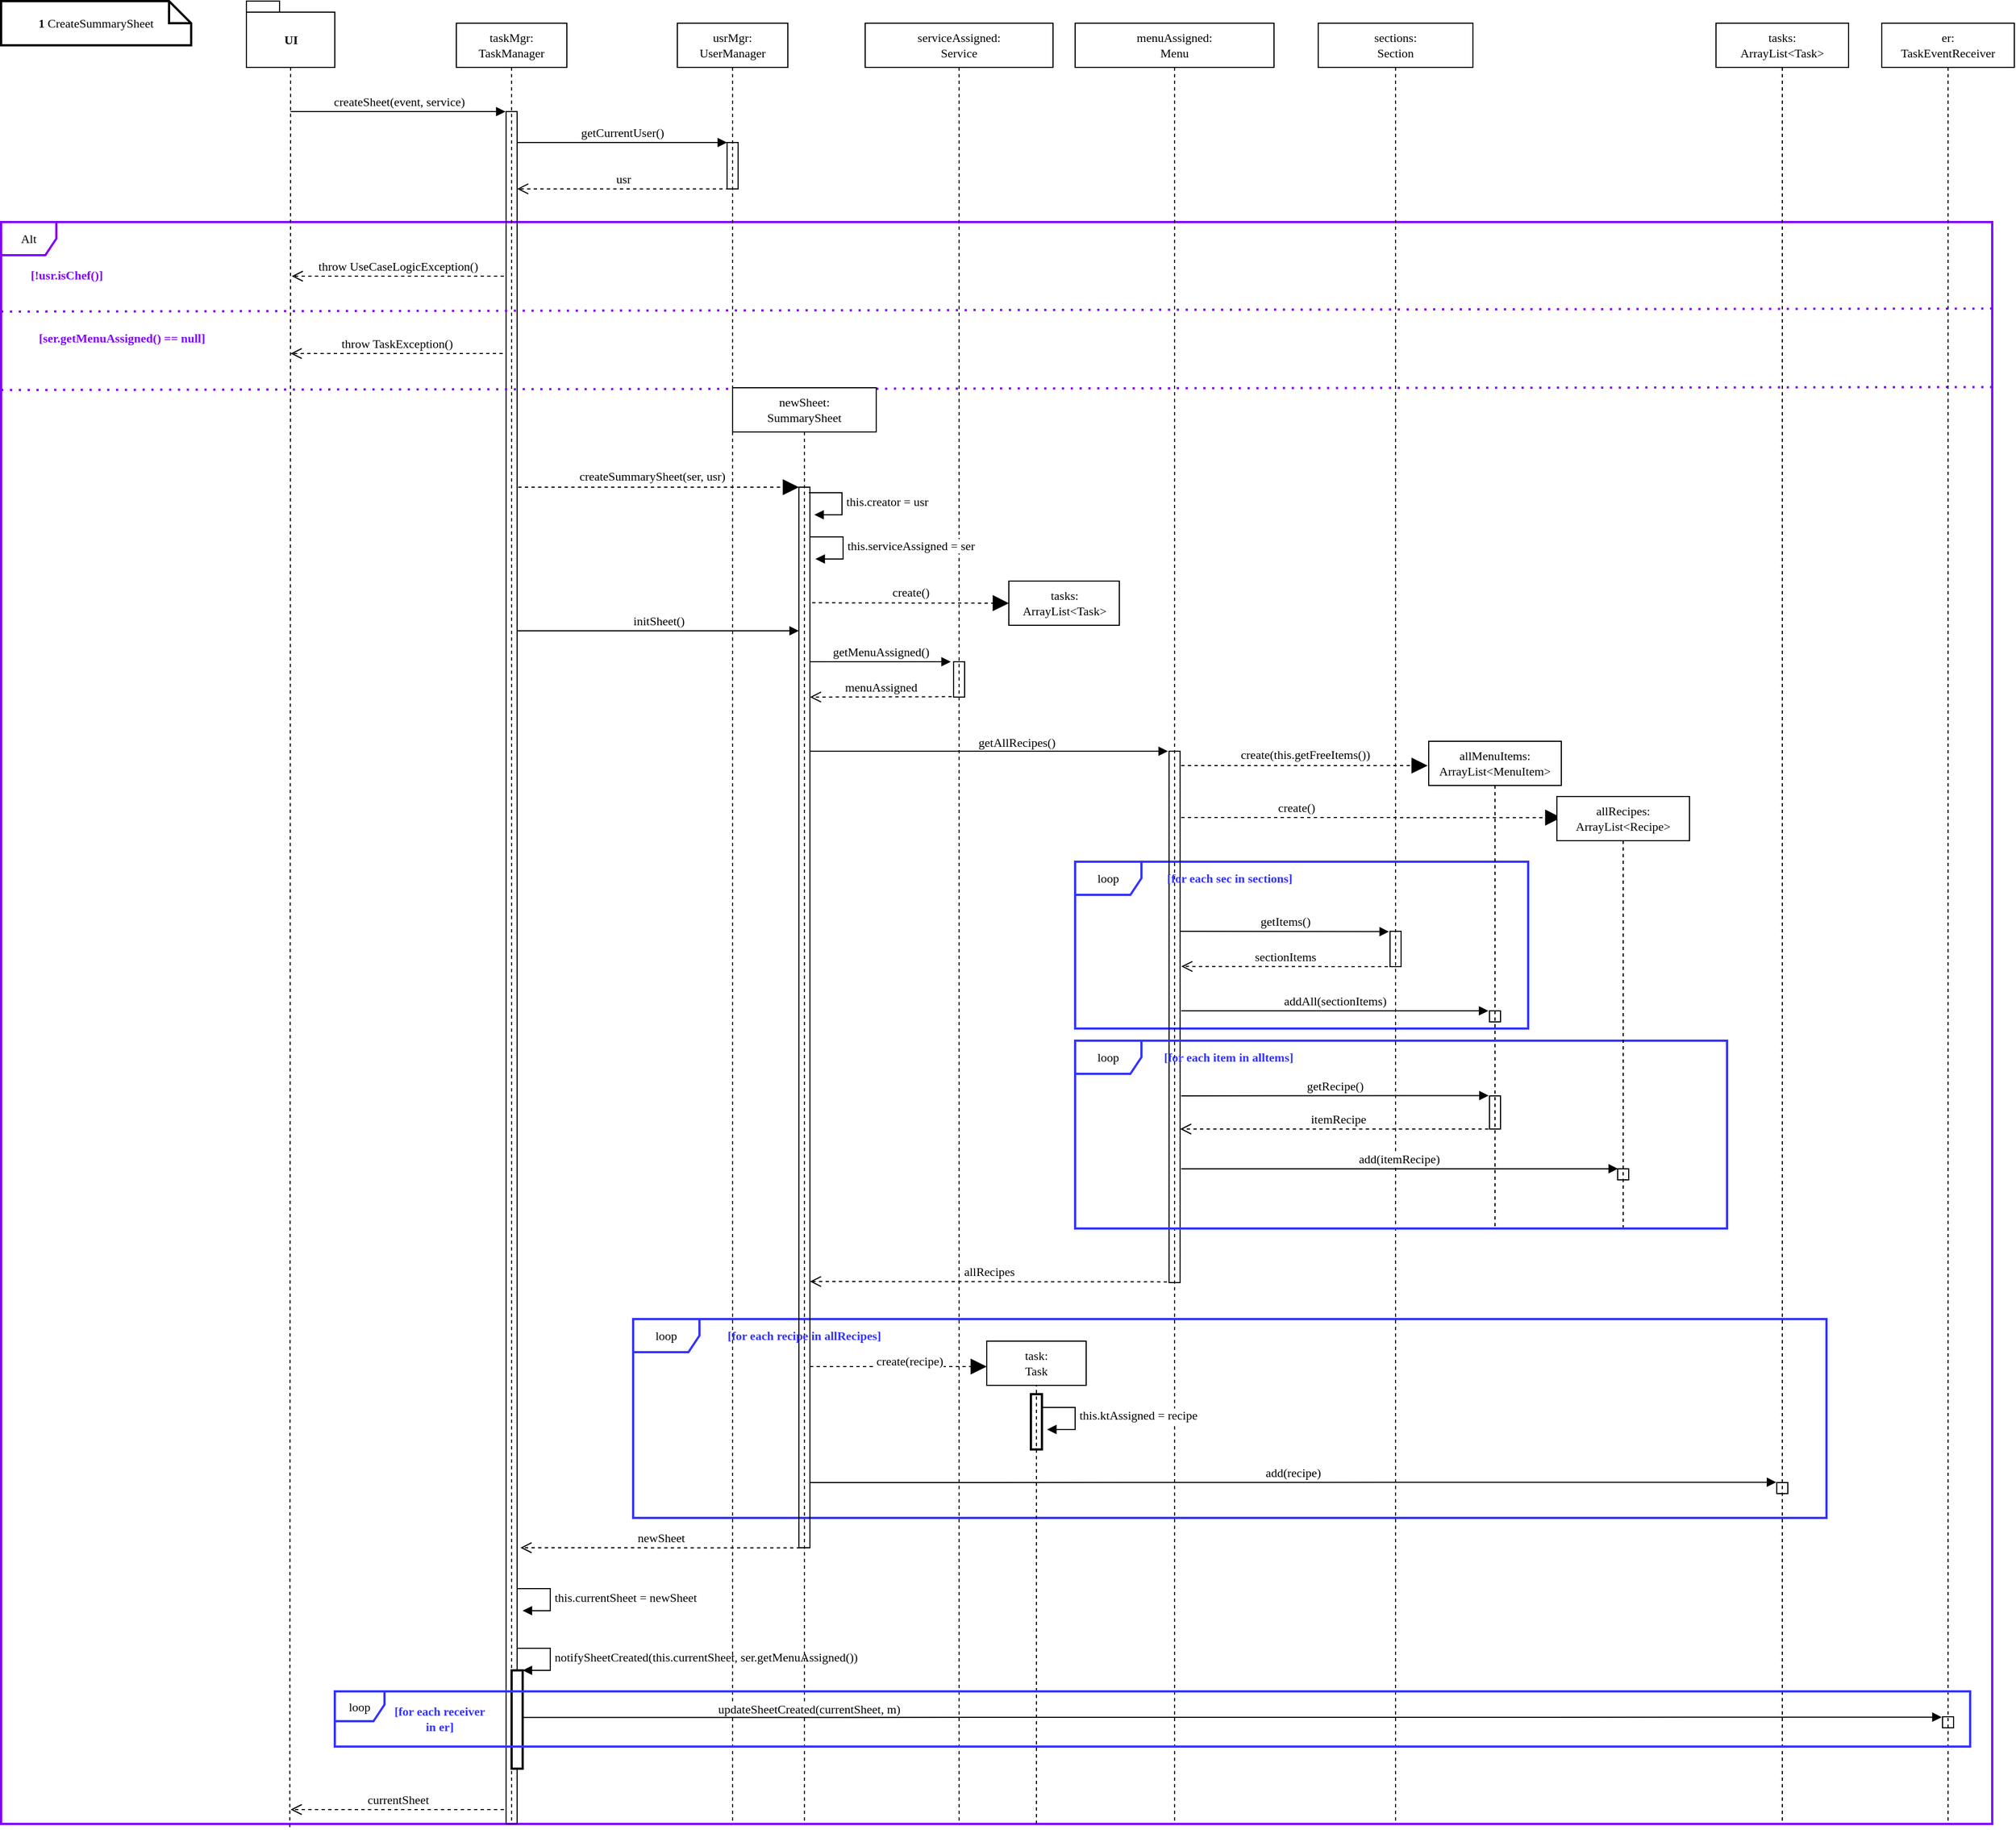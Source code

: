 <mxfile version="20.2.8" type="device" pages="15"><diagram id="Z1FwN66kUXRlbys6G6Cl" name="1"><mxGraphModel dx="2249" dy="754" grid="1" gridSize="10" guides="1" tooltips="1" connect="1" arrows="1" fold="1" page="1" pageScale="1" pageWidth="827" pageHeight="1169" math="0" shadow="0"><root><mxCell id="0"/><mxCell id="1" parent="0"/><mxCell id="OSZNlx4ukSEX-JribO8j-93" value="loop" style="shape=umlFrame;whiteSpace=wrap;html=1;fontFamily=SF UI Text;fillColor=none;fontSize=11;strokeColor=#3333FF;strokeWidth=2;" parent="1" vertex="1"><mxGeometry x="390" y="1233" width="1080" height="180" as="geometry"/></mxCell><mxCell id="OSZNlx4ukSEX-JribO8j-19" value="Alt" style="shape=umlFrame;whiteSpace=wrap;html=1;fillColor=none;width=50;height=30;fontFamily=SF UI Text;fontSize=11;pointerEvents=0;strokeColor=#7F00FF;strokeWidth=2;" parent="1" vertex="1"><mxGeometry x="-182" y="240" width="1802" height="1450" as="geometry"/></mxCell><mxCell id="OSZNlx4ukSEX-JribO8j-54" value="loop" style="shape=umlFrame;whiteSpace=wrap;html=1;fontFamily=SF UI Text;fillColor=none;fontSize=11;strokeColor=#3333FF;strokeWidth=2;" parent="1" vertex="1"><mxGeometry x="790" y="819" width="410" height="151" as="geometry"/></mxCell><mxCell id="OSZNlx4ukSEX-JribO8j-6" value="UI" style="shape=folder;fontStyle=1;spacingTop=10;tabWidth=30;tabHeight=10;tabPosition=left;html=1;fontFamily=SF UI Text;fontSize=11;" parent="1" vertex="1"><mxGeometry x="40" y="40" width="80" height="60" as="geometry"/></mxCell><mxCell id="OSZNlx4ukSEX-JribO8j-10" value="" style="endArrow=none;dashed=1;html=1;rounded=0;entryX=0.5;entryY=1;entryDx=0;entryDy=0;entryPerimeter=0;fontFamily=SF UI Text;fontSize=11;exitX=0.145;exitY=1.002;exitDx=0;exitDy=0;exitPerimeter=0;" parent="1" source="OSZNlx4ukSEX-JribO8j-19" target="OSZNlx4ukSEX-JribO8j-6" edge="1"><mxGeometry width="50" height="50" relative="1" as="geometry"><mxPoint x="80" y="1620" as="sourcePoint"/><mxPoint x="210" y="230" as="targetPoint"/></mxGeometry></mxCell><mxCell id="OSZNlx4ukSEX-JribO8j-12" value="taskMgr:&lt;br style=&quot;font-size: 11px;&quot;&gt;TaskManager" style="shape=umlLifeline;perimeter=lifelinePerimeter;whiteSpace=wrap;html=1;container=1;collapsible=0;recursiveResize=0;outlineConnect=0;fontFamily=SF UI Text;fontSize=11;" parent="1" vertex="1"><mxGeometry x="230" y="60" width="100" height="1630" as="geometry"/></mxCell><mxCell id="OSZNlx4ukSEX-JribO8j-16" value="getCurrentUser()" style="html=1;verticalAlign=bottom;endArrow=block;rounded=0;fontFamily=SF UI Text;fontSize=11;" parent="OSZNlx4ukSEX-JribO8j-12" edge="1"><mxGeometry width="80" relative="1" as="geometry"><mxPoint x="55" y="108" as="sourcePoint"/><mxPoint x="245" y="108" as="targetPoint"/></mxGeometry></mxCell><mxCell id="OSZNlx4ukSEX-JribO8j-22" value="" style="html=1;points=[];perimeter=orthogonalPerimeter;fillColor=none;fontFamily=SF UI Text;fontSize=11;" parent="OSZNlx4ukSEX-JribO8j-12" vertex="1"><mxGeometry x="45" y="80" width="10" height="1550" as="geometry"/></mxCell><mxCell id="OSZNlx4ukSEX-JribO8j-101" value="this.currentSheet = newSheet" style="edgeStyle=orthogonalEdgeStyle;html=1;align=left;spacingLeft=2;endArrow=block;rounded=0;fontFamily=SF UI Text;fontSize=11;" parent="OSZNlx4ukSEX-JribO8j-12" edge="1"><mxGeometry relative="1" as="geometry"><mxPoint x="55" y="1417" as="sourcePoint"/><Array as="points"><mxPoint x="85" y="1417"/></Array><mxPoint x="60" y="1437" as="targetPoint"/></mxGeometry></mxCell><mxCell id="OSZNlx4ukSEX-JribO8j-109" value="notifySheetCreated(this.currentSheet, ser.getMenuAssigned())" style="edgeStyle=orthogonalEdgeStyle;html=1;align=left;spacingLeft=2;endArrow=block;rounded=0;entryX=1;entryY=0;fontFamily=SF UI Text;fontSize=11;" parent="OSZNlx4ukSEX-JribO8j-12" target="OSZNlx4ukSEX-JribO8j-108" edge="1"><mxGeometry relative="1" as="geometry"><mxPoint x="55" y="1471" as="sourcePoint"/><Array as="points"><mxPoint x="85" y="1471"/><mxPoint x="85" y="1491"/></Array></mxGeometry></mxCell><mxCell id="OSZNlx4ukSEX-JribO8j-108" value="" style="html=1;points=[];perimeter=orthogonalPerimeter;pointerEvents=0;fontFamily=SF UI Text;fontSize=11;strokeWidth=2;fillColor=default;" parent="OSZNlx4ukSEX-JribO8j-12" vertex="1"><mxGeometry x="50" y="1491" width="10" height="89" as="geometry"/></mxCell><mxCell id="OSZNlx4ukSEX-JribO8j-13" value="createSheet(event, service)" style="html=1;verticalAlign=bottom;endArrow=block;rounded=0;fontFamily=SF UI Text;fontSize=11;" parent="1" edge="1"><mxGeometry width="80" relative="1" as="geometry"><mxPoint x="80" y="140" as="sourcePoint"/><mxPoint x="274.5" y="140.0" as="targetPoint"/></mxGeometry></mxCell><mxCell id="OSZNlx4ukSEX-JribO8j-14" value="usrMgr:&lt;br style=&quot;font-size: 11px;&quot;&gt;UserManager" style="shape=umlLifeline;perimeter=lifelinePerimeter;whiteSpace=wrap;html=1;container=1;collapsible=0;recursiveResize=0;outlineConnect=0;fontFamily=SF UI Text;fontSize=11;" parent="1" vertex="1"><mxGeometry x="430" y="60" width="100" height="1630" as="geometry"/></mxCell><mxCell id="OSZNlx4ukSEX-JribO8j-17" value="" style="html=1;points=[];perimeter=orthogonalPerimeter;fillColor=none;fontFamily=SF UI Text;fontSize=11;" parent="OSZNlx4ukSEX-JribO8j-14" vertex="1"><mxGeometry x="45" y="108" width="10" height="42" as="geometry"/></mxCell><mxCell id="-rb6ZOfwOwmQ26pHqash-1" value="initSheet()" style="html=1;verticalAlign=bottom;endArrow=block;rounded=0;fontFamily=SF UI Text;fontSize=11;" parent="OSZNlx4ukSEX-JribO8j-14" edge="1"><mxGeometry width="80" relative="1" as="geometry"><mxPoint x="-144.5" y="550" as="sourcePoint"/><mxPoint x="110" y="550" as="targetPoint"/></mxGeometry></mxCell><mxCell id="OSZNlx4ukSEX-JribO8j-18" value="usr" style="html=1;verticalAlign=bottom;endArrow=open;dashed=1;endSize=8;rounded=0;entryX=0.48;entryY=0.191;entryDx=0;entryDy=0;entryPerimeter=0;fontFamily=SF UI Text;fontSize=11;" parent="1" edge="1"><mxGeometry relative="1" as="geometry"><mxPoint x="477" y="210" as="sourcePoint"/><mxPoint x="285" y="209.98" as="targetPoint"/></mxGeometry></mxCell><mxCell id="OSZNlx4ukSEX-JribO8j-21" value="" style="endArrow=none;dashed=1;html=1;dashPattern=1 3;strokeWidth=2;rounded=0;fontFamily=SF UI Text;fontSize=11;entryX=1;entryY=0.054;entryDx=0;entryDy=0;entryPerimeter=0;strokeColor=#7F00FF;" parent="1" target="OSZNlx4ukSEX-JribO8j-19" edge="1"><mxGeometry width="50" height="50" relative="1" as="geometry"><mxPoint x="-182" y="321" as="sourcePoint"/><mxPoint x="1481.818" y="320" as="targetPoint"/></mxGeometry></mxCell><mxCell id="OSZNlx4ukSEX-JribO8j-23" value="throw UseCaseLogicException()" style="html=1;verticalAlign=bottom;endArrow=open;dashed=1;endSize=8;rounded=0;entryX=0.48;entryY=0.191;entryDx=0;entryDy=0;entryPerimeter=0;fontFamily=SF UI Text;fontSize=11;" parent="1" edge="1"><mxGeometry relative="1" as="geometry"><mxPoint x="273" y="289.02" as="sourcePoint"/><mxPoint x="81" y="289.0" as="targetPoint"/></mxGeometry></mxCell><mxCell id="OSZNlx4ukSEX-JribO8j-24" value="serviceAssigned:&lt;br style=&quot;font-size: 11px;&quot;&gt;Service" style="shape=umlLifeline;perimeter=lifelinePerimeter;whiteSpace=wrap;html=1;container=1;collapsible=0;recursiveResize=0;outlineConnect=0;fontFamily=SF UI Text;fontSize=11;" parent="1" vertex="1"><mxGeometry x="600" y="60" width="170" height="1630" as="geometry"/></mxCell><mxCell id="OSZNlx4ukSEX-JribO8j-66" value="" style="html=1;points=[];perimeter=orthogonalPerimeter;fillColor=none;fontFamily=SF UI Text;fontSize=11;" parent="OSZNlx4ukSEX-JribO8j-24" vertex="1"><mxGeometry x="80" y="578" width="10" height="32" as="geometry"/></mxCell><mxCell id="OSZNlx4ukSEX-JribO8j-116" value="" style="endArrow=none;dashed=1;html=1;rounded=0;fontFamily=SF UI Text;fontSize=11;" parent="OSZNlx4ukSEX-JribO8j-24" target="OSZNlx4ukSEX-JribO8j-96" edge="1"><mxGeometry width="50" height="50" relative="1" as="geometry"><mxPoint x="155" y="1630" as="sourcePoint"/><mxPoint x="180" y="1290" as="targetPoint"/></mxGeometry></mxCell><mxCell id="OSZNlx4ukSEX-JribO8j-74" value="tasks:&lt;br style=&quot;font-size: 11px;&quot;&gt;ArrayList&amp;lt;Task&amp;gt;" style="html=1;fontFamily=SF UI Text;fillColor=none;fontSize=11;" parent="OSZNlx4ukSEX-JribO8j-24" vertex="1"><mxGeometry x="130" y="505" width="100" height="40" as="geometry"/></mxCell><mxCell id="JMGyoPitDaAbDWBUv2q1-5" value="add(recipe)" style="html=1;verticalAlign=bottom;endArrow=block;rounded=0;fontFamily=SF UI Text;fontSize=11;entryX=-0.046;entryY=-0.031;entryDx=0;entryDy=0;entryPerimeter=0;" parent="OSZNlx4ukSEX-JribO8j-24" target="JMGyoPitDaAbDWBUv2q1-6" edge="1"><mxGeometry width="80" relative="1" as="geometry"><mxPoint x="-50" y="1321" as="sourcePoint"/><mxPoint x="429" y="1321" as="targetPoint"/><mxPoint as="offset"/></mxGeometry></mxCell><mxCell id="OSZNlx4ukSEX-JribO8j-27" value="" style="endArrow=none;dashed=1;html=1;dashPattern=1 3;strokeWidth=2;rounded=0;fontFamily=SF UI Text;fontSize=11;entryX=1;entryY=0.103;entryDx=0;entryDy=0;entryPerimeter=0;strokeColor=#7F00FF;" parent="1" target="OSZNlx4ukSEX-JribO8j-19" edge="1"><mxGeometry width="50" height="50" relative="1" as="geometry"><mxPoint x="-182" y="392" as="sourcePoint"/><mxPoint x="1500" y="390" as="targetPoint"/></mxGeometry></mxCell><mxCell id="OSZNlx4ukSEX-JribO8j-28" value="&lt;span style=&quot;font-size: 11px;&quot;&gt;[!usr.isChef()]&lt;/span&gt;" style="text;html=1;align=center;verticalAlign=middle;resizable=0;points=[];autosize=1;strokeColor=none;fillColor=none;fontFamily=SF UI Text;fontSize=11;fontColor=#7F00FF;fontStyle=1" parent="1" vertex="1"><mxGeometry x="-173" y="273" width="100" height="30" as="geometry"/></mxCell><mxCell id="OSZNlx4ukSEX-JribO8j-29" value="&lt;span style=&quot;font-size: 11px;&quot;&gt;[ser.getMenuAssigned() == null]&lt;/span&gt;" style="text;html=1;align=center;verticalAlign=middle;resizable=0;points=[];autosize=1;strokeColor=none;fillColor=none;fontFamily=SF UI Text;fontSize=11;fontColor=#7F00FF;fontStyle=1" parent="1" vertex="1"><mxGeometry x="-173" y="330" width="200" height="30" as="geometry"/></mxCell><mxCell id="OSZNlx4ukSEX-JribO8j-30" value="throw TaskException()" style="html=1;verticalAlign=bottom;endArrow=open;dashed=1;endSize=8;rounded=0;entryX=0.48;entryY=0.191;entryDx=0;entryDy=0;entryPerimeter=0;fontFamily=SF UI Text;fontSize=11;" parent="1" edge="1"><mxGeometry relative="1" as="geometry"><mxPoint x="272" y="359.02" as="sourcePoint"/><mxPoint x="80" y="359.0" as="targetPoint"/></mxGeometry></mxCell><mxCell id="OSZNlx4ukSEX-JribO8j-31" value="newSheet:&lt;br style=&quot;font-size: 11px;&quot;&gt;SummarySheet" style="shape=umlLifeline;perimeter=lifelinePerimeter;whiteSpace=wrap;html=1;container=1;collapsible=0;recursiveResize=0;outlineConnect=0;fontFamily=SF UI Text;fontSize=11;" parent="1" vertex="1"><mxGeometry x="480" y="390" width="130" height="1300" as="geometry"/></mxCell><mxCell id="OSZNlx4ukSEX-JribO8j-35" value="" style="html=1;points=[];perimeter=orthogonalPerimeter;fillColor=none;fontFamily=SF UI Text;fontSize=11;" parent="OSZNlx4ukSEX-JribO8j-31" vertex="1"><mxGeometry x="60" y="90" width="10" height="960" as="geometry"/></mxCell><mxCell id="OSZNlx4ukSEX-JribO8j-38" value="this.creator = usr" style="edgeStyle=orthogonalEdgeStyle;html=1;align=left;spacingLeft=2;endArrow=block;rounded=0;fontFamily=SF UI Text;fontSize=11;" parent="OSZNlx4ukSEX-JribO8j-31" edge="1"><mxGeometry relative="1" as="geometry"><mxPoint x="69" y="95" as="sourcePoint"/><Array as="points"><mxPoint x="99" y="95"/></Array><mxPoint x="74" y="115" as="targetPoint"/></mxGeometry></mxCell><mxCell id="OSZNlx4ukSEX-JribO8j-39" value="this.serviceAssigned = ser" style="edgeStyle=orthogonalEdgeStyle;html=1;align=left;spacingLeft=2;endArrow=block;rounded=0;fontFamily=SF UI Text;fontSize=11;" parent="OSZNlx4ukSEX-JribO8j-31" edge="1"><mxGeometry relative="1" as="geometry"><mxPoint x="70" y="135" as="sourcePoint"/><Array as="points"><mxPoint x="100" y="135"/></Array><mxPoint x="75" y="155" as="targetPoint"/></mxGeometry></mxCell><mxCell id="OSZNlx4ukSEX-JribO8j-65" value="getMenuAssigned()" style="html=1;verticalAlign=bottom;endArrow=block;rounded=0;fontFamily=SF UI Text;fontSize=11;entryX=-0.25;entryY=0;entryDx=0;entryDy=0;entryPerimeter=0;" parent="OSZNlx4ukSEX-JribO8j-31" target="OSZNlx4ukSEX-JribO8j-66" edge="1"><mxGeometry width="80" relative="1" as="geometry"><mxPoint x="70" y="248" as="sourcePoint"/><mxPoint x="193" y="248" as="targetPoint"/><mxPoint as="offset"/></mxGeometry></mxCell><mxCell id="OSZNlx4ukSEX-JribO8j-69" value="getAllRecipes()" style="html=1;verticalAlign=bottom;endArrow=block;rounded=0;fontFamily=SF UI Text;fontSize=11;" parent="OSZNlx4ukSEX-JribO8j-31" edge="1"><mxGeometry x="0.15" y="-1" width="80" relative="1" as="geometry"><mxPoint x="70" y="329" as="sourcePoint"/><mxPoint x="394" y="329" as="targetPoint"/><mxPoint as="offset"/></mxGeometry></mxCell><mxCell id="vz6a4bZdD7neLlLZmgNB-2" value="newSheet" style="html=1;verticalAlign=bottom;endArrow=open;dashed=1;endSize=8;rounded=0;fontFamily=SF UI Text;exitX=-0.181;exitY=1.011;exitDx=0;exitDy=0;exitPerimeter=0;fontSize=11;" parent="OSZNlx4ukSEX-JribO8j-31" edge="1"><mxGeometry relative="1" as="geometry"><mxPoint x="61" y="1050.142" as="sourcePoint"/><mxPoint x="-192" y="1050" as="targetPoint"/></mxGeometry></mxCell><mxCell id="OSZNlx4ukSEX-JribO8j-33" value="createSummarySheet(ser, usr)" style="endArrow=block;endSize=12;dashed=1;html=1;rounded=0;fontFamily=SF UI Text;fontSize=11;endFill=1;" parent="1" target="OSZNlx4ukSEX-JribO8j-35" edge="1"><mxGeometry x="-0.048" y="10" width="160" relative="1" as="geometry"><mxPoint x="286" y="480" as="sourcePoint"/><mxPoint x="523" y="480" as="targetPoint"/><mxPoint as="offset"/></mxGeometry></mxCell><mxCell id="OSZNlx4ukSEX-JribO8j-40" value="menuAssigned:&lt;br style=&quot;font-size: 11px;&quot;&gt;Menu" style="shape=umlLifeline;perimeter=lifelinePerimeter;whiteSpace=wrap;html=1;container=1;collapsible=0;recursiveResize=0;outlineConnect=0;fontFamily=SF UI Text;fontSize=11;" parent="1" vertex="1"><mxGeometry x="790" y="60" width="180" height="1630" as="geometry"/></mxCell><mxCell id="OSZNlx4ukSEX-JribO8j-45" value="" style="html=1;points=[];perimeter=orthogonalPerimeter;fillColor=none;fontFamily=SF UI Text;fontSize=11;" parent="OSZNlx4ukSEX-JribO8j-40" vertex="1"><mxGeometry x="85" y="659" width="10" height="481" as="geometry"/></mxCell><mxCell id="OSZNlx4ukSEX-JribO8j-41" value="sections:&lt;br style=&quot;font-size: 11px;&quot;&gt;Section" style="shape=umlLifeline;perimeter=lifelinePerimeter;whiteSpace=wrap;html=1;container=1;collapsible=0;recursiveResize=0;outlineConnect=0;fontFamily=SF UI Text;fontSize=11;" parent="1" vertex="1"><mxGeometry x="1010" y="60" width="140" height="1630" as="geometry"/></mxCell><mxCell id="OSZNlx4ukSEX-JribO8j-67" value="menuAssigned" style="html=1;verticalAlign=bottom;endArrow=open;dashed=1;endSize=8;rounded=0;fontFamily=SF UI Text;fontSize=11;exitX=-0.172;exitY=0.989;exitDx=0;exitDy=0;exitPerimeter=0;" parent="1" source="OSZNlx4ukSEX-JribO8j-66" edge="1"><mxGeometry relative="1" as="geometry"><mxPoint x="670" y="670" as="sourcePoint"/><mxPoint x="550" y="670" as="targetPoint"/></mxGeometry></mxCell><mxCell id="OSZNlx4ukSEX-JribO8j-70" value="allRecipes" style="html=1;verticalAlign=bottom;endArrow=open;dashed=1;endSize=8;rounded=0;fontFamily=SF UI Text;exitX=-0.181;exitY=1.011;exitDx=0;exitDy=0;exitPerimeter=0;fontSize=11;" parent="1" edge="1"><mxGeometry relative="1" as="geometry"><mxPoint x="873.19" y="1199.322" as="sourcePoint"/><mxPoint x="550" y="1199" as="targetPoint"/></mxGeometry></mxCell><mxCell id="OSZNlx4ukSEX-JribO8j-56" value="[for each sec in sections]" style="text;html=1;strokeColor=none;fillColor=none;align=center;verticalAlign=middle;whiteSpace=wrap;rounded=0;fontFamily=SF UI Text;fontSize=11;fontColor=#3333FF;fontStyle=1" parent="1" vertex="1"><mxGeometry x="850" y="819" width="160" height="30" as="geometry"/></mxCell><mxCell id="OSZNlx4ukSEX-JribO8j-75" value="create(this.getFreeItems())" style="endArrow=block;endSize=12;dashed=1;html=1;rounded=0;fontFamily=SF UI Text;fontSize=11;endFill=1;entryX=0;entryY=0.5;entryDx=0;entryDy=0;" parent="1" edge="1"><mxGeometry y="10" width="160" relative="1" as="geometry"><mxPoint x="886" y="732" as="sourcePoint"/><mxPoint x="1109" y="732" as="targetPoint"/><mxPoint as="offset"/></mxGeometry></mxCell><mxCell id="OSZNlx4ukSEX-JribO8j-77" value="allMenuItems:&lt;br&gt;ArrayList&amp;lt;MenuItem&amp;gt;" style="shape=umlLifeline;perimeter=lifelinePerimeter;whiteSpace=wrap;html=1;container=1;collapsible=0;recursiveResize=0;outlineConnect=0;fontFamily=SF UI Text;fontSize=11;" parent="1" vertex="1"><mxGeometry x="1110" y="710" width="120" height="440" as="geometry"/></mxCell><mxCell id="OSZNlx4ukSEX-JribO8j-80" value="" style="html=1;points=[];perimeter=orthogonalPerimeter;fillColor=none;fontFamily=SF UI Text;fontSize=11;" parent="OSZNlx4ukSEX-JribO8j-77" vertex="1"><mxGeometry x="55" y="244" width="10" height="10" as="geometry"/></mxCell><mxCell id="OSZNlx4ukSEX-JribO8j-79" value="addAll(sectionItems)" style="html=1;verticalAlign=bottom;endArrow=block;rounded=0;fontFamily=SF UI Text;fontSize=11;" parent="1" edge="1"><mxGeometry width="80" relative="1" as="geometry"><mxPoint x="886" y="954" as="sourcePoint"/><mxPoint x="1164" y="954" as="targetPoint"/><mxPoint as="offset"/></mxGeometry></mxCell><mxCell id="OSZNlx4ukSEX-JribO8j-81" value="loop" style="shape=umlFrame;whiteSpace=wrap;html=1;fontFamily=SF UI Text;fillColor=none;fontSize=11;strokeColor=#3333FF;strokeWidth=2;" parent="1" vertex="1"><mxGeometry x="790" y="981" width="590" height="170" as="geometry"/></mxCell><mxCell id="OSZNlx4ukSEX-JribO8j-82" value="[for each item in alltems]" style="text;html=1;strokeColor=none;fillColor=none;align=center;verticalAlign=middle;whiteSpace=wrap;rounded=0;fontFamily=SF UI Text;fontSize=11;fontColor=#3333FF;fontStyle=1" parent="1" vertex="1"><mxGeometry x="844" y="981" width="170" height="30" as="geometry"/></mxCell><mxCell id="OSZNlx4ukSEX-JribO8j-83" value="getRecipe()" style="html=1;verticalAlign=bottom;endArrow=block;rounded=0;fontFamily=SF UI Text;fontSize=11;entryX=-0.071;entryY=-0.01;entryDx=0;entryDy=0;entryPerimeter=0;" parent="1" target="OSZNlx4ukSEX-JribO8j-84" edge="1"><mxGeometry width="80" relative="1" as="geometry"><mxPoint x="886" y="1031" as="sourcePoint"/><mxPoint x="1284" y="1031" as="targetPoint"/><mxPoint as="offset"/></mxGeometry></mxCell><mxCell id="OSZNlx4ukSEX-JribO8j-84" value="" style="html=1;points=[];perimeter=orthogonalPerimeter;fillColor=none;fontFamily=SF UI Text;fontSize=11;" parent="1" vertex="1"><mxGeometry x="1165" y="1031" width="10" height="30" as="geometry"/></mxCell><mxCell id="OSZNlx4ukSEX-JribO8j-85" value="itemRecipe" style="html=1;verticalAlign=bottom;endArrow=open;dashed=1;endSize=8;rounded=0;fontFamily=SF UI Text;fontSize=11;" parent="1" edge="1"><mxGeometry relative="1" as="geometry"><mxPoint x="1170" y="1061" as="sourcePoint"/><mxPoint x="885" y="1061" as="targetPoint"/></mxGeometry></mxCell><mxCell id="OSZNlx4ukSEX-JribO8j-86" value="create()" style="endArrow=block;endSize=12;dashed=1;html=1;rounded=0;fontFamily=SF UI Text;fontSize=11;endFill=1;entryX=0.033;entryY=0.049;entryDx=0;entryDy=0;entryPerimeter=0;" parent="1" target="OSZNlx4ukSEX-JribO8j-87" edge="1"><mxGeometry x="-0.395" y="9" width="160" relative="1" as="geometry"><mxPoint x="886" y="779" as="sourcePoint"/><mxPoint x="1220" y="780" as="targetPoint"/><mxPoint as="offset"/></mxGeometry></mxCell><mxCell id="OSZNlx4ukSEX-JribO8j-87" value="allRecipes:&lt;br&gt;ArrayList&amp;lt;Recipe&amp;gt;" style="shape=umlLifeline;perimeter=lifelinePerimeter;whiteSpace=wrap;html=1;container=1;collapsible=0;recursiveResize=0;outlineConnect=0;fontFamily=SF UI Text;fontSize=11;" parent="1" vertex="1"><mxGeometry x="1226" y="760" width="120" height="390" as="geometry"/></mxCell><mxCell id="OSZNlx4ukSEX-JribO8j-91" value="" style="html=1;points=[];perimeter=orthogonalPerimeter;fillColor=none;fontFamily=SF UI Text;fontSize=11;" parent="OSZNlx4ukSEX-JribO8j-87" vertex="1"><mxGeometry x="55" y="337" width="10" height="10" as="geometry"/></mxCell><mxCell id="OSZNlx4ukSEX-JribO8j-90" value="add(itemRecipe)" style="html=1;verticalAlign=bottom;endArrow=block;rounded=0;fontFamily=SF UI Text;fontSize=11;entryX=0.032;entryY=-0.001;entryDx=0;entryDy=0;entryPerimeter=0;" parent="1" target="OSZNlx4ukSEX-JribO8j-91" edge="1"><mxGeometry width="80" relative="1" as="geometry"><mxPoint x="886" y="1097" as="sourcePoint"/><mxPoint x="1365" y="1097" as="targetPoint"/><mxPoint as="offset"/></mxGeometry></mxCell><mxCell id="OSZNlx4ukSEX-JribO8j-94" value="[for each recipe in allRecipes]" style="text;html=1;strokeColor=none;fillColor=none;align=center;verticalAlign=middle;whiteSpace=wrap;rounded=0;fontFamily=SF UI Text;fontSize=11;fontStyle=1;fontColor=#3333FF;" parent="1" vertex="1"><mxGeometry x="460" y="1233" width="170" height="30" as="geometry"/></mxCell><mxCell id="OSZNlx4ukSEX-JribO8j-95" value="create(recipe)" style="endArrow=block;endSize=12;dashed=1;html=1;rounded=0;fontFamily=SF UI Text;fontSize=11;endFill=1;" parent="1" edge="1"><mxGeometry x="0.125" y="5" width="160" relative="1" as="geometry"><mxPoint x="550" y="1276" as="sourcePoint"/><mxPoint x="710" y="1276" as="targetPoint"/><mxPoint as="offset"/></mxGeometry></mxCell><mxCell id="OSZNlx4ukSEX-JribO8j-96" value="task:&lt;br&gt;Task" style="shape=umlLifeline;perimeter=lifelinePerimeter;whiteSpace=wrap;html=1;container=1;collapsible=0;recursiveResize=0;outlineConnect=0;fontFamily=SF UI Text;fontSize=11;" parent="1" vertex="1"><mxGeometry x="710" y="1253" width="90" height="40" as="geometry"/></mxCell><mxCell id="OSZNlx4ukSEX-JribO8j-102" value="er:&lt;br style=&quot;font-size: 11px;&quot;&gt;TaskEventReceiver" style="shape=umlLifeline;perimeter=lifelinePerimeter;whiteSpace=wrap;html=1;container=1;collapsible=0;recursiveResize=0;outlineConnect=0;fontFamily=SF UI Text;fontSize=11;" parent="1" vertex="1"><mxGeometry x="1520" y="60" width="120" height="1630" as="geometry"/></mxCell><mxCell id="OSZNlx4ukSEX-JribO8j-112" value="" style="html=1;points=[];perimeter=orthogonalPerimeter;fillColor=none;fontFamily=SF UI Text;fontSize=11;" parent="OSZNlx4ukSEX-JribO8j-102" vertex="1"><mxGeometry x="55" y="1533" width="10" height="10" as="geometry"/></mxCell><mxCell id="OSZNlx4ukSEX-JribO8j-105" value="&lt;b&gt;1&lt;/b&gt; CreateSummarySheet" style="shape=note;size=20;whiteSpace=wrap;html=1;pointerEvents=0;fontFamily=SF UI Text;fontSize=11;fillColor=none;strokeWidth=2;" parent="1" vertex="1"><mxGeometry x="-182" y="40" width="172" height="40" as="geometry"/></mxCell><mxCell id="OSZNlx4ukSEX-JribO8j-110" value="updateSheetCreated(currentSheet, m)" style="html=1;verticalAlign=bottom;endArrow=block;rounded=0;fontFamily=SF UI Text;fontSize=11;entryX=-0.074;entryY=0.037;entryDx=0;entryDy=0;entryPerimeter=0;" parent="1" edge="1"><mxGeometry x="-0.597" y="-1" width="80" relative="1" as="geometry"><mxPoint x="290.5" y="1593.62" as="sourcePoint"/><mxPoint x="1574.26" y="1593.37" as="targetPoint"/><mxPoint as="offset"/></mxGeometry></mxCell><mxCell id="OSZNlx4ukSEX-JribO8j-113" value="currentSheet" style="html=1;verticalAlign=bottom;endArrow=open;dashed=1;endSize=8;rounded=0;fontFamily=SF UI Text;fontSize=11;" parent="1" edge="1"><mxGeometry relative="1" as="geometry"><mxPoint x="273" y="1677" as="sourcePoint"/><mxPoint x="80" y="1677" as="targetPoint"/></mxGeometry></mxCell><mxCell id="OSZNlx4ukSEX-JribO8j-73" value="create()" style="endArrow=block;endSize=12;dashed=1;html=1;rounded=0;fontFamily=SF UI Text;fontSize=11;endFill=1;exitX=1.2;exitY=0.109;exitDx=0;exitDy=0;exitPerimeter=0;entryX=0;entryY=0.5;entryDx=0;entryDy=0;" parent="1" source="OSZNlx4ukSEX-JribO8j-35" target="OSZNlx4ukSEX-JribO8j-74" edge="1"><mxGeometry y="10" width="160" relative="1" as="geometry"><mxPoint x="535" y="578" as="sourcePoint"/><mxPoint x="730" y="578" as="targetPoint"/><mxPoint as="offset"/></mxGeometry></mxCell><mxCell id="OSZNlx4ukSEX-JribO8j-47" value="" style="html=1;points=[];perimeter=orthogonalPerimeter;fillColor=none;fontFamily=SF UI Text;fontSize=11;" parent="1" vertex="1"><mxGeometry x="1075" y="882" width="10" height="32" as="geometry"/></mxCell><mxCell id="OSZNlx4ukSEX-JribO8j-49" value="getItems()" style="html=1;verticalAlign=bottom;endArrow=block;rounded=0;fontFamily=SF UI Text;fontSize=11;exitX=1.017;exitY=0.339;exitDx=0;exitDy=0;exitPerimeter=0;entryX=-0.1;entryY=0.01;entryDx=0;entryDy=0;entryPerimeter=0;" parent="1" source="OSZNlx4ukSEX-JribO8j-45" target="OSZNlx4ukSEX-JribO8j-47" edge="1"><mxGeometry width="80" relative="1" as="geometry"><mxPoint x="845" y="882" as="sourcePoint"/><mxPoint x="1035" y="882" as="targetPoint"/><mxPoint as="offset"/></mxGeometry></mxCell><mxCell id="OSZNlx4ukSEX-JribO8j-50" value="sectionItems" style="html=1;verticalAlign=bottom;endArrow=open;dashed=1;endSize=8;rounded=0;fontFamily=SF UI Text;fontSize=11;entryX=1.107;entryY=0.405;entryDx=0;entryDy=0;entryPerimeter=0;exitX=-0.2;exitY=1;exitDx=0;exitDy=0;exitPerimeter=0;" parent="1" source="OSZNlx4ukSEX-JribO8j-47" target="OSZNlx4ukSEX-JribO8j-45" edge="1"><mxGeometry relative="1" as="geometry"><mxPoint x="1035" y="914" as="sourcePoint"/><mxPoint x="889" y="914" as="targetPoint"/></mxGeometry></mxCell><mxCell id="OSZNlx4ukSEX-JribO8j-117" value="" style="html=1;points=[];perimeter=orthogonalPerimeter;pointerEvents=0;fontFamily=SF UI Text;fontSize=11;strokeWidth=2;fillColor=none;" parent="1" vertex="1"><mxGeometry x="749.97" y="1301" width="10" height="50" as="geometry"/></mxCell><mxCell id="lWUGD0mSh4lMy0wZx-4c-2" value="this.ktAssigned = recipe" style="edgeStyle=orthogonalEdgeStyle;html=1;align=left;spacingLeft=2;endArrow=block;rounded=0;entryX=0.965;entryY=0.23;fontFamily=SF UI Text;fontSize=11;entryDx=0;entryDy=0;entryPerimeter=0;" parent="1" edge="1"><mxGeometry relative="1" as="geometry"><mxPoint x="759.97" y="1313" as="sourcePoint"/><Array as="points"><mxPoint x="790" y="1313"/><mxPoint x="790" y="1333"/></Array><mxPoint x="764.62" y="1332.96" as="targetPoint"/></mxGeometry></mxCell><mxCell id="JMGyoPitDaAbDWBUv2q1-3" value="tasks:&lt;br style=&quot;font-size: 11px;&quot;&gt;ArrayList&amp;lt;Task&amp;gt;" style="shape=umlLifeline;perimeter=lifelinePerimeter;whiteSpace=wrap;html=1;container=1;collapsible=0;recursiveResize=0;outlineConnect=0;fontFamily=SF UI Text;fontSize=11;" parent="1" vertex="1"><mxGeometry x="1370" y="60" width="120" height="1630" as="geometry"/></mxCell><mxCell id="JMGyoPitDaAbDWBUv2q1-6" value="" style="html=1;points=[];perimeter=orthogonalPerimeter;fillColor=none;fontFamily=SF UI Text;fontSize=11;" parent="JMGyoPitDaAbDWBUv2q1-3" vertex="1"><mxGeometry x="55" y="1321" width="10" height="10" as="geometry"/></mxCell><mxCell id="OSZNlx4ukSEX-JribO8j-106" value="loop" style="shape=umlFrame;whiteSpace=wrap;html=1;fontFamily=SF UI Text;fillColor=none;fontSize=11;pointerEvents=0;width=45;height=27;strokeColor=#3333FF;strokeWidth=2;" parent="1" vertex="1"><mxGeometry x="120" y="1570" width="1480" height="50" as="geometry"/></mxCell><mxCell id="OSZNlx4ukSEX-JribO8j-107" value="[for each receiver in er]" style="text;html=1;strokeColor=none;fillColor=none;align=center;verticalAlign=middle;whiteSpace=wrap;rounded=0;fontFamily=SF UI Text;fontSize=11;fontStyle=1;fontColor=#3333FF;" parent="1" vertex="1"><mxGeometry x="170" y="1580" width="90" height="30" as="geometry"/></mxCell></root></mxGraphModel></diagram><diagram id="jaQnJOO2NNTFgQEDqhn0" name="1a.1"><mxGraphModel dx="2249" dy="697" grid="1" gridSize="10" guides="1" tooltips="1" connect="1" arrows="1" fold="1" page="1" pageScale="1" pageWidth="827" pageHeight="1169" math="0" shadow="0"><root><mxCell id="0"/><mxCell id="1" parent="0"/><mxCell id="YvwZUJpWnTHfPS7aHuHp-1" value="UI" style="shape=folder;fontStyle=1;spacingTop=10;tabWidth=30;tabHeight=10;tabPosition=left;html=1;fontFamily=SF UI Text;fontSize=11;" parent="1" vertex="1"><mxGeometry x="40" y="40" width="80" height="60" as="geometry"/></mxCell><mxCell id="YvwZUJpWnTHfPS7aHuHp-2" value="taskMgr:&lt;br style=&quot;font-size: 11px;&quot;&gt;TaskManager" style="shape=umlLifeline;perimeter=lifelinePerimeter;whiteSpace=wrap;html=1;container=1;collapsible=0;recursiveResize=0;outlineConnect=0;fontFamily=SF UI Text;fontSize=11;" parent="1" vertex="1"><mxGeometry x="230" y="60" width="100" height="400" as="geometry"/></mxCell><mxCell id="YvwZUJpWnTHfPS7aHuHp-4" value="" style="html=1;points=[];perimeter=orthogonalPerimeter;fillColor=none;fontFamily=SF UI Text;fontSize=11;" parent="YvwZUJpWnTHfPS7aHuHp-2" vertex="1"><mxGeometry x="45" y="80" width="10" height="320" as="geometry"/></mxCell><mxCell id="YvwZUJpWnTHfPS7aHuHp-8" value="&lt;b&gt;1a.1&amp;nbsp;&lt;/b&gt;openSheet" style="shape=note;size=20;whiteSpace=wrap;html=1;pointerEvents=0;fontFamily=SF UI Text;fontSize=11;fillColor=none;strokeWidth=2;" parent="1" vertex="1"><mxGeometry x="-230" y="40" width="172" height="40" as="geometry"/></mxCell><mxCell id="FuqBcFTQrzrFCINZj5KG-1" value="" style="endArrow=none;dashed=1;html=1;rounded=0;entryX=0.5;entryY=1;entryDx=0;entryDy=0;entryPerimeter=0;fontFamily=SF UI Text;fontSize=11;exitX=0.388;exitY=1.007;exitDx=0;exitDy=0;exitPerimeter=0;" parent="1" source="z-WkaxxKkfJdhCIsWaeY-1" edge="1"><mxGeometry width="50" height="50" relative="1" as="geometry"><mxPoint x="80" y="360" as="sourcePoint"/><mxPoint x="80" y="100" as="targetPoint"/></mxGeometry></mxCell><mxCell id="aDdj7FAjfy7PK4WPW1o1-1" value="openSheet(sheet)" style="html=1;verticalAlign=bottom;endArrow=block;rounded=0;fontFamily=SF UI Text;fontSize=11;" parent="1" edge="1"><mxGeometry width="80" relative="1" as="geometry"><mxPoint x="80" y="140" as="sourcePoint"/><mxPoint x="274.5" y="140" as="targetPoint"/></mxGeometry></mxCell><mxCell id="CiJM6gMgfZnMs2TINYY--1" value="usrMgr:&lt;br style=&quot;font-size: 11px;&quot;&gt;UserManager" style="shape=umlLifeline;perimeter=lifelinePerimeter;whiteSpace=wrap;html=1;container=1;collapsible=0;recursiveResize=0;outlineConnect=0;fontFamily=SF UI Text;fontSize=11;" parent="1" vertex="1"><mxGeometry x="436" y="60" width="100" height="400" as="geometry"/></mxCell><mxCell id="CiJM6gMgfZnMs2TINYY--2" value="" style="html=1;points=[];perimeter=orthogonalPerimeter;fillColor=none;fontFamily=SF UI Text;fontSize=11;" parent="CiJM6gMgfZnMs2TINYY--1" vertex="1"><mxGeometry x="45" y="100" width="10" height="42" as="geometry"/></mxCell><mxCell id="CiJM6gMgfZnMs2TINYY--3" value="getCurrentUser()" style="html=1;verticalAlign=bottom;endArrow=block;rounded=0;fontFamily=SF UI Text;fontSize=11;" parent="1" edge="1"><mxGeometry width="80" relative="1" as="geometry"><mxPoint x="286" y="160" as="sourcePoint"/><mxPoint x="480.5" y="160" as="targetPoint"/></mxGeometry></mxCell><mxCell id="5HmUNfzPbHhplKZN-r34-1" value="" style="endArrow=classic;html=1;rounded=0;dashed=1;" parent="1" edge="1"><mxGeometry width="50" height="50" relative="1" as="geometry"><mxPoint x="486" y="202" as="sourcePoint"/><mxPoint x="285.21" y="202" as="targetPoint"/></mxGeometry></mxCell><mxCell id="5HmUNfzPbHhplKZN-r34-2" value="user" style="edgeLabel;html=1;align=center;verticalAlign=middle;resizable=0;points=[];" parent="5HmUNfzPbHhplKZN-r34-1" vertex="1" connectable="0"><mxGeometry x="0.158" relative="1" as="geometry"><mxPoint x="15" y="-9" as="offset"/></mxGeometry></mxCell><mxCell id="z-WkaxxKkfJdhCIsWaeY-1" value="Alt" style="shape=umlFrame;whiteSpace=wrap;html=1;fillColor=none;width=50;height=30;fontFamily=SF UI Text;fontSize=11;pointerEvents=0;strokeColor=#7F00FF;strokeWidth=2;" parent="1" vertex="1"><mxGeometry x="-230" y="224" width="800" height="236" as="geometry"/></mxCell><mxCell id="z-WkaxxKkfJdhCIsWaeY-2" value="" style="endArrow=none;dashed=1;html=1;dashPattern=1 3;strokeWidth=2;rounded=0;fontFamily=SF UI Text;fontSize=11;exitX=0;exitY=0.183;exitDx=0;exitDy=0;exitPerimeter=0;strokeColor=#7F00FF;" parent="1" edge="1"><mxGeometry width="50" height="50" relative="1" as="geometry"><mxPoint x="-230.0" y="279.888" as="sourcePoint"/><mxPoint x="570" y="280" as="targetPoint"/></mxGeometry></mxCell><mxCell id="z-WkaxxKkfJdhCIsWaeY-4" value="&lt;span style=&quot;font-size: 11px;&quot;&gt;[!usr.isChef()]&lt;/span&gt;" style="text;html=1;align=center;verticalAlign=middle;resizable=0;points=[];autosize=1;strokeColor=none;fillColor=none;fontFamily=SF UI Text;fontSize=11;fontColor=#7F00FF;fontStyle=1" parent="1" vertex="1"><mxGeometry x="-175" y="230" width="100" height="30" as="geometry"/></mxCell><mxCell id="v9rQavNgtMH3RKb89fj4-1" value="throw UseCaseLogicException()" style="html=1;verticalAlign=bottom;endArrow=open;dashed=1;endSize=8;rounded=0;entryX=0.48;entryY=0.191;entryDx=0;entryDy=0;entryPerimeter=0;fontFamily=SF UI Text;fontSize=11;" parent="1" edge="1"><mxGeometry relative="1" as="geometry"><mxPoint x="273" y="258.02" as="sourcePoint"/><mxPoint x="81" y="258" as="targetPoint"/></mxGeometry></mxCell><mxCell id="Nl6rblilqp8xb06UBfgN-1" value="setCurrentSheet(sheet)" style="edgeStyle=orthogonalEdgeStyle;html=1;align=left;spacingLeft=2;endArrow=block;rounded=0;entryX=1;entryY=0;fontFamily=SF UI Text;fontSize=11;" parent="1" target="Nl6rblilqp8xb06UBfgN-2" edge="1"><mxGeometry relative="1" as="geometry"><mxPoint x="285" y="366" as="sourcePoint"/><Array as="points"><mxPoint x="315" y="366"/><mxPoint x="315" y="386"/></Array></mxGeometry></mxCell><mxCell id="Nl6rblilqp8xb06UBfgN-2" value="" style="html=1;points=[];perimeter=orthogonalPerimeter;pointerEvents=0;fontFamily=SF UI Text;fontSize=11;strokeWidth=2;fillColor=default;" parent="1" vertex="1"><mxGeometry x="280" y="386" width="10" height="10" as="geometry"/></mxCell><mxCell id="Nl6rblilqp8xb06UBfgN-3" value="currentSheet" style="html=1;verticalAlign=bottom;endArrow=open;dashed=1;endSize=8;rounded=0;entryX=0.48;entryY=0.191;entryDx=0;entryDy=0;entryPerimeter=0;fontFamily=SF UI Text;fontSize=11;" parent="1" edge="1"><mxGeometry relative="1" as="geometry"><mxPoint x="273" y="417.02" as="sourcePoint"/><mxPoint x="81" y="417" as="targetPoint"/></mxGeometry></mxCell><mxCell id="jG8G_BkFD9_VMcZPcj9X-1" value="" style="endArrow=none;dashed=1;html=1;dashPattern=1 3;strokeWidth=2;rounded=0;fontFamily=SF UI Text;fontSize=11;exitX=0;exitY=0.183;exitDx=0;exitDy=0;exitPerimeter=0;strokeColor=#7F00FF;" parent="1" edge="1"><mxGeometry width="50" height="50" relative="1" as="geometry"><mxPoint x="-230.0" y="331.888" as="sourcePoint"/><mxPoint x="570" y="332" as="targetPoint"/></mxGeometry></mxCell><mxCell id="jG8G_BkFD9_VMcZPcj9X-4" value="&lt;span style=&quot;font-size: 11px;&quot;&gt;[!(sheet.isCreator(user))]&lt;/span&gt;" style="text;html=1;align=center;verticalAlign=middle;resizable=0;points=[];autosize=1;strokeColor=none;fillColor=none;fontFamily=SF UI Text;fontSize=11;fontStyle=1;fontColor=#7F00FF;" parent="1" vertex="1"><mxGeometry x="-176" y="290" width="160" height="30" as="geometry"/></mxCell><mxCell id="jG8G_BkFD9_VMcZPcj9X-5" value="throw TaskException()" style="html=1;verticalAlign=bottom;endArrow=open;dashed=1;endSize=8;rounded=0;entryX=0.48;entryY=0.191;entryDx=0;entryDy=0;entryPerimeter=0;fontFamily=SF UI Text;fontSize=11;" parent="1" edge="1"><mxGeometry relative="1" as="geometry"><mxPoint x="273" y="311.02" as="sourcePoint"/><mxPoint x="81" y="311" as="targetPoint"/></mxGeometry></mxCell></root></mxGraphModel></diagram><diagram id="Pn3a7Z0LuPap_CucHsks" name="1b.1"><mxGraphModel dx="2249" dy="697" grid="1" gridSize="10" guides="1" tooltips="1" connect="1" arrows="1" fold="1" page="1" pageScale="1" pageWidth="827" pageHeight="1169" math="0" shadow="0"><root><mxCell id="0"/><mxCell id="1" parent="0"/><mxCell id="VxgkGuH_5ugtO__wdq6s-1" value="UI" style="shape=folder;fontStyle=1;spacingTop=10;tabWidth=30;tabHeight=10;tabPosition=left;html=1;fontFamily=SF UI Text;fontSize=11;" parent="1" vertex="1"><mxGeometry x="40" y="40" width="80" height="60" as="geometry"/></mxCell><mxCell id="VxgkGuH_5ugtO__wdq6s-2" value="taskMgr:&lt;br style=&quot;font-size: 11px;&quot;&gt;TaskManager" style="shape=umlLifeline;perimeter=lifelinePerimeter;whiteSpace=wrap;html=1;container=1;collapsible=0;recursiveResize=0;outlineConnect=0;fontFamily=SF UI Text;fontSize=11;" parent="1" vertex="1"><mxGeometry x="230" y="60" width="100" height="660" as="geometry"/></mxCell><mxCell id="VxgkGuH_5ugtO__wdq6s-3" value="" style="html=1;points=[];perimeter=orthogonalPerimeter;fillColor=none;fontFamily=SF UI Text;fontSize=11;" parent="VxgkGuH_5ugtO__wdq6s-2" vertex="1"><mxGeometry x="45" y="80" width="10" height="580" as="geometry"/></mxCell><mxCell id="VxgkGuH_5ugtO__wdq6s-4" value="&lt;b&gt;1b.1&amp;nbsp;&lt;/b&gt;resetSheet" style="shape=note;size=20;whiteSpace=wrap;html=1;pointerEvents=0;fontFamily=SF UI Text;fontSize=11;fillColor=none;strokeWidth=2;" parent="1" vertex="1"><mxGeometry x="-230" y="40" width="172" height="40" as="geometry"/></mxCell><mxCell id="VxgkGuH_5ugtO__wdq6s-5" value="" style="endArrow=none;dashed=1;html=1;rounded=0;entryX=0.5;entryY=1;entryDx=0;entryDy=0;entryPerimeter=0;fontFamily=SF UI Text;fontSize=11;exitX=0.235;exitY=1.004;exitDx=0;exitDy=0;exitPerimeter=0;" parent="1" source="VxgkGuH_5ugtO__wdq6s-12" edge="1"><mxGeometry width="50" height="50" relative="1" as="geometry"><mxPoint x="80" y="470" as="sourcePoint"/><mxPoint x="80" y="100" as="targetPoint"/></mxGeometry></mxCell><mxCell id="VxgkGuH_5ugtO__wdq6s-6" value="resetSheet(sheet)" style="html=1;verticalAlign=bottom;endArrow=block;rounded=0;fontFamily=SF UI Text;fontSize=11;" parent="1" edge="1"><mxGeometry width="80" relative="1" as="geometry"><mxPoint x="80" y="140" as="sourcePoint"/><mxPoint x="274.5" y="140" as="targetPoint"/></mxGeometry></mxCell><mxCell id="VxgkGuH_5ugtO__wdq6s-7" value="usrMgr:&lt;br style=&quot;font-size: 11px;&quot;&gt;UserManager" style="shape=umlLifeline;perimeter=lifelinePerimeter;whiteSpace=wrap;html=1;container=1;collapsible=0;recursiveResize=0;outlineConnect=0;fontFamily=SF UI Text;fontSize=11;" parent="1" vertex="1"><mxGeometry x="436" y="60" width="100" height="660" as="geometry"/></mxCell><mxCell id="VxgkGuH_5ugtO__wdq6s-8" value="" style="html=1;points=[];perimeter=orthogonalPerimeter;fillColor=none;fontFamily=SF UI Text;fontSize=11;" parent="VxgkGuH_5ugtO__wdq6s-7" vertex="1"><mxGeometry x="45" y="100" width="10" height="42" as="geometry"/></mxCell><mxCell id="VxgkGuH_5ugtO__wdq6s-9" value="getCurrentUser()" style="html=1;verticalAlign=bottom;endArrow=block;rounded=0;fontFamily=SF UI Text;fontSize=11;" parent="1" edge="1"><mxGeometry width="80" relative="1" as="geometry"><mxPoint x="286" y="160" as="sourcePoint"/><mxPoint x="480.5" y="160" as="targetPoint"/></mxGeometry></mxCell><mxCell id="VxgkGuH_5ugtO__wdq6s-10" value="" style="endArrow=classic;html=1;rounded=0;dashed=1;" parent="1" edge="1"><mxGeometry width="50" height="50" relative="1" as="geometry"><mxPoint x="486" y="202.0" as="sourcePoint"/><mxPoint x="285.21" y="202.0" as="targetPoint"/></mxGeometry></mxCell><mxCell id="VxgkGuH_5ugtO__wdq6s-11" value="user" style="edgeLabel;html=1;align=center;verticalAlign=middle;resizable=0;points=[];" parent="VxgkGuH_5ugtO__wdq6s-10" vertex="1" connectable="0"><mxGeometry x="0.158" relative="1" as="geometry"><mxPoint x="15" y="-9" as="offset"/></mxGeometry></mxCell><mxCell id="VxgkGuH_5ugtO__wdq6s-12" value="Alt" style="shape=umlFrame;whiteSpace=wrap;html=1;fillColor=none;width=50;height=30;fontFamily=SF UI Text;fontSize=11;pointerEvents=0;strokeWidth=2;strokeColor=#7F00FF;" parent="1" vertex="1"><mxGeometry x="-230" y="224" width="1320" height="496" as="geometry"/></mxCell><mxCell id="VxgkGuH_5ugtO__wdq6s-13" value="" style="endArrow=none;dashed=1;html=1;dashPattern=1 3;strokeWidth=2;rounded=0;fontFamily=SF UI Text;fontSize=11;exitX=0;exitY=0.183;exitDx=0;exitDy=0;exitPerimeter=0;entryX=1;entryY=0.113;entryDx=0;entryDy=0;entryPerimeter=0;strokeColor=#7F00FF;" parent="1" target="VxgkGuH_5ugtO__wdq6s-12" edge="1"><mxGeometry width="50" height="50" relative="1" as="geometry"><mxPoint x="-230.0" y="279.888" as="sourcePoint"/><mxPoint x="570" y="280" as="targetPoint"/></mxGeometry></mxCell><mxCell id="VxgkGuH_5ugtO__wdq6s-14" value="&lt;span style=&quot;font-size: 11px;&quot;&gt;[!usr.isChef()]&lt;/span&gt;" style="text;html=1;align=center;verticalAlign=middle;resizable=0;points=[];autosize=1;strokeColor=none;fillColor=none;fontFamily=SF UI Text;fontSize=11;fontStyle=1;fontColor=#7F00FF;" parent="1" vertex="1"><mxGeometry x="-175" y="230" width="100" height="30" as="geometry"/></mxCell><mxCell id="VxgkGuH_5ugtO__wdq6s-15" value="throw UseCaseLogicException()" style="html=1;verticalAlign=bottom;endArrow=open;dashed=1;endSize=8;rounded=0;entryX=0.48;entryY=0.191;entryDx=0;entryDy=0;entryPerimeter=0;fontFamily=SF UI Text;fontSize=11;" parent="1" edge="1"><mxGeometry relative="1" as="geometry"><mxPoint x="273" y="258.02" as="sourcePoint"/><mxPoint x="81" y="258" as="targetPoint"/></mxGeometry></mxCell><mxCell id="tOj_7Etu2BEvqwdGkkCv-1" value="currentSheet:&lt;br style=&quot;font-size: 11px;&quot;&gt;SummarySheet" style="shape=umlLifeline;perimeter=lifelinePerimeter;whiteSpace=wrap;html=1;container=1;collapsible=0;recursiveResize=0;outlineConnect=0;fontFamily=SF UI Text;fontSize=11;" parent="1" vertex="1"><mxGeometry x="620" y="60" width="130" height="660" as="geometry"/></mxCell><mxCell id="JDUGUVqXMlBEi076vu4g-3" value="initSheet()" style="edgeStyle=orthogonalEdgeStyle;html=1;align=left;spacingLeft=2;endArrow=block;rounded=0;entryX=1;entryY=0;fontFamily=SF UI Text;fontSize=11;" parent="tOj_7Etu2BEvqwdGkkCv-1" target="JDUGUVqXMlBEi076vu4g-4" edge="1"><mxGeometry relative="1" as="geometry"><mxPoint x="70" y="369" as="sourcePoint"/><Array as="points"><mxPoint x="100" y="369"/><mxPoint x="100" y="389"/></Array></mxGeometry></mxCell><mxCell id="JDUGUVqXMlBEi076vu4g-4" value="" style="html=1;points=[];perimeter=orthogonalPerimeter;pointerEvents=0;fontFamily=SF UI Text;fontSize=11;strokeWidth=2;fillColor=default;" parent="tOj_7Etu2BEvqwdGkkCv-1" vertex="1"><mxGeometry x="65" y="389" width="10" height="10" as="geometry"/></mxCell><mxCell id="uI0nltDTZ5TgMrnRWoCx-1" value="" style="html=1;points=[];perimeter=orthogonalPerimeter;fillColor=none;fontFamily=SF UI Text;fontSize=11;" parent="tOj_7Etu2BEvqwdGkkCv-1" vertex="1"><mxGeometry x="60" y="321" width="10" height="99" as="geometry"/></mxCell><mxCell id="tOj_7Etu2BEvqwdGkkCv-3" value="resetSheet()" style="html=1;verticalAlign=bottom;endArrow=block;rounded=0;fontFamily=SF UI Text;fontSize=11;" parent="1" edge="1"><mxGeometry x="0.277" width="80" relative="1" as="geometry"><mxPoint x="285" y="381" as="sourcePoint"/><mxPoint x="680" y="381" as="targetPoint"/><Array as="points"><mxPoint x="440" y="381"/></Array><mxPoint as="offset"/></mxGeometry></mxCell><mxCell id="hEt47OkDj6c56dIE95eO-1" value="tasks:&lt;br style=&quot;font-size: 11px;&quot;&gt;ArrayList&amp;lt;Task&amp;gt;" style="shape=umlLifeline;perimeter=lifelinePerimeter;whiteSpace=wrap;html=1;container=1;collapsible=0;recursiveResize=0;outlineConnect=0;fontFamily=SF UI Text;fontSize=11;" parent="1" vertex="1"><mxGeometry x="856" y="381" width="110" height="40" as="geometry"/></mxCell><mxCell id="JDUGUVqXMlBEi076vu4g-1" value="create()" style="endArrow=block;endSize=12;dashed=1;html=1;rounded=0;fontFamily=SF UI Text;fontSize=11;endFill=1;" parent="hEt47OkDj6c56dIE95eO-1" source="tOj_7Etu2BEvqwdGkkCv-1" edge="1"><mxGeometry y="10" width="160" relative="1" as="geometry"><mxPoint x="-110" y="19.66" as="sourcePoint"/><mxPoint y="20" as="targetPoint"/><mxPoint as="offset"/></mxGeometry></mxCell><mxCell id="H4uwLkPXr1SHHImJUIJL-3" value="sheet" style="html=1;verticalAlign=bottom;endArrow=open;dashed=1;endSize=8;rounded=0;entryX=0.48;entryY=0.191;entryDx=0;entryDy=0;entryPerimeter=0;fontFamily=SF UI Text;fontSize=11;" parent="1" edge="1"><mxGeometry relative="1" as="geometry"><mxPoint x="272" y="700.02" as="sourcePoint"/><mxPoint x="80" y="700.0" as="targetPoint"/></mxGeometry></mxCell><mxCell id="9FBkhiaTefn2Blx_pnD8-2" value="notifySheetReset(sheet)" style="edgeStyle=orthogonalEdgeStyle;html=1;align=left;spacingLeft=2;endArrow=block;rounded=0;entryX=1;entryY=0;fontFamily=SF UI Text;fontSize=11;" parent="1" target="9FBkhiaTefn2Blx_pnD8-3" edge="1"><mxGeometry relative="1" as="geometry"><mxPoint x="285" y="568" as="sourcePoint"/><Array as="points"><mxPoint x="315" y="568"/><mxPoint x="315" y="588"/></Array></mxGeometry></mxCell><mxCell id="9FBkhiaTefn2Blx_pnD8-3" value="" style="html=1;points=[];perimeter=orthogonalPerimeter;pointerEvents=0;fontFamily=SF UI Text;fontSize=11;strokeWidth=2;fillColor=default;" parent="1" vertex="1"><mxGeometry x="280" y="588" width="10" height="83" as="geometry"/></mxCell><mxCell id="9FBkhiaTefn2Blx_pnD8-5" value="[for each receiver in er]" style="text;html=1;strokeColor=none;fillColor=none;align=center;verticalAlign=middle;whiteSpace=wrap;rounded=0;fontFamily=SF UI Text;fontSize=11;fontStyle=1;fontColor=#3333FF;" parent="1" vertex="1"><mxGeometry x="179" y="614.5" width="90" height="30" as="geometry"/></mxCell><mxCell id="9FBkhiaTefn2Blx_pnD8-6" value="updateSheetReset(sheet)" style="html=1;verticalAlign=bottom;endArrow=block;rounded=0;fontFamily=SF UI Text;fontSize=11;entryX=-0.11;entryY=0.027;entryDx=0;entryDy=0;entryPerimeter=0;" parent="1" edge="1"><mxGeometry x="-0.597" y="-1" width="80" relative="1" as="geometry"><mxPoint x="290.5" y="633.62" as="sourcePoint"/><mxPoint x="992.9" y="633.77" as="targetPoint"/><mxPoint as="offset"/></mxGeometry></mxCell><mxCell id="Cq1sPPqI9wAYdGSnMeM0-1" value="er:&lt;br style=&quot;font-size: 11px;&quot;&gt;TaskEventReceiver" style="shape=umlLifeline;perimeter=lifelinePerimeter;whiteSpace=wrap;html=1;container=1;collapsible=0;recursiveResize=0;outlineConnect=0;fontFamily=SF UI Text;fontSize=11;" parent="1" vertex="1"><mxGeometry x="940" y="60" width="120" height="660" as="geometry"/></mxCell><mxCell id="9FBkhiaTefn2Blx_pnD8-4" value="" style="html=1;points=[];perimeter=orthogonalPerimeter;fillColor=none;fontFamily=SF UI Text;fontSize=11;" parent="Cq1sPPqI9wAYdGSnMeM0-1" vertex="1"><mxGeometry x="54" y="573.5" width="10" height="10" as="geometry"/></mxCell><mxCell id="Gd3x04igOsfxsy2gZC4j-1" value="" style="endArrow=none;dashed=1;html=1;dashPattern=1 3;strokeWidth=2;rounded=0;fontFamily=SF UI Text;fontSize=11;exitX=0;exitY=0.183;exitDx=0;exitDy=0;exitPerimeter=0;entryX=1;entryY=0.113;entryDx=0;entryDy=0;entryPerimeter=0;strokeColor=#7F00FF;" parent="1" edge="1"><mxGeometry width="50" height="50" relative="1" as="geometry"><mxPoint x="-230.0" y="345.888" as="sourcePoint"/><mxPoint x="1090.0" y="346.048" as="targetPoint"/></mxGeometry></mxCell><mxCell id="Gd3x04igOsfxsy2gZC4j-2" value="&lt;span style=&quot;font-size: 11px;&quot;&gt;[!(sheet.isCreator(user))]&lt;/span&gt;" style="text;html=1;align=center;verticalAlign=middle;resizable=0;points=[];autosize=1;strokeColor=none;fillColor=none;fontFamily=SF UI Text;fontSize=11;fontStyle=1;fontColor=#7F00FF;" parent="1" vertex="1"><mxGeometry x="-176" y="295" width="160" height="30" as="geometry"/></mxCell><mxCell id="Gd3x04igOsfxsy2gZC4j-3" value="throw TaskException()" style="html=1;verticalAlign=bottom;endArrow=open;dashed=1;endSize=8;rounded=0;entryX=0.48;entryY=0.191;entryDx=0;entryDy=0;entryPerimeter=0;fontFamily=SF UI Text;fontSize=11;" parent="1" edge="1"><mxGeometry relative="1" as="geometry"><mxPoint x="273" y="319.02" as="sourcePoint"/><mxPoint x="81" y="319" as="targetPoint"/></mxGeometry></mxCell><mxCell id="mbPpReGD8QBlyh6a-pSx-1" value="setCurrentSheet(sheet)" style="edgeStyle=orthogonalEdgeStyle;html=1;align=left;spacingLeft=2;endArrow=block;rounded=0;entryX=1;entryY=0;fontFamily=SF UI Text;fontSize=11;" parent="1" target="mbPpReGD8QBlyh6a-pSx-2" edge="1"><mxGeometry relative="1" as="geometry"><mxPoint x="284" y="513" as="sourcePoint"/><Array as="points"><mxPoint x="314" y="513"/><mxPoint x="314" y="533"/></Array></mxGeometry></mxCell><mxCell id="mbPpReGD8QBlyh6a-pSx-2" value="" style="html=1;points=[];perimeter=orthogonalPerimeter;pointerEvents=0;fontFamily=SF UI Text;fontSize=11;strokeWidth=2;fillColor=default;" parent="1" vertex="1"><mxGeometry x="279" y="533" width="10" height="10" as="geometry"/></mxCell><mxCell id="9FBkhiaTefn2Blx_pnD8-1" value="loop" style="shape=umlFrame;whiteSpace=wrap;html=1;fontFamily=SF UI Text;fillColor=none;fontSize=11;width=50;height=30;strokeWidth=2;strokeColor=#3333FF;" parent="1" vertex="1"><mxGeometry x="129" y="603.75" width="904" height="51.5" as="geometry"/></mxCell></root></mxGraphModel></diagram><diagram id="FEGCcT7YkxN2Q4EWj1i2" name="2"><mxGraphModel dx="2249" dy="697" grid="1" gridSize="10" guides="1" tooltips="1" connect="1" arrows="1" fold="1" page="1" pageScale="1" pageWidth="827" pageHeight="1169" math="0" shadow="0"><root><mxCell id="0"/><mxCell id="1" parent="0"/><mxCell id="vyz0-BSi_LPVMsAXELOW-1" value="UI" style="shape=folder;fontStyle=1;spacingTop=10;tabWidth=30;tabHeight=10;tabPosition=left;html=1;fontFamily=SF UI Text;fontSize=11;" parent="1" vertex="1"><mxGeometry x="40" y="40" width="80" height="60" as="geometry"/></mxCell><mxCell id="vyz0-BSi_LPVMsAXELOW-2" value="taskMgr:&lt;br style=&quot;font-size: 11px;&quot;&gt;TaskManager" style="shape=umlLifeline;perimeter=lifelinePerimeter;whiteSpace=wrap;html=1;container=1;collapsible=0;recursiveResize=0;outlineConnect=0;fontFamily=SF UI Text;fontSize=11;" parent="1" vertex="1"><mxGeometry x="230" y="60" width="100" height="460" as="geometry"/></mxCell><mxCell id="vyz0-BSi_LPVMsAXELOW-3" value="" style="html=1;points=[];perimeter=orthogonalPerimeter;fillColor=none;fontFamily=SF UI Text;fontSize=11;" parent="vyz0-BSi_LPVMsAXELOW-2" vertex="1"><mxGeometry x="45" y="80" width="10" height="380" as="geometry"/></mxCell><mxCell id="vyz0-BSi_LPVMsAXELOW-4" value="&lt;b&gt;2.&amp;nbsp;&lt;/b&gt;addTask" style="shape=note;size=20;whiteSpace=wrap;html=1;pointerEvents=0;fontFamily=SF UI Text;fontSize=11;fillColor=none;strokeWidth=2;" parent="1" vertex="1"><mxGeometry x="-230" y="40" width="172" height="40" as="geometry"/></mxCell><mxCell id="vyz0-BSi_LPVMsAXELOW-5" value="" style="endArrow=none;dashed=1;html=1;rounded=0;entryX=0.5;entryY=1;entryDx=0;entryDy=0;entryPerimeter=0;fontFamily=SF UI Text;fontSize=11;exitX=0.254;exitY=1.001;exitDx=0;exitDy=0;exitPerimeter=0;" parent="1" source="vyz0-BSi_LPVMsAXELOW-12" edge="1"><mxGeometry width="50" height="50" relative="1" as="geometry"><mxPoint x="80" y="360" as="sourcePoint"/><mxPoint x="80" y="100" as="targetPoint"/></mxGeometry></mxCell><mxCell id="vyz0-BSi_LPVMsAXELOW-6" value="addTask(kt)" style="html=1;verticalAlign=bottom;endArrow=block;rounded=0;fontFamily=SF UI Text;fontSize=11;" parent="1" edge="1"><mxGeometry width="80" relative="1" as="geometry"><mxPoint x="80" y="140" as="sourcePoint"/><mxPoint x="274.5" y="140" as="targetPoint"/></mxGeometry></mxCell><mxCell id="vyz0-BSi_LPVMsAXELOW-7" value="currentSheet:&lt;br style=&quot;font-size: 11px;&quot;&gt;SummarySheet" style="shape=umlLifeline;perimeter=lifelinePerimeter;whiteSpace=wrap;html=1;container=1;collapsible=0;recursiveResize=0;outlineConnect=0;fontFamily=SF UI Text;fontSize=11;" parent="1" vertex="1"><mxGeometry x="420" y="60" width="144" height="460" as="geometry"/></mxCell><mxCell id="vyz0-BSi_LPVMsAXELOW-12" value="Alt" style="shape=umlFrame;whiteSpace=wrap;html=1;fillColor=none;width=50;height=30;fontFamily=SF UI Text;fontSize=11;pointerEvents=0;strokeColor=#7F00FF;strokeWidth=2;" parent="1" vertex="1"><mxGeometry x="-230" y="160" width="1220" height="360" as="geometry"/></mxCell><mxCell id="vyz0-BSi_LPVMsAXELOW-13" value="" style="endArrow=none;dashed=1;html=1;dashPattern=1 3;strokeWidth=2;rounded=0;fontFamily=SF UI Text;fontSize=11;exitX=0;exitY=0.183;exitDx=0;exitDy=0;exitPerimeter=0;strokeColor=#7F00FF;" parent="1" edge="1"><mxGeometry width="50" height="50" relative="1" as="geometry"><mxPoint x="-230.0" y="215.888" as="sourcePoint"/><mxPoint x="990" y="216" as="targetPoint"/></mxGeometry></mxCell><mxCell id="vyz0-BSi_LPVMsAXELOW-14" value="&lt;span style=&quot;font-size: 11px;&quot;&gt;[currentSheet == null]&lt;/span&gt;" style="text;html=1;align=center;verticalAlign=middle;resizable=0;points=[];autosize=1;strokeColor=none;fillColor=none;fontFamily=SF UI Text;fontSize=11;fontStyle=1;fontColor=#7F00FF;" parent="1" vertex="1"><mxGeometry x="-170" y="160" width="150" height="30" as="geometry"/></mxCell><mxCell id="vyz0-BSi_LPVMsAXELOW-15" value="throw newTaskException()" style="html=1;verticalAlign=bottom;endArrow=open;dashed=1;endSize=8;rounded=0;entryX=0.48;entryY=0.191;entryDx=0;entryDy=0;entryPerimeter=0;fontFamily=SF UI Text;fontSize=11;" parent="1" edge="1"><mxGeometry relative="1" as="geometry"><mxPoint x="273" y="194.02" as="sourcePoint"/><mxPoint x="81" y="194" as="targetPoint"/></mxGeometry></mxCell><mxCell id="gpe9BtyyT-C9d4KE6mhX-1" value="addTask(kt)" style="html=1;verticalAlign=bottom;endArrow=block;rounded=0;fontFamily=SF UI Text;fontSize=11;entryX=-0.163;entryY=0.001;entryDx=0;entryDy=0;entryPerimeter=0;" parent="1" target="gpe9BtyyT-C9d4KE6mhX-2" edge="1"><mxGeometry width="80" relative="1" as="geometry"><mxPoint x="284.75" y="240" as="sourcePoint"/><mxPoint x="490" y="240" as="targetPoint"/></mxGeometry></mxCell><mxCell id="gpe9BtyyT-C9d4KE6mhX-2" value="" style="html=1;points=[];perimeter=orthogonalPerimeter;fillColor=none;fontFamily=SF UI Text;fontSize=11;" parent="1" vertex="1"><mxGeometry x="487" y="240" width="10" height="140" as="geometry"/></mxCell><mxCell id="gpe9BtyyT-C9d4KE6mhX-4" value="tasks:&lt;br style=&quot;font-size: 11px;&quot;&gt;ArrayList&amp;lt;Task&amp;gt;" style="shape=umlLifeline;perimeter=lifelinePerimeter;whiteSpace=wrap;html=1;container=1;collapsible=0;recursiveResize=0;outlineConnect=0;fontFamily=SF UI Text;fontSize=11;" parent="1" vertex="1"><mxGeometry x="710" y="60" width="144" height="460" as="geometry"/></mxCell><mxCell id="vkovKa1hzfo8Bd31DTWz-13" value="" style="html=1;points=[];perimeter=orthogonalPerimeter;fillColor=none;fontFamily=SF UI Text;fontSize=11;" parent="gpe9BtyyT-C9d4KE6mhX-4" vertex="1"><mxGeometry x="67.5" y="304" width="9" height="10" as="geometry"/></mxCell><mxCell id="c-aQ96eC7o7Pcff7pdES-3" value="notifyTaskAdded(n_task)" style="edgeStyle=orthogonalEdgeStyle;html=1;align=left;spacingLeft=2;endArrow=block;rounded=0;entryX=1;entryY=0;fontFamily=SF UI Text;fontSize=11;" parent="1" edge="1"><mxGeometry relative="1" as="geometry"><mxPoint x="285" y="400" as="sourcePoint"/><Array as="points"><mxPoint x="315" y="400"/><mxPoint x="315" y="420"/></Array><mxPoint x="290" y="420" as="targetPoint"/></mxGeometry></mxCell><mxCell id="Sy96DVgLDVImcCWepJmy-1" value="er:&lt;br style=&quot;font-size: 11px;&quot;&gt;TaskEventReceiver" style="shape=umlLifeline;perimeter=lifelinePerimeter;whiteSpace=wrap;html=1;container=1;collapsible=0;recursiveResize=0;outlineConnect=0;fontFamily=SF UI Text;fontSize=11;" parent="1" vertex="1"><mxGeometry x="910" y="60" width="120" height="460" as="geometry"/></mxCell><mxCell id="c-aQ96eC7o7Pcff7pdES-7" value="" style="html=1;points=[];perimeter=orthogonalPerimeter;fillColor=none;fontFamily=SF UI Text;fontSize=11;" parent="Sy96DVgLDVImcCWepJmy-1" vertex="1"><mxGeometry x="55.5" y="397" width="9" height="10" as="geometry"/></mxCell><mxCell id="vkovKa1hzfo8Bd31DTWz-1" value="n_task" style="html=1;verticalAlign=bottom;endArrow=open;dashed=1;endSize=8;rounded=0;entryX=0.48;entryY=0.191;entryDx=0;entryDy=0;entryPerimeter=0;fontFamily=SF UI Text;fontSize=11;" parent="1" edge="1"><mxGeometry relative="1" as="geometry"><mxPoint x="274" y="508.02" as="sourcePoint"/><mxPoint x="82" y="508" as="targetPoint"/></mxGeometry></mxCell><mxCell id="vkovKa1hzfo8Bd31DTWz-2" value="n_task:&lt;br style=&quot;font-size: 11px;&quot;&gt;Task" style="shape=umlLifeline;perimeter=lifelinePerimeter;whiteSpace=wrap;html=1;container=1;collapsible=0;recursiveResize=0;outlineConnect=0;fontFamily=SF UI Text;fontSize=11;size=34;" parent="1" vertex="1"><mxGeometry x="628" y="236" width="90" height="100" as="geometry"/></mxCell><mxCell id="vkovKa1hzfo8Bd31DTWz-6" value="" style="html=1;points=[];perimeter=orthogonalPerimeter;fillColor=none;fontFamily=SF UI Text;fontSize=11;" parent="vkovKa1hzfo8Bd31DTWz-2" vertex="1"><mxGeometry x="40" y="44" width="10" height="56" as="geometry"/></mxCell><mxCell id="vkovKa1hzfo8Bd31DTWz-8" value="this.ktAssigned = kt" style="edgeStyle=orthogonalEdgeStyle;html=1;align=left;spacingLeft=2;endArrow=block;rounded=0;entryX=1;entryY=0;fontFamily=SF UI Text;fontSize=11;" parent="vkovKa1hzfo8Bd31DTWz-2" edge="1"><mxGeometry relative="1" as="geometry"><mxPoint x="50.0" y="54" as="sourcePoint"/><Array as="points"><mxPoint x="80.0" y="54"/><mxPoint x="80.0" y="74"/></Array><mxPoint x="55.0" y="74" as="targetPoint"/></mxGeometry></mxCell><mxCell id="vkovKa1hzfo8Bd31DTWz-5" value="create(kt)" style="endArrow=block;endSize=12;dashed=1;html=1;rounded=0;fontFamily=SF UI Text;fontSize=11;endFill=1;" parent="1" edge="1"><mxGeometry y="10" width="160" relative="1" as="geometry"><mxPoint x="497" y="251" as="sourcePoint"/><mxPoint x="627" y="251" as="targetPoint"/><mxPoint as="offset"/></mxGeometry></mxCell><mxCell id="vkovKa1hzfo8Bd31DTWz-7" value="" style="html=1;points=[];perimeter=orthogonalPerimeter;pointerEvents=0;fontFamily=SF UI Text;fontSize=11;strokeWidth=2;fillColor=default;" parent="1" vertex="1"><mxGeometry x="280" y="420" width="10" height="60" as="geometry"/></mxCell><mxCell id="c-aQ96eC7o7Pcff7pdES-6" value="updateTaskAdded(n_task)" style="html=1;verticalAlign=bottom;endArrow=block;rounded=0;fontFamily=SF UI Text;fontSize=11;entryX=-0.185;entryY=0.041;entryDx=0;entryDy=0;entryPerimeter=0;exitX=1.057;exitY=0.565;exitDx=0;exitDy=0;exitPerimeter=0;" parent="1" edge="1"><mxGeometry x="0.117" y="1" width="80" relative="1" as="geometry"><mxPoint x="290.57" y="457.86" as="sourcePoint"/><mxPoint x="964.335" y="457.91" as="targetPoint"/><mxPoint as="offset"/></mxGeometry></mxCell><mxCell id="vkovKa1hzfo8Bd31DTWz-11" value="n_task" style="html=1;verticalAlign=bottom;endArrow=open;dashed=1;endSize=8;rounded=0;fontFamily=SF UI Text;fontSize=11;" parent="1" edge="1"><mxGeometry relative="1" as="geometry"><mxPoint x="672" y="336.02" as="sourcePoint"/><mxPoint x="500" y="336" as="targetPoint"/></mxGeometry></mxCell><mxCell id="vkovKa1hzfo8Bd31DTWz-12" value="add(n_task)" style="html=1;verticalAlign=bottom;endArrow=block;rounded=0;fontFamily=SF UI Text;fontSize=11;" parent="1" edge="1"><mxGeometry width="80" relative="1" as="geometry"><mxPoint x="500" y="364" as="sourcePoint"/><mxPoint x="777" y="364" as="targetPoint"/></mxGeometry></mxCell><mxCell id="vkovKa1hzfo8Bd31DTWz-15" value="n_task" style="html=1;verticalAlign=bottom;endArrow=open;dashed=1;endSize=8;rounded=0;fontFamily=SF UI Text;fontSize=11;entryX=1.06;entryY=0.631;entryDx=0;entryDy=0;entryPerimeter=0;" parent="1" target="vyz0-BSi_LPVMsAXELOW-3" edge="1"><mxGeometry relative="1" as="geometry"><mxPoint x="487" y="380.02" as="sourcePoint"/><mxPoint x="290" y="380" as="targetPoint"/></mxGeometry></mxCell><mxCell id="c-aQ96eC7o7Pcff7pdES-5" value="[for each receiver in er]" style="text;html=1;strokeColor=none;fillColor=none;align=center;verticalAlign=middle;whiteSpace=wrap;rounded=0;fontFamily=SF UI Text;fontSize=11;fontStyle=1;fontColor=#3333FF;" parent="1" vertex="1"><mxGeometry x="160" y="437" width="90" height="30" as="geometry"/></mxCell><mxCell id="c-aQ96eC7o7Pcff7pdES-2" value="loop" style="shape=umlFrame;whiteSpace=wrap;html=1;fontFamily=SF UI Text;fillColor=none;fontSize=11;strokeWidth=2;strokeColor=#3333FF;" parent="1" vertex="1"><mxGeometry x="110" y="430" width="874" height="44" as="geometry"/></mxCell></root></mxGraphModel></diagram><diagram id="8RlHtw1yU5YqgSzXegpS" name="2a.1"><mxGraphModel dx="2249" dy="697" grid="1" gridSize="10" guides="1" tooltips="1" connect="1" arrows="1" fold="1" page="1" pageScale="1" pageWidth="827" pageHeight="1169" math="0" shadow="0"><root><mxCell id="0"/><mxCell id="1" parent="0"/><mxCell id="J7qdGUPgLIQd8UaacCej-1" value="UI" style="shape=folder;fontStyle=1;spacingTop=10;tabWidth=30;tabHeight=10;tabPosition=left;html=1;fontFamily=SF UI Text;fontSize=11;" parent="1" vertex="1"><mxGeometry x="40" y="40" width="80" height="60" as="geometry"/></mxCell><mxCell id="J7qdGUPgLIQd8UaacCej-2" value="taskMgr:&lt;br style=&quot;font-size: 11px;&quot;&gt;TaskManager" style="shape=umlLifeline;perimeter=lifelinePerimeter;whiteSpace=wrap;html=1;container=1;collapsible=0;recursiveResize=0;outlineConnect=0;fontFamily=SF UI Text;fontSize=11;" parent="1" vertex="1"><mxGeometry x="230" y="60" width="100" height="340" as="geometry"/></mxCell><mxCell id="J7qdGUPgLIQd8UaacCej-3" value="" style="html=1;points=[];perimeter=orthogonalPerimeter;fillColor=none;fontFamily=SF UI Text;fontSize=11;" parent="J7qdGUPgLIQd8UaacCej-2" vertex="1"><mxGeometry x="45" y="80" width="10" height="260" as="geometry"/></mxCell><mxCell id="J7qdGUPgLIQd8UaacCej-4" value="&lt;b&gt;2a.1&amp;nbsp;&lt;/b&gt;deleteTask" style="shape=note;size=20;whiteSpace=wrap;html=1;pointerEvents=0;fontFamily=SF UI Text;fontSize=11;fillColor=none;strokeWidth=2;" parent="1" vertex="1"><mxGeometry x="-230" y="40" width="172" height="40" as="geometry"/></mxCell><mxCell id="J7qdGUPgLIQd8UaacCej-5" value="" style="endArrow=none;dashed=1;html=1;rounded=0;entryX=0.5;entryY=1;entryDx=0;entryDy=0;entryPerimeter=0;fontFamily=SF UI Text;fontSize=11;exitX=0.271;exitY=0.997;exitDx=0;exitDy=0;exitPerimeter=0;" parent="1" source="J7qdGUPgLIQd8UaacCej-12" edge="1"><mxGeometry width="50" height="50" relative="1" as="geometry"><mxPoint x="80" y="360" as="sourcePoint"/><mxPoint x="80" y="100" as="targetPoint"/></mxGeometry></mxCell><mxCell id="J7qdGUPgLIQd8UaacCej-6" value="deleteTask(task)" style="html=1;verticalAlign=bottom;endArrow=block;rounded=0;fontFamily=SF UI Text;fontSize=11;" parent="1" edge="1"><mxGeometry width="80" relative="1" as="geometry"><mxPoint x="80" y="140" as="sourcePoint"/><mxPoint x="274.5" y="140" as="targetPoint"/></mxGeometry></mxCell><mxCell id="J7qdGUPgLIQd8UaacCej-7" value="currentSheet:&lt;br style=&quot;font-size: 11px;&quot;&gt;SummarySheet" style="shape=umlLifeline;perimeter=lifelinePerimeter;whiteSpace=wrap;html=1;container=1;collapsible=0;recursiveResize=0;outlineConnect=0;fontFamily=SF UI Text;fontSize=11;" parent="1" vertex="1"><mxGeometry x="436" y="60" width="124" height="340" as="geometry"/></mxCell><mxCell id="J7qdGUPgLIQd8UaacCej-12" value="Alt" style="shape=umlFrame;whiteSpace=wrap;html=1;fillColor=none;width=50;height=30;fontFamily=SF UI Text;fontSize=11;pointerEvents=0;strokeWidth=2;strokeColor=#7F00FF;" parent="1" vertex="1"><mxGeometry x="-230" y="164" width="1140" height="236" as="geometry"/></mxCell><mxCell id="J7qdGUPgLIQd8UaacCej-13" value="" style="endArrow=none;dashed=1;html=1;dashPattern=1 3;strokeWidth=2;rounded=0;fontFamily=SF UI Text;fontSize=11;exitX=0;exitY=0.183;exitDx=0;exitDy=0;exitPerimeter=0;entryX=1.002;entryY=0.267;entryDx=0;entryDy=0;entryPerimeter=0;strokeColor=#7F00FF;" parent="1" target="J7qdGUPgLIQd8UaacCej-12" edge="1"><mxGeometry width="50" height="50" relative="1" as="geometry"><mxPoint x="-230.0" y="225.998" as="sourcePoint"/><mxPoint x="570" y="226.11" as="targetPoint"/></mxGeometry></mxCell><mxCell id="J7qdGUPgLIQd8UaacCej-14" value="&lt;span style=&quot;font-size: 11px;&quot;&gt;[(currentSheet == null)&lt;br&gt;|| &lt;br&gt;!(currentSheet.containsTask(task))]&lt;/span&gt;" style="text;html=1;align=center;verticalAlign=middle;resizable=0;points=[];autosize=1;strokeColor=none;fillColor=none;fontFamily=SF UI Text;fontSize=11;fontColor=#7F00FF;fontStyle=1" parent="1" vertex="1"><mxGeometry x="-192" y="167" width="220" height="50" as="geometry"/></mxCell><mxCell id="J7qdGUPgLIQd8UaacCej-15" value="throw UseCaseLogicException()" style="html=1;verticalAlign=bottom;endArrow=open;dashed=1;endSize=8;rounded=0;entryX=0.48;entryY=0.191;entryDx=0;entryDy=0;entryPerimeter=0;fontFamily=SF UI Text;fontSize=11;" parent="1" edge="1"><mxGeometry relative="1" as="geometry"><mxPoint x="273" y="200.02" as="sourcePoint"/><mxPoint x="81" y="200" as="targetPoint"/></mxGeometry></mxCell><mxCell id="0TWOIOn29ucp5Ax93pbk-1" value="removeTask(task)" style="html=1;verticalAlign=bottom;endArrow=block;rounded=0;fontFamily=SF UI Text;fontSize=11;entryX=-0.148;entryY=0;entryDx=0;entryDy=0;entryPerimeter=0;" parent="1" target="0TWOIOn29ucp5Ax93pbk-2" edge="1"><mxGeometry width="80" relative="1" as="geometry"><mxPoint x="286" y="250" as="sourcePoint"/><mxPoint x="488" y="250" as="targetPoint"/></mxGeometry></mxCell><mxCell id="0TWOIOn29ucp5Ax93pbk-2" value="" style="html=1;points=[];perimeter=orthogonalPerimeter;fillColor=none;fontFamily=SF UI Text;fontSize=11;" parent="1" vertex="1"><mxGeometry x="493" y="250" width="10" height="30" as="geometry"/></mxCell><mxCell id="xPkFLdx_1Ca2JadLcZAe-1" value="tasks:&lt;br style=&quot;font-size: 11px;&quot;&gt;ArrayList&amp;lt;Task&amp;gt;" style="shape=umlLifeline;perimeter=lifelinePerimeter;whiteSpace=wrap;html=1;container=1;collapsible=0;recursiveResize=0;outlineConnect=0;fontFamily=SF UI Text;fontSize=11;" parent="1" vertex="1"><mxGeometry x="600" y="60" width="144" height="340" as="geometry"/></mxCell><mxCell id="xPkFLdx_1Ca2JadLcZAe-2" value="" style="html=1;points=[];perimeter=orthogonalPerimeter;fillColor=none;fontFamily=SF UI Text;fontSize=11;" parent="xPkFLdx_1Ca2JadLcZAe-1" vertex="1"><mxGeometry x="67.5" y="200" width="9" height="10" as="geometry"/></mxCell><mxCell id="xPkFLdx_1Ca2JadLcZAe-3" value="remove(task)" style="html=1;verticalAlign=bottom;endArrow=block;rounded=0;fontFamily=SF UI Text;fontSize=11;" parent="xPkFLdx_1Ca2JadLcZAe-1" edge="1"><mxGeometry width="80" relative="1" as="geometry"><mxPoint x="-97" y="200" as="sourcePoint"/><mxPoint x="68" y="200" as="targetPoint"/></mxGeometry></mxCell><mxCell id="LyUU0O8_WUfM2rbZ0xF8-2" value="notifyTaskDeleted(n_task)" style="edgeStyle=orthogonalEdgeStyle;html=1;align=left;spacingLeft=2;endArrow=block;rounded=0;entryX=1;entryY=0;fontFamily=SF UI Text;fontSize=11;" parent="1" edge="1"><mxGeometry relative="1" as="geometry"><mxPoint x="285" y="300" as="sourcePoint"/><Array as="points"><mxPoint x="315" y="300"/><mxPoint x="315" y="320"/></Array><mxPoint x="290" y="320" as="targetPoint"/></mxGeometry></mxCell><mxCell id="LyUU0O8_WUfM2rbZ0xF8-4" value="[for each receiver in er]" style="text;html=1;strokeColor=none;fillColor=none;align=center;verticalAlign=middle;whiteSpace=wrap;rounded=0;fontFamily=SF UI Text;fontSize=11;fontStyle=1;fontColor=#3333FF;" parent="1" vertex="1"><mxGeometry x="170" y="335" width="90" height="30" as="geometry"/></mxCell><mxCell id="LyUU0O8_WUfM2rbZ0xF8-6" value="" style="html=1;points=[];perimeter=orthogonalPerimeter;pointerEvents=0;fontFamily=SF UI Text;fontSize=11;strokeWidth=2;fillColor=default;" parent="1" vertex="1"><mxGeometry x="280" y="320" width="10" height="60" as="geometry"/></mxCell><mxCell id="LyUU0O8_WUfM2rbZ0xF8-7" value="updateTaskDeleted(n_task)" style="html=1;verticalAlign=bottom;endArrow=block;rounded=0;fontFamily=SF UI Text;fontSize=11;exitX=1.12;exitY=0.56;exitDx=0;exitDy=0;exitPerimeter=0;entryX=-0.097;entryY=0.056;entryDx=0;entryDy=0;entryPerimeter=0;" parent="1" source="LyUU0O8_WUfM2rbZ0xF8-6" target="LyUU0O8_WUfM2rbZ0xF8-5" edge="1"><mxGeometry x="0.117" y="1" width="80" relative="1" as="geometry"><mxPoint x="292.57" y="353.12" as="sourcePoint"/><mxPoint x="850" y="354" as="targetPoint"/><mxPoint as="offset"/></mxGeometry></mxCell><mxCell id="4T8IWg0ROkNQ2UAFZzu0-1" value="er:&lt;br style=&quot;font-size: 11px;&quot;&gt;TaskEventReceiver" style="shape=umlLifeline;perimeter=lifelinePerimeter;whiteSpace=wrap;html=1;container=1;collapsible=0;recursiveResize=0;outlineConnect=0;fontFamily=SF UI Text;fontSize=11;" parent="1" vertex="1"><mxGeometry x="800" y="60" width="120" height="340" as="geometry"/></mxCell><mxCell id="LyUU0O8_WUfM2rbZ0xF8-5" value="" style="html=1;points=[];perimeter=orthogonalPerimeter;fillColor=none;fontFamily=SF UI Text;fontSize=11;" parent="4T8IWg0ROkNQ2UAFZzu0-1" vertex="1"><mxGeometry x="55.5" y="293" width="9" height="10" as="geometry"/></mxCell><mxCell id="LyUU0O8_WUfM2rbZ0xF8-1" value="loop" style="shape=umlFrame;whiteSpace=wrap;html=1;fontFamily=SF UI Text;fillColor=none;fontSize=11;strokeWidth=2;strokeColor=#3333FF;" parent="1" vertex="1"><mxGeometry x="110" y="330" width="780" height="44" as="geometry"/></mxCell></root></mxGraphModel></diagram><diagram id="XLOgH44lY78TwdLLCN9B" name="3"><mxGraphModel dx="2249" dy="697" grid="1" gridSize="10" guides="1" tooltips="1" connect="1" arrows="1" fold="1" page="1" pageScale="1" pageWidth="827" pageHeight="1169" math="0" shadow="0"><root><mxCell id="0"/><mxCell id="1" parent="0"/><mxCell id="Jksv6YaT7UgvZiMcGvdc-25" value="UI" style="shape=folder;fontStyle=1;spacingTop=10;tabWidth=30;tabHeight=10;tabPosition=left;html=1;fontFamily=SF UI Text;fontSize=11;" parent="1" vertex="1"><mxGeometry x="50" y="50" width="80" height="60" as="geometry"/></mxCell><mxCell id="Jksv6YaT7UgvZiMcGvdc-26" value="taskMgr:&lt;br style=&quot;font-size: 11px;&quot;&gt;TaskManager" style="shape=umlLifeline;perimeter=lifelinePerimeter;whiteSpace=wrap;html=1;container=1;collapsible=0;recursiveResize=0;outlineConnect=0;fontFamily=SF UI Text;fontSize=11;" parent="1" vertex="1"><mxGeometry x="240" y="70" width="100" height="520" as="geometry"/></mxCell><mxCell id="Jksv6YaT7UgvZiMcGvdc-27" value="" style="html=1;points=[];perimeter=orthogonalPerimeter;fillColor=none;fontFamily=SF UI Text;fontSize=11;" parent="Jksv6YaT7UgvZiMcGvdc-26" vertex="1"><mxGeometry x="45" y="80" width="10" height="440" as="geometry"/></mxCell><mxCell id="Jksv6YaT7UgvZiMcGvdc-28" value="&lt;b&gt;3. &lt;/b&gt;sortTask" style="shape=note;size=20;whiteSpace=wrap;html=1;pointerEvents=0;fontFamily=SF UI Text;fontSize=11;fillColor=none;strokeWidth=2;" parent="1" vertex="1"><mxGeometry x="-220" y="50" width="172" height="40" as="geometry"/></mxCell><mxCell id="Jksv6YaT7UgvZiMcGvdc-29" value="" style="endArrow=none;dashed=1;html=1;rounded=0;entryX=0.5;entryY=1;entryDx=0;entryDy=0;entryPerimeter=0;fontFamily=SF UI Text;fontSize=11;exitX=0.271;exitY=0.997;exitDx=0;exitDy=0;exitPerimeter=0;" parent="1" source="Jksv6YaT7UgvZiMcGvdc-32" edge="1"><mxGeometry width="50" height="50" relative="1" as="geometry"><mxPoint x="90" y="370" as="sourcePoint"/><mxPoint x="90" y="110" as="targetPoint"/></mxGeometry></mxCell><mxCell id="Jksv6YaT7UgvZiMcGvdc-30" value="sortTask(task, position)" style="html=1;verticalAlign=bottom;endArrow=block;rounded=0;fontFamily=SF UI Text;fontSize=11;" parent="1" edge="1"><mxGeometry width="80" relative="1" as="geometry"><mxPoint x="90" y="150" as="sourcePoint"/><mxPoint x="284.5" y="150" as="targetPoint"/></mxGeometry></mxCell><mxCell id="Jksv6YaT7UgvZiMcGvdc-31" value="currentSheet:&lt;br style=&quot;font-size: 11px;&quot;&gt;SummarySheet" style="shape=umlLifeline;perimeter=lifelinePerimeter;whiteSpace=wrap;html=1;container=1;collapsible=0;recursiveResize=0;outlineConnect=0;fontFamily=SF UI Text;fontSize=11;" parent="1" vertex="1"><mxGeometry x="446" y="70" width="124" height="520" as="geometry"/></mxCell><mxCell id="Jksv6YaT7UgvZiMcGvdc-32" value="Alt" style="shape=umlFrame;whiteSpace=wrap;html=1;fillColor=none;width=50;height=30;fontFamily=SF UI Text;fontSize=11;pointerEvents=0;strokeWidth=2;strokeColor=#7F00FF;" parent="1" vertex="1"><mxGeometry x="-220" y="176" width="1140" height="414" as="geometry"/></mxCell><mxCell id="Jksv6YaT7UgvZiMcGvdc-33" value="" style="endArrow=none;dashed=1;html=1;dashPattern=1 3;strokeWidth=2;rounded=0;fontFamily=SF UI Text;fontSize=11;exitX=0;exitY=0.183;exitDx=0;exitDy=0;exitPerimeter=0;entryX=1.001;entryY=0.188;entryDx=0;entryDy=0;entryPerimeter=0;strokeColor=#7F00FF;" parent="1" edge="1"><mxGeometry width="50" height="50" relative="1" as="geometry"><mxPoint x="-220.0" y="237.998" as="sourcePoint"/><mxPoint x="921.14" y="239.288" as="targetPoint"/></mxGeometry></mxCell><mxCell id="Jksv6YaT7UgvZiMcGvdc-34" value="&lt;span style=&quot;font-size: 11px;&quot;&gt;[currentSheet == null]&lt;/span&gt;" style="text;html=1;align=center;verticalAlign=middle;resizable=0;points=[];autosize=1;strokeColor=none;fillColor=none;fontFamily=SF UI Text;fontSize=11;fontStyle=1;fontColor=#7F00FF;" parent="1" vertex="1"><mxGeometry x="-145" y="190" width="150" height="30" as="geometry"/></mxCell><mxCell id="Jksv6YaT7UgvZiMcGvdc-35" value="throw UseCaseLogicException()" style="html=1;verticalAlign=bottom;endArrow=open;dashed=1;endSize=8;rounded=0;entryX=0.48;entryY=0.191;entryDx=0;entryDy=0;entryPerimeter=0;fontFamily=SF UI Text;fontSize=11;" parent="1" edge="1"><mxGeometry relative="1" as="geometry"><mxPoint x="283" y="212.02" as="sourcePoint"/><mxPoint x="91" y="212" as="targetPoint"/></mxGeometry></mxCell><mxCell id="Jksv6YaT7UgvZiMcGvdc-38" value="tasks:&lt;br style=&quot;font-size: 11px;&quot;&gt;ArrayList&amp;lt;Task&amp;gt;" style="shape=umlLifeline;perimeter=lifelinePerimeter;whiteSpace=wrap;html=1;container=1;collapsible=0;recursiveResize=0;outlineConnect=0;fontFamily=SF UI Text;fontSize=11;" parent="1" vertex="1"><mxGeometry x="610" y="70" width="144" height="520" as="geometry"/></mxCell><mxCell id="g-ljMgCkvlJ9rRI91AEQ-1" value="remove(task)" style="html=1;verticalAlign=bottom;endArrow=block;rounded=0;fontFamily=SF UI Text;fontSize=11;" parent="Jksv6YaT7UgvZiMcGvdc-38" edge="1"><mxGeometry width="80" relative="1" as="geometry"><mxPoint x="-97" y="298" as="sourcePoint"/><mxPoint x="68" y="298" as="targetPoint"/></mxGeometry></mxCell><mxCell id="g-ljMgCkvlJ9rRI91AEQ-5" value="add(task, position)" style="html=1;verticalAlign=bottom;endArrow=block;rounded=0;fontFamily=SF UI Text;fontSize=11;" parent="Jksv6YaT7UgvZiMcGvdc-38" edge="1"><mxGeometry width="80" relative="1" as="geometry"><mxPoint x="-97" y="360" as="sourcePoint"/><mxPoint x="68" y="360" as="targetPoint"/></mxGeometry></mxCell><mxCell id="g-ljMgCkvlJ9rRI91AEQ-6" value="" style="html=1;points=[];perimeter=orthogonalPerimeter;fillColor=none;fontFamily=SF UI Text;fontSize=11;" parent="Jksv6YaT7UgvZiMcGvdc-38" vertex="1"><mxGeometry x="67" y="360" width="10" height="15" as="geometry"/></mxCell><mxCell id="Jksv6YaT7UgvZiMcGvdc-42" value="notifyTaskSorted(currentSheet)" style="edgeStyle=orthogonalEdgeStyle;html=1;align=left;spacingLeft=2;endArrow=block;rounded=0;entryX=1;entryY=0;fontFamily=SF UI Text;fontSize=11;" parent="1" edge="1"><mxGeometry relative="1" as="geometry"><mxPoint x="295" y="488" as="sourcePoint"/><Array as="points"><mxPoint x="325" y="488"/><mxPoint x="325" y="508"/></Array><mxPoint x="300" y="508" as="targetPoint"/></mxGeometry></mxCell><mxCell id="Jksv6YaT7UgvZiMcGvdc-44" value="[for each receiver in er]" style="text;html=1;strokeColor=none;fillColor=none;align=center;verticalAlign=middle;whiteSpace=wrap;rounded=0;fontFamily=SF UI Text;fontSize=11;fontStyle=1;fontColor=#3333FF;" parent="1" vertex="1"><mxGeometry x="180" y="526" width="90" height="30" as="geometry"/></mxCell><mxCell id="Jksv6YaT7UgvZiMcGvdc-45" value="" style="html=1;points=[];perimeter=orthogonalPerimeter;pointerEvents=0;fontFamily=SF UI Text;fontSize=11;strokeWidth=2;fillColor=default;" parent="1" vertex="1"><mxGeometry x="290" y="508" width="10" height="62" as="geometry"/></mxCell><mxCell id="Jksv6YaT7UgvZiMcGvdc-46" value="updateTaskSorted(currentSheet)" style="html=1;verticalAlign=bottom;endArrow=block;rounded=0;fontFamily=SF UI Text;fontSize=11;exitX=1.057;exitY=0.565;exitDx=0;exitDy=0;exitPerimeter=0;entryX=-0.265;entryY=-0.011;entryDx=0;entryDy=0;entryPerimeter=0;" parent="1" source="Jksv6YaT7UgvZiMcGvdc-45" target="Jksv6YaT7UgvZiMcGvdc-48" edge="1"><mxGeometry x="0.117" y="1" width="80" relative="1" as="geometry"><mxPoint x="410" y="533" as="sourcePoint"/><mxPoint x="860" y="533" as="targetPoint"/><mxPoint as="offset"/></mxGeometry></mxCell><mxCell id="Jksv6YaT7UgvZiMcGvdc-47" value="er:&lt;br style=&quot;font-size: 11px;&quot;&gt;TaskEventReceiver" style="shape=umlLifeline;perimeter=lifelinePerimeter;whiteSpace=wrap;html=1;container=1;collapsible=0;recursiveResize=0;outlineConnect=0;fontFamily=SF UI Text;fontSize=11;" parent="1" vertex="1"><mxGeometry x="810" y="70" width="120" height="520" as="geometry"/></mxCell><mxCell id="Jksv6YaT7UgvZiMcGvdc-48" value="" style="html=1;points=[];perimeter=orthogonalPerimeter;fillColor=none;fontFamily=SF UI Text;fontSize=11;" parent="Jksv6YaT7UgvZiMcGvdc-47" vertex="1"><mxGeometry x="56" y="473" width="9" height="10" as="geometry"/></mxCell><mxCell id="g-ljMgCkvlJ9rRI91AEQ-2" value="removeTask(task, position)" style="html=1;verticalAlign=bottom;endArrow=block;rounded=0;fontFamily=SF UI Text;fontSize=11;entryX=-0.062;entryY=0.001;entryDx=0;entryDy=0;entryPerimeter=0;exitX=1.096;exitY=0.308;exitDx=0;exitDy=0;exitPerimeter=0;" parent="1" target="g-ljMgCkvlJ9rRI91AEQ-3" edge="1"><mxGeometry width="80" relative="1" as="geometry"><mxPoint x="295.96" y="334.8" as="sourcePoint"/><mxPoint x="490.5" y="337" as="targetPoint"/></mxGeometry></mxCell><mxCell id="g-ljMgCkvlJ9rRI91AEQ-3" value="" style="html=1;points=[];perimeter=orthogonalPerimeter;fillColor=none;fontFamily=SF UI Text;fontSize=11;" parent="1" vertex="1"><mxGeometry x="503" y="334" width="10" height="256" as="geometry"/></mxCell><mxCell id="g-ljMgCkvlJ9rRI91AEQ-4" value="" style="html=1;points=[];perimeter=orthogonalPerimeter;fillColor=none;fontFamily=SF UI Text;fontSize=11;" parent="1" vertex="1"><mxGeometry x="677" y="368" width="10" height="15" as="geometry"/></mxCell><mxCell id="neXv6_KGS82xaeMvc0dT-1" value="&lt;span style=&quot;font-size: 11px;&quot;&gt;[position &amp;lt; 0 || &lt;br&gt;position &amp;gt; currentSheet.tasksSize()]&lt;/span&gt;" style="text;html=1;align=center;verticalAlign=middle;resizable=0;points=[];autosize=1;strokeColor=none;fillColor=none;fontFamily=SF UI Text;fontSize=11;fontStyle=1;fontColor=#7F00FF;" parent="1" vertex="1"><mxGeometry x="-182" y="245" width="220" height="40" as="geometry"/></mxCell><mxCell id="neXv6_KGS82xaeMvc0dT-2" value="throw TaskException()" style="html=1;verticalAlign=bottom;endArrow=open;dashed=1;endSize=8;rounded=0;entryX=0.48;entryY=0.191;entryDx=0;entryDy=0;entryPerimeter=0;fontFamily=SF UI Text;fontSize=11;" parent="1" edge="1"><mxGeometry relative="1" as="geometry"><mxPoint x="282" y="280.02" as="sourcePoint"/><mxPoint x="90" y="280.0" as="targetPoint"/></mxGeometry></mxCell><mxCell id="neXv6_KGS82xaeMvc0dT-3" value="" style="endArrow=none;dashed=1;html=1;dashPattern=1 3;strokeWidth=2;rounded=0;fontFamily=SF UI Text;fontSize=11;exitX=0;exitY=0.183;exitDx=0;exitDy=0;exitPerimeter=0;entryX=1.001;entryY=0.188;entryDx=0;entryDy=0;entryPerimeter=0;strokeColor=#7F00FF;" parent="1" edge="1"><mxGeometry width="50" height="50" relative="1" as="geometry"><mxPoint x="-221.14" y="299.998" as="sourcePoint"/><mxPoint x="920.0" y="301.288" as="targetPoint"/></mxGeometry></mxCell><mxCell id="YjWVtJWiHFP_5VLthqUe-1" value="addTask(task, position)" style="html=1;verticalAlign=bottom;endArrow=block;rounded=0;fontFamily=SF UI Text;fontSize=11;entryX=-0.062;entryY=0.001;entryDx=0;entryDy=0;entryPerimeter=0;exitX=1.096;exitY=0.308;exitDx=0;exitDy=0;exitPerimeter=0;" parent="1" edge="1"><mxGeometry width="80" relative="1" as="geometry"><mxPoint x="296.58" y="407.54" as="sourcePoint"/><mxPoint x="503.0" y="406.996" as="targetPoint"/></mxGeometry></mxCell><mxCell id="Jksv6YaT7UgvZiMcGvdc-41" value="loop" style="shape=umlFrame;whiteSpace=wrap;html=1;fontFamily=SF UI Text;fillColor=none;fontSize=11;strokeWidth=2;strokeColor=#3333FF;" parent="1" vertex="1"><mxGeometry x="120" y="515" width="780" height="52" as="geometry"/></mxCell></root></mxGraphModel></diagram><diagram id="kdhqUHfuukiiJ4MPDJ00" name="4"><mxGraphModel dx="2249" dy="697" grid="1" gridSize="10" guides="1" tooltips="1" connect="1" arrows="1" fold="1" page="1" pageScale="1" pageWidth="827" pageHeight="1169" math="0" shadow="0"><root><mxCell id="0"/><mxCell id="1" parent="0"/><mxCell id="V68iDWNSivrYG94LEB5--1" value="UI" style="shape=folder;fontStyle=1;spacingTop=10;tabWidth=30;tabHeight=10;tabPosition=left;html=1;fontFamily=SF UI Text;fontSize=11;" parent="1" vertex="1"><mxGeometry x="40" y="40" width="80" height="60" as="geometry"/></mxCell><mxCell id="V68iDWNSivrYG94LEB5--2" value="taskMgr:&lt;br style=&quot;font-size: 11px;&quot;&gt;taskManager" style="shape=umlLifeline;perimeter=lifelinePerimeter;whiteSpace=wrap;html=1;container=1;collapsible=0;recursiveResize=0;outlineConnect=0;fontFamily=SF UI Text;fontSize=11;" parent="1" vertex="1"><mxGeometry x="230" y="60" width="100" height="190" as="geometry"/></mxCell><mxCell id="V68iDWNSivrYG94LEB5--3" value="" style="html=1;points=[];perimeter=orthogonalPerimeter;fillColor=none;fontFamily=SF UI Text;fontSize=11;" parent="V68iDWNSivrYG94LEB5--2" vertex="1"><mxGeometry x="45" y="80" width="10" height="110" as="geometry"/></mxCell><mxCell id="V68iDWNSivrYG94LEB5--4" value="&lt;b&gt;4. &lt;/b&gt;checkWorkshiftBoard" style="shape=note;size=20;whiteSpace=wrap;html=1;pointerEvents=0;fontFamily=SF UI Text;fontSize=11;fillColor=none;strokeWidth=2;" parent="1" vertex="1"><mxGeometry x="-180" y="40" width="180" height="40" as="geometry"/></mxCell><mxCell id="V68iDWNSivrYG94LEB5--5" value="" style="endArrow=none;dashed=1;html=1;rounded=0;entryX=0.5;entryY=1;entryDx=0;entryDy=0;entryPerimeter=0;fontFamily=SF UI Text;fontSize=11;" parent="1" edge="1"><mxGeometry width="50" height="50" relative="1" as="geometry"><mxPoint x="80" y="250" as="sourcePoint"/><mxPoint x="80.0" y="100" as="targetPoint"/></mxGeometry></mxCell><mxCell id="V68iDWNSivrYG94LEB5--6" value="checkWorkshiftBoard()" style="html=1;verticalAlign=bottom;endArrow=block;rounded=0;fontFamily=SF UI Text;fontSize=11;" parent="1" edge="1"><mxGeometry width="80" relative="1" as="geometry"><mxPoint x="80.0" y="140" as="sourcePoint"/><mxPoint x="274.5" y="140" as="targetPoint"/></mxGeometry></mxCell><mxCell id="V68iDWNSivrYG94LEB5--7" value="turnMgr:&lt;br style=&quot;font-size: 11px;&quot;&gt;TurnManager" style="shape=umlLifeline;perimeter=lifelinePerimeter;whiteSpace=wrap;html=1;container=1;collapsible=0;recursiveResize=0;outlineConnect=0;fontFamily=SF UI Text;fontSize=11;" parent="1" vertex="1"><mxGeometry x="436" y="60" width="100" height="190" as="geometry"/></mxCell><mxCell id="V68iDWNSivrYG94LEB5--8" value="" style="html=1;points=[];perimeter=orthogonalPerimeter;fillColor=none;fontFamily=SF UI Text;fontSize=11;" parent="V68iDWNSivrYG94LEB5--7" vertex="1"><mxGeometry x="45" y="100" width="10" height="42" as="geometry"/></mxCell><mxCell id="V68iDWNSivrYG94LEB5--9" value="getWorkshiftBoard()" style="html=1;verticalAlign=bottom;endArrow=block;rounded=0;fontFamily=SF UI Text;fontSize=11;" parent="1" edge="1"><mxGeometry width="80" relative="1" as="geometry"><mxPoint x="286" y="160" as="sourcePoint"/><mxPoint x="480.5" y="160" as="targetPoint"/></mxGeometry></mxCell><mxCell id="V68iDWNSivrYG94LEB5--10" value="" style="endArrow=classic;html=1;rounded=0;dashed=1;" parent="1" edge="1"><mxGeometry width="50" height="50" relative="1" as="geometry"><mxPoint x="486" y="202.0" as="sourcePoint"/><mxPoint x="285.21" y="202.0" as="targetPoint"/></mxGeometry></mxCell><mxCell id="V68iDWNSivrYG94LEB5--11" value="workshiftBoard" style="edgeLabel;html=1;align=center;verticalAlign=middle;resizable=0;points=[];" parent="V68iDWNSivrYG94LEB5--10" vertex="1" connectable="0"><mxGeometry x="0.158" relative="1" as="geometry"><mxPoint x="15" y="-9" as="offset"/></mxGeometry></mxCell><mxCell id="V68iDWNSivrYG94LEB5--21" value="" style="endArrow=classic;html=1;rounded=0;dashed=1;" parent="1" edge="1"><mxGeometry width="50" height="50" relative="1" as="geometry"><mxPoint x="274.79" y="220.0" as="sourcePoint"/><mxPoint x="80" y="220" as="targetPoint"/></mxGeometry></mxCell><mxCell id="V68iDWNSivrYG94LEB5--22" value="workshiftBoard" style="edgeLabel;html=1;align=center;verticalAlign=middle;resizable=0;points=[];" parent="V68iDWNSivrYG94LEB5--21" vertex="1" connectable="0"><mxGeometry x="0.158" relative="1" as="geometry"><mxPoint x="15" y="-9" as="offset"/></mxGeometry></mxCell></root></mxGraphModel></diagram><diagram id="wuyJAQ-AThTPFCgOP6Pe" name="5"><mxGraphModel dx="2249" dy="697" grid="1" gridSize="10" guides="1" tooltips="1" connect="1" arrows="1" fold="1" page="1" pageScale="1" pageWidth="827" pageHeight="1169" math="0" shadow="0"><root><mxCell id="0"/><mxCell id="1" parent="0"/><mxCell id="jymFJo8ZBOSDR3KzjL5i-2" value="OPT" style="shape=umlFrame;whiteSpace=wrap;html=1;fontFamily=SF UI Text;width=50;height=30;strokeWidth=2;strokeColor=#009900;" parent="1" vertex="1"><mxGeometry x="367" y="386" width="270" height="50" as="geometry"/></mxCell><mxCell id="7A0iDpUnDP_87e-ejX81-1" value="UI" style="shape=folder;fontStyle=1;spacingTop=10;tabWidth=30;tabHeight=10;tabPosition=left;html=1;fontFamily=SF UI Text;fontSize=11;" parent="1" vertex="1"><mxGeometry x="50" y="50" width="80" height="60" as="geometry"/></mxCell><mxCell id="7A0iDpUnDP_87e-ejX81-2" value="taskMgr:&lt;br style=&quot;font-size: 11px;&quot;&gt;TaskManager" style="shape=umlLifeline;perimeter=lifelinePerimeter;whiteSpace=wrap;html=1;container=1;collapsible=0;recursiveResize=0;outlineConnect=0;fontFamily=SF UI Text;fontSize=11;" parent="1" vertex="1"><mxGeometry x="240" y="70" width="100" height="520" as="geometry"/></mxCell><mxCell id="7A0iDpUnDP_87e-ejX81-3" value="" style="html=1;points=[];perimeter=orthogonalPerimeter;fillColor=none;fontFamily=SF UI Text;fontSize=11;" parent="7A0iDpUnDP_87e-ejX81-2" vertex="1"><mxGeometry x="45" y="80" width="10" height="440" as="geometry"/></mxCell><mxCell id="7A0iDpUnDP_87e-ejX81-4" value="&lt;b&gt;5. &lt;/b&gt;assignTask" style="shape=note;size=20;whiteSpace=wrap;html=1;pointerEvents=0;fontFamily=SF UI Text;fontSize=11;fillColor=none;strokeWidth=2;" parent="1" vertex="1"><mxGeometry x="-220" y="50" width="172" height="40" as="geometry"/></mxCell><mxCell id="7A0iDpUnDP_87e-ejX81-5" value="" style="endArrow=none;dashed=1;html=1;rounded=0;entryX=0.5;entryY=1;entryDx=0;entryDy=0;entryPerimeter=0;fontFamily=SF UI Text;fontSize=11;exitX=0.316;exitY=0.999;exitDx=0;exitDy=0;exitPerimeter=0;" parent="1" source="7A0iDpUnDP_87e-ejX81-8" edge="1"><mxGeometry width="50" height="50" relative="1" as="geometry"><mxPoint x="90" y="370" as="sourcePoint"/><mxPoint x="90" y="110" as="targetPoint"/></mxGeometry></mxCell><mxCell id="7A0iDpUnDP_87e-ejX81-6" value="assignTask(toAssign, turn, cook)" style="html=1;verticalAlign=bottom;endArrow=block;rounded=0;fontFamily=SF UI Text;fontSize=11;" parent="1" edge="1"><mxGeometry width="80" relative="1" as="geometry"><mxPoint x="90" y="150" as="sourcePoint"/><mxPoint x="284.5" y="150" as="targetPoint"/></mxGeometry></mxCell><mxCell id="7A0iDpUnDP_87e-ejX81-7" value="toAssign:&lt;br&gt;Task" style="shape=umlLifeline;perimeter=lifelinePerimeter;whiteSpace=wrap;html=1;container=1;collapsible=0;recursiveResize=0;outlineConnect=0;fontFamily=SF UI Text;fontSize=11;" parent="1" vertex="1"><mxGeometry x="446" y="70" width="124" height="520" as="geometry"/></mxCell><mxCell id="MeJhF07yy-Mm-SqbNMWy-2" value="" style="html=1;points=[];perimeter=orthogonalPerimeter;fillColor=none;fontFamily=SF UI Text;fontSize=11;" parent="7A0iDpUnDP_87e-ejX81-7" vertex="1"><mxGeometry x="57" y="259" width="10" height="261" as="geometry"/></mxCell><mxCell id="7A0iDpUnDP_87e-ejX81-8" value="Alt" style="shape=umlFrame;whiteSpace=wrap;html=1;fillColor=none;width=50;height=30;fontFamily=SF UI Text;fontSize=11;pointerEvents=0;strokeWidth=2;strokeColor=#7F00FF;" parent="1" vertex="1"><mxGeometry x="-220" y="176" width="980" height="414" as="geometry"/></mxCell><mxCell id="7A0iDpUnDP_87e-ejX81-9" value="" style="endArrow=none;dashed=1;html=1;dashPattern=1 3;strokeWidth=2;rounded=0;fontFamily=SF UI Text;fontSize=11;exitX=0;exitY=0.183;exitDx=0;exitDy=0;exitPerimeter=0;strokeColor=#7F00FF;" parent="1" edge="1"><mxGeometry width="50" height="50" relative="1" as="geometry"><mxPoint x="-220" y="237.998" as="sourcePoint"/><mxPoint x="760" y="239" as="targetPoint"/></mxGeometry></mxCell><mxCell id="7A0iDpUnDP_87e-ejX81-10" value="&lt;span style=&quot;font-size: 11px;&quot;&gt;[currentSheet == null&lt;br&gt;||&lt;br&gt;&lt;/span&gt;!(currentSheet.containTask(toAssign)&lt;span style=&quot;font-size: 11px;&quot;&gt;]&lt;/span&gt;" style="text;html=1;align=center;verticalAlign=middle;resizable=0;points=[];autosize=1;strokeColor=none;fillColor=none;fontFamily=SF UI Text;fontSize=11;fontStyle=1;fontColor=#7F00FF;" parent="1" vertex="1"><mxGeometry x="-180" y="180" width="240" height="50" as="geometry"/></mxCell><mxCell id="7A0iDpUnDP_87e-ejX81-11" value="throw UseCaseLogicException()" style="html=1;verticalAlign=bottom;endArrow=open;dashed=1;endSize=8;rounded=0;entryX=0.48;entryY=0.191;entryDx=0;entryDy=0;entryPerimeter=0;fontFamily=SF UI Text;fontSize=11;" parent="1" edge="1"><mxGeometry relative="1" as="geometry"><mxPoint x="283" y="212.02" as="sourcePoint"/><mxPoint x="91" y="212" as="targetPoint"/></mxGeometry></mxCell><mxCell id="7A0iDpUnDP_87e-ejX81-12" value="er:&lt;br&gt;TaskEventReceiver" style="shape=umlLifeline;perimeter=lifelinePerimeter;whiteSpace=wrap;html=1;container=1;collapsible=0;recursiveResize=0;outlineConnect=0;fontFamily=SF UI Text;fontSize=11;" parent="1" vertex="1"><mxGeometry x="610" y="70" width="144" height="520" as="geometry"/></mxCell><mxCell id="7A0iDpUnDP_87e-ejX81-27" value="[cook != null &amp;amp;&amp;amp;&amp;nbsp;cook.isBusy()]" style="text;html=1;align=center;verticalAlign=middle;resizable=0;points=[];autosize=1;strokeColor=none;fillColor=none;fontFamily=SF UI Text;fontSize=11;fontStyle=1;fontColor=#7F00FF;" parent="1" vertex="1"><mxGeometry x="-164" y="256" width="190" height="30" as="geometry"/></mxCell><mxCell id="7A0iDpUnDP_87e-ejX81-28" value="throw TaskException()" style="html=1;verticalAlign=bottom;endArrow=open;dashed=1;endSize=8;rounded=0;entryX=0.48;entryY=0.191;entryDx=0;entryDy=0;entryPerimeter=0;fontFamily=SF UI Text;fontSize=11;" parent="1" edge="1"><mxGeometry relative="1" as="geometry"><mxPoint x="282" y="280.02" as="sourcePoint"/><mxPoint x="90" y="280.0" as="targetPoint"/></mxGeometry></mxCell><mxCell id="7A0iDpUnDP_87e-ejX81-29" value="" style="endArrow=none;dashed=1;html=1;dashPattern=1 3;strokeWidth=2;rounded=0;fontFamily=SF UI Text;fontSize=11;exitX=0;exitY=0.183;exitDx=0;exitDy=0;exitPerimeter=0;strokeColor=#7F00FF;" parent="1" edge="1"><mxGeometry width="50" height="50" relative="1" as="geometry"><mxPoint x="-221.14" y="299.998" as="sourcePoint"/><mxPoint x="760" y="301" as="targetPoint"/></mxGeometry></mxCell><mxCell id="MeJhF07yy-Mm-SqbNMWy-1" value="assignTask(turn, cook)" style="html=1;verticalAlign=bottom;endArrow=block;rounded=0;fontFamily=SF UI Text;fontSize=11;" parent="1" edge="1"><mxGeometry width="80" relative="1" as="geometry"><mxPoint x="296" y="329" as="sourcePoint"/><mxPoint x="502" y="329" as="targetPoint"/></mxGeometry></mxCell><mxCell id="jymFJo8ZBOSDR3KzjL5i-1" value="this.turn = turn" style="edgeStyle=orthogonalEdgeStyle;html=1;align=left;spacingLeft=2;endArrow=block;rounded=0;entryX=1;entryY=0;fontFamily=SF UI Text;fontSize=11;" parent="1" edge="1"><mxGeometry relative="1" as="geometry"><mxPoint x="513" y="342" as="sourcePoint"/><Array as="points"><mxPoint x="543" y="342"/><mxPoint x="543" y="362"/></Array><mxPoint x="518" y="362" as="targetPoint"/></mxGeometry></mxCell><mxCell id="jymFJo8ZBOSDR3KzjL5i-3" value="&lt;span style=&quot;font-size: 11px;&quot;&gt;[cook != null]&lt;/span&gt;" style="text;html=1;align=center;verticalAlign=middle;resizable=0;points=[];autosize=1;strokeColor=none;fillColor=none;fontFamily=SF UI Text;fontSize=11;fontStyle=1;fontColor=#009900;" parent="1" vertex="1"><mxGeometry x="409" y="385" width="100" height="30" as="geometry"/></mxCell><mxCell id="jymFJo8ZBOSDR3KzjL5i-4" value="this.cook = cook" style="edgeStyle=orthogonalEdgeStyle;html=1;align=left;spacingLeft=2;endArrow=block;rounded=0;entryX=1;entryY=0;fontFamily=SF UI Text;fontSize=11;" parent="1" edge="1"><mxGeometry relative="1" as="geometry"><mxPoint x="513" y="401" as="sourcePoint"/><Array as="points"><mxPoint x="543" y="401"/><mxPoint x="543" y="421"/></Array><mxPoint x="518" y="421" as="targetPoint"/></mxGeometry></mxCell><mxCell id="dJio3wQJmqBbX_gPFBUR-2" value="notifyTaskAssigned(task)" style="edgeStyle=orthogonalEdgeStyle;html=1;align=left;spacingLeft=2;endArrow=block;rounded=0;entryX=1;entryY=0;fontFamily=SF UI Text;fontSize=11;" parent="1" edge="1"><mxGeometry relative="1" as="geometry"><mxPoint x="295" y="478" as="sourcePoint"/><Array as="points"><mxPoint x="325" y="478"/><mxPoint x="325" y="498"/></Array><mxPoint x="300" y="498" as="targetPoint"/></mxGeometry></mxCell><mxCell id="dJio3wQJmqBbX_gPFBUR-4" value="[for each receiver in er]" style="text;html=1;strokeColor=none;fillColor=none;align=center;verticalAlign=middle;whiteSpace=wrap;rounded=0;fontFamily=SF UI Text;fontSize=11;fontStyle=1;fontColor=#3333FF;" parent="1" vertex="1"><mxGeometry x="180" y="512" width="90" height="30" as="geometry"/></mxCell><mxCell id="dJio3wQJmqBbX_gPFBUR-5" value="" style="html=1;points=[];perimeter=orthogonalPerimeter;pointerEvents=0;fontFamily=SF UI Text;fontSize=11;strokeWidth=2;fillColor=default;" parent="1" vertex="1"><mxGeometry x="290" y="498" width="10" height="62" as="geometry"/></mxCell><mxCell id="dJio3wQJmqBbX_gPFBUR-6" value="updateTaskassigned(task)" style="html=1;verticalAlign=bottom;endArrow=block;rounded=0;fontFamily=SF UI Text;fontSize=11;exitX=1.057;exitY=0.565;exitDx=0;exitDy=0;exitPerimeter=0;entryX=-0.124;entryY=0.027;entryDx=0;entryDy=0;entryPerimeter=0;" parent="1" source="dJio3wQJmqBbX_gPFBUR-5" target="dJio3wQJmqBbX_gPFBUR-7" edge="1"><mxGeometry x="0.54" y="3" width="80" relative="1" as="geometry"><mxPoint x="410" y="523" as="sourcePoint"/><mxPoint x="670" y="523" as="targetPoint"/><mxPoint as="offset"/></mxGeometry></mxCell><mxCell id="dJio3wQJmqBbX_gPFBUR-7" value="" style="html=1;points=[];perimeter=orthogonalPerimeter;fillColor=none;fontFamily=SF UI Text;fontSize=11;" parent="1" vertex="1"><mxGeometry x="677.5" y="532" width="9" height="10" as="geometry"/></mxCell><mxCell id="dJio3wQJmqBbX_gPFBUR-1" value="loop" style="shape=umlFrame;whiteSpace=wrap;html=1;fontFamily=SF UI Text;fillColor=none;fontSize=11;strokeWidth=2;strokeColor=#3333FF;" parent="1" vertex="1"><mxGeometry x="119" y="507" width="590" height="43" as="geometry"/></mxCell></root></mxGraphModel></diagram><diagram id="7rHr6HxB6w4P-ATNo41v" name="5a.1"><mxGraphModel dx="2249" dy="697" grid="1" gridSize="10" guides="1" tooltips="1" connect="1" arrows="1" fold="1" page="1" pageScale="1" pageWidth="827" pageHeight="1169" math="0" shadow="0"><root><mxCell id="0"/><mxCell id="1" parent="0"/><mxCell id="qmUHSHKALFQFRVyduh2e-2" value="UI" style="shape=folder;fontStyle=1;spacingTop=10;tabWidth=30;tabHeight=10;tabPosition=left;html=1;fontFamily=SF UI Text;fontSize=11;" parent="1" vertex="1"><mxGeometry x="50" y="50" width="80" height="60" as="geometry"/></mxCell><mxCell id="qmUHSHKALFQFRVyduh2e-3" value="taskMgr:&lt;br style=&quot;font-size: 11px;&quot;&gt;TaskManager" style="shape=umlLifeline;perimeter=lifelinePerimeter;whiteSpace=wrap;html=1;container=1;collapsible=0;recursiveResize=0;outlineConnect=0;fontFamily=SF UI Text;fontSize=11;" parent="1" vertex="1"><mxGeometry x="240" y="70" width="100" height="400" as="geometry"/></mxCell><mxCell id="qmUHSHKALFQFRVyduh2e-4" value="" style="html=1;points=[];perimeter=orthogonalPerimeter;fillColor=none;fontFamily=SF UI Text;fontSize=11;" parent="qmUHSHKALFQFRVyduh2e-3" vertex="1"><mxGeometry x="45" y="80" width="10" height="320" as="geometry"/></mxCell><mxCell id="qmUHSHKALFQFRVyduh2e-5" value="&lt;b&gt;5a.1 &lt;/b&gt;setTaskCompleted" style="shape=note;size=20;whiteSpace=wrap;html=1;pointerEvents=0;fontFamily=SF UI Text;fontSize=11;fillColor=none;strokeWidth=2;" parent="1" vertex="1"><mxGeometry x="-220" y="50" width="172" height="40" as="geometry"/></mxCell><mxCell id="qmUHSHKALFQFRVyduh2e-6" value="" style="endArrow=none;dashed=1;html=1;rounded=0;entryX=0.5;entryY=1;entryDx=0;entryDy=0;entryPerimeter=0;fontFamily=SF UI Text;fontSize=11;exitX=0.316;exitY=0.999;exitDx=0;exitDy=0;exitPerimeter=0;" parent="1" source="qmUHSHKALFQFRVyduh2e-10" edge="1"><mxGeometry width="50" height="50" relative="1" as="geometry"><mxPoint x="90" y="370" as="sourcePoint"/><mxPoint x="90" y="110" as="targetPoint"/></mxGeometry></mxCell><mxCell id="qmUHSHKALFQFRVyduh2e-7" value="setTaskCompleted(task)" style="html=1;verticalAlign=bottom;endArrow=block;rounded=0;fontFamily=SF UI Text;fontSize=11;" parent="1" edge="1"><mxGeometry width="80" relative="1" as="geometry"><mxPoint x="90" y="150" as="sourcePoint"/><mxPoint x="284.5" y="150" as="targetPoint"/></mxGeometry></mxCell><mxCell id="qmUHSHKALFQFRVyduh2e-8" value="task:&lt;br&gt;Task" style="shape=umlLifeline;perimeter=lifelinePerimeter;whiteSpace=wrap;html=1;container=1;collapsible=0;recursiveResize=0;outlineConnect=0;fontFamily=SF UI Text;fontSize=11;" parent="1" vertex="1"><mxGeometry x="446" y="70" width="124" height="400" as="geometry"/></mxCell><mxCell id="qmUHSHKALFQFRVyduh2e-9" value="" style="html=1;points=[];perimeter=orthogonalPerimeter;fillColor=none;fontFamily=SF UI Text;fontSize=11;" parent="qmUHSHKALFQFRVyduh2e-8" vertex="1"><mxGeometry x="57" y="214" width="10" height="141" as="geometry"/></mxCell><mxCell id="qmUHSHKALFQFRVyduh2e-10" value="Alt" style="shape=umlFrame;whiteSpace=wrap;html=1;fillColor=none;width=50;height=30;fontFamily=SF UI Text;fontSize=11;pointerEvents=0;strokeWidth=2;strokeColor=#7F00FF;" parent="1" vertex="1"><mxGeometry x="-220" y="176" width="980" height="294" as="geometry"/></mxCell><mxCell id="qmUHSHKALFQFRVyduh2e-11" value="" style="endArrow=none;dashed=1;html=1;dashPattern=1 3;strokeWidth=2;rounded=0;fontFamily=SF UI Text;fontSize=11;exitX=0;exitY=0.183;exitDx=0;exitDy=0;exitPerimeter=0;strokeColor=#7F00FF;" parent="1" edge="1"><mxGeometry width="50" height="50" relative="1" as="geometry"><mxPoint x="-220" y="237.998" as="sourcePoint"/><mxPoint x="760" y="239.0" as="targetPoint"/></mxGeometry></mxCell><mxCell id="qmUHSHKALFQFRVyduh2e-12" value="&lt;span style=&quot;font-size: 11px;&quot;&gt;[currentSheet == null&lt;br&gt;||&lt;br&gt;&lt;/span&gt;!(currentSheet.containTask(task))&lt;span style=&quot;font-size: 11px;&quot;&gt;]&lt;/span&gt;" style="text;html=1;align=center;verticalAlign=middle;resizable=0;points=[];autosize=1;strokeColor=none;fillColor=none;fontFamily=SF UI Text;fontSize=11;fontStyle=1" parent="1" vertex="1"><mxGeometry x="-183" y="178" width="220" height="50" as="geometry"/></mxCell><mxCell id="qmUHSHKALFQFRVyduh2e-13" value="throw UseCaseLogicException()" style="html=1;verticalAlign=bottom;endArrow=open;dashed=1;endSize=8;rounded=0;entryX=0.48;entryY=0.191;entryDx=0;entryDy=0;entryPerimeter=0;fontFamily=SF UI Text;fontSize=11;" parent="1" edge="1"><mxGeometry relative="1" as="geometry"><mxPoint x="283" y="212.02" as="sourcePoint"/><mxPoint x="91" y="212" as="targetPoint"/></mxGeometry></mxCell><mxCell id="qmUHSHKALFQFRVyduh2e-14" value="er:&lt;br&gt;TaskEventReceiver" style="shape=umlLifeline;perimeter=lifelinePerimeter;whiteSpace=wrap;html=1;container=1;collapsible=0;recursiveResize=0;outlineConnect=0;fontFamily=SF UI Text;fontSize=11;" parent="1" vertex="1"><mxGeometry x="610" y="70" width="144" height="400" as="geometry"/></mxCell><mxCell id="qmUHSHKALFQFRVyduh2e-18" value="setCompleted(true)" style="html=1;verticalAlign=bottom;endArrow=block;rounded=0;fontFamily=SF UI Text;fontSize=11;" parent="1" edge="1"><mxGeometry width="80" relative="1" as="geometry"><mxPoint x="296" y="283.66" as="sourcePoint"/><mxPoint x="502" y="284.0" as="targetPoint"/></mxGeometry></mxCell><mxCell id="qmUHSHKALFQFRVyduh2e-19" value="this.completed = true" style="edgeStyle=orthogonalEdgeStyle;html=1;align=left;spacingLeft=2;endArrow=block;rounded=0;entryX=1;entryY=0;fontFamily=SF UI Text;fontSize=11;" parent="1" edge="1"><mxGeometry relative="1" as="geometry"><mxPoint x="513" y="297" as="sourcePoint"/><Array as="points"><mxPoint x="543" y="297"/><mxPoint x="543" y="317"/></Array><mxPoint x="518" y="317" as="targetPoint"/></mxGeometry></mxCell><mxCell id="qmUHSHKALFQFRVyduh2e-23" value="notifyTaskCompleted(task)" style="edgeStyle=orthogonalEdgeStyle;html=1;align=left;spacingLeft=2;endArrow=block;rounded=0;entryX=1;entryY=0;fontFamily=SF UI Text;fontSize=11;" parent="1" edge="1"><mxGeometry relative="1" as="geometry"><mxPoint x="295" y="339" as="sourcePoint"/><Array as="points"><mxPoint x="325" y="339"/><mxPoint x="325" y="359"/></Array><mxPoint x="300" y="359.0" as="targetPoint"/></mxGeometry></mxCell><mxCell id="qmUHSHKALFQFRVyduh2e-25" value="[for each receiver in er]" style="text;html=1;strokeColor=none;fillColor=none;align=center;verticalAlign=middle;whiteSpace=wrap;rounded=0;fontFamily=SF UI Text;fontSize=11;fontStyle=1;fontColor=#3333FF;" parent="1" vertex="1"><mxGeometry x="180" y="378.5" width="90" height="30" as="geometry"/></mxCell><mxCell id="qmUHSHKALFQFRVyduh2e-26" value="" style="html=1;points=[];perimeter=orthogonalPerimeter;pointerEvents=0;fontFamily=SF UI Text;fontSize=11;strokeWidth=2;fillColor=default;" parent="1" vertex="1"><mxGeometry x="290" y="359" width="10" height="71" as="geometry"/></mxCell><mxCell id="qmUHSHKALFQFRVyduh2e-27" value="updateTaskCompleted(task)" style="html=1;verticalAlign=bottom;endArrow=block;rounded=0;fontFamily=SF UI Text;fontSize=11;exitX=1.057;exitY=0.565;exitDx=0;exitDy=0;exitPerimeter=0;entryX=-0.124;entryY=0.027;entryDx=0;entryDy=0;entryPerimeter=0;" parent="1" source="qmUHSHKALFQFRVyduh2e-26" target="qmUHSHKALFQFRVyduh2e-28" edge="1"><mxGeometry x="-0.205" y="-1" width="80" relative="1" as="geometry"><mxPoint x="410" y="384" as="sourcePoint"/><mxPoint x="670" y="384" as="targetPoint"/><mxPoint as="offset"/></mxGeometry></mxCell><mxCell id="qmUHSHKALFQFRVyduh2e-28" value="" style="html=1;points=[];perimeter=orthogonalPerimeter;fillColor=none;fontFamily=SF UI Text;fontSize=11;" parent="1" vertex="1"><mxGeometry x="677.5" y="398.5" width="9" height="10" as="geometry"/></mxCell><mxCell id="qmUHSHKALFQFRVyduh2e-22" value="loop" style="shape=umlFrame;whiteSpace=wrap;html=1;fontFamily=SF UI Text;fillColor=none;fontSize=11;strokeWidth=2;strokeColor=#3333FF;" parent="1" vertex="1"><mxGeometry x="120" y="369" width="590" height="53" as="geometry"/></mxCell></root></mxGraphModel></diagram><diagram id="uTC4ajsXvkWaA1AA2Z-R" name="5b.1"><mxGraphModel dx="2249" dy="697" grid="1" gridSize="10" guides="1" tooltips="1" connect="1" arrows="1" fold="1" page="1" pageScale="1" pageWidth="827" pageHeight="1169" math="0" shadow="0"><root><mxCell id="0"/><mxCell id="1" parent="0"/><mxCell id="oJEkUDwiRlSOutGgDzoM-1" value="UI" style="shape=folder;fontStyle=1;spacingTop=10;tabWidth=30;tabHeight=10;tabPosition=left;html=1;fontFamily=SF UI Text;fontSize=11;" parent="1" vertex="1"><mxGeometry x="36" y="50" width="80" height="60" as="geometry"/></mxCell><mxCell id="oJEkUDwiRlSOutGgDzoM-2" value="taskMgr:&lt;br style=&quot;font-size: 11px;&quot;&gt;TaskManager" style="shape=umlLifeline;perimeter=lifelinePerimeter;whiteSpace=wrap;html=1;container=1;collapsible=0;recursiveResize=0;outlineConnect=0;fontFamily=SF UI Text;fontSize=11;" parent="1" vertex="1"><mxGeometry x="240" y="70" width="100" height="460" as="geometry"/></mxCell><mxCell id="oJEkUDwiRlSOutGgDzoM-3" value="" style="html=1;points=[];perimeter=orthogonalPerimeter;fillColor=none;fontFamily=SF UI Text;fontSize=11;" parent="oJEkUDwiRlSOutGgDzoM-2" vertex="1"><mxGeometry x="45" y="80" width="10" height="380" as="geometry"/></mxCell><mxCell id="oJEkUDwiRlSOutGgDzoM-4" value="&lt;b&gt;5b.1 &lt;/b&gt;editCookAssigned" style="shape=note;size=20;whiteSpace=wrap;html=1;pointerEvents=0;fontFamily=SF UI Text;fontSize=11;fillColor=none;strokeWidth=2;" parent="1" vertex="1"><mxGeometry x="-220" y="50" width="172" height="40" as="geometry"/></mxCell><mxCell id="oJEkUDwiRlSOutGgDzoM-5" value="" style="endArrow=none;dashed=1;html=1;rounded=0;entryX=0.5;entryY=1;entryDx=0;entryDy=0;entryPerimeter=0;fontFamily=SF UI Text;fontSize=11;exitX=0.302;exitY=1.007;exitDx=0;exitDy=0;exitPerimeter=0;" parent="1" source="oJEkUDwiRlSOutGgDzoM-9" edge="1"><mxGeometry width="50" height="50" relative="1" as="geometry"><mxPoint x="75.68" y="469.706" as="sourcePoint"/><mxPoint x="76" y="110" as="targetPoint"/></mxGeometry></mxCell><mxCell id="oJEkUDwiRlSOutGgDzoM-6" value="editCookAssigned(toChange, toAssign)" style="html=1;verticalAlign=bottom;endArrow=block;rounded=0;fontFamily=SF UI Text;fontSize=11;" parent="1" edge="1"><mxGeometry width="80" relative="1" as="geometry"><mxPoint x="80" y="150" as="sourcePoint"/><mxPoint x="284.5" y="150" as="targetPoint"/></mxGeometry></mxCell><mxCell id="oJEkUDwiRlSOutGgDzoM-7" value="toChange:&lt;br&gt;Task" style="shape=umlLifeline;perimeter=lifelinePerimeter;whiteSpace=wrap;html=1;container=1;collapsible=0;recursiveResize=0;outlineConnect=0;fontFamily=SF UI Text;fontSize=11;" parent="1" vertex="1"><mxGeometry x="424" y="70" width="124" height="460" as="geometry"/></mxCell><mxCell id="oJEkUDwiRlSOutGgDzoM-9" value="Alt" style="shape=umlFrame;whiteSpace=wrap;html=1;fillColor=none;width=50;height=30;fontFamily=SF UI Text;fontSize=11;pointerEvents=0;strokeWidth=2;strokeColor=#7F00FF;" parent="1" vertex="1"><mxGeometry x="-220" y="176" width="980" height="354" as="geometry"/></mxCell><mxCell id="oJEkUDwiRlSOutGgDzoM-10" value="" style="endArrow=none;dashed=1;html=1;dashPattern=1 3;strokeWidth=2;rounded=0;fontFamily=SF UI Text;fontSize=11;exitX=0;exitY=0.183;exitDx=0;exitDy=0;exitPerimeter=0;strokeColor=#7F00FF;" parent="1" edge="1"><mxGeometry width="50" height="50" relative="1" as="geometry"><mxPoint x="-220" y="237.998" as="sourcePoint"/><mxPoint x="760" y="239.0" as="targetPoint"/></mxGeometry></mxCell><mxCell id="oJEkUDwiRlSOutGgDzoM-11" value="&lt;span style=&quot;font-size: 11px;&quot;&gt;[currentSheet == null&lt;br&gt;||&lt;br&gt;&lt;/span&gt;!(currentSheet.containTask(toChange))&lt;span style=&quot;font-size: 11px;&quot;&gt;]&lt;/span&gt;" style="text;html=1;align=center;verticalAlign=middle;resizable=0;points=[];autosize=1;strokeColor=none;fillColor=none;fontFamily=SF UI Text;fontSize=11;fontStyle=1;fontColor=#7F00FF;" parent="1" vertex="1"><mxGeometry x="-190" y="180" width="250" height="50" as="geometry"/></mxCell><mxCell id="oJEkUDwiRlSOutGgDzoM-12" value="throw UseCaseLogicException()" style="html=1;verticalAlign=bottom;endArrow=open;dashed=1;endSize=8;rounded=0;fontFamily=SF UI Text;fontSize=11;" parent="1" edge="1"><mxGeometry relative="1" as="geometry"><mxPoint x="283" y="212.02" as="sourcePoint"/><mxPoint x="80" y="212" as="targetPoint"/></mxGeometry></mxCell><mxCell id="oJEkUDwiRlSOutGgDzoM-13" value="er:&lt;br&gt;TaskEventReceiver" style="shape=umlLifeline;perimeter=lifelinePerimeter;whiteSpace=wrap;html=1;container=1;collapsible=0;recursiveResize=0;outlineConnect=0;fontFamily=SF UI Text;fontSize=11;" parent="1" vertex="1"><mxGeometry x="610" y="70" width="144" height="460" as="geometry"/></mxCell><mxCell id="h6HKDIkbJcKNh2cr41k0-1" value="setCookAssigned(toAssign)" style="html=1;verticalAlign=bottom;endArrow=block;rounded=0;fontFamily=SF UI Text;fontSize=11;entryX=0;entryY=0;entryDx=0;entryDy=0;entryPerimeter=0;" parent="1" target="h6HKDIkbJcKNh2cr41k0-2" edge="1"><mxGeometry width="80" relative="1" as="geometry"><mxPoint x="296" y="332" as="sourcePoint"/><mxPoint x="490.5" y="332" as="targetPoint"/></mxGeometry></mxCell><mxCell id="h6HKDIkbJcKNh2cr41k0-2" value="" style="html=1;points=[];perimeter=orthogonalPerimeter;fillColor=none;fontFamily=SF UI Text;fontSize=11;" parent="1" vertex="1"><mxGeometry x="481" y="332" width="10" height="40" as="geometry"/></mxCell><mxCell id="hFv5WuB7VXdciFQm1FoU-1" value="this.cookAssigned = toAssign" style="edgeStyle=orthogonalEdgeStyle;html=1;align=left;spacingLeft=2;endArrow=block;rounded=0;entryX=1;entryY=0;fontFamily=SF UI Text;fontSize=11;" parent="1" edge="1"><mxGeometry relative="1" as="geometry"><mxPoint x="491" y="341" as="sourcePoint"/><Array as="points"><mxPoint x="521" y="341"/><mxPoint x="521" y="361"/></Array><mxPoint x="496" y="361" as="targetPoint"/></mxGeometry></mxCell><mxCell id="nmkFIHqLNYw7Sw4rlNYc-2" value="notifyCookChanged(toChange)" style="edgeStyle=orthogonalEdgeStyle;html=1;align=left;spacingLeft=2;endArrow=block;rounded=0;entryX=1;entryY=0;fontFamily=SF UI Text;fontSize=11;" parent="1" edge="1"><mxGeometry relative="1" as="geometry"><mxPoint x="295" y="391" as="sourcePoint"/><Array as="points"><mxPoint x="325" y="391"/><mxPoint x="325" y="411"/></Array><mxPoint x="300" y="411" as="targetPoint"/></mxGeometry></mxCell><mxCell id="nmkFIHqLNYw7Sw4rlNYc-4" value="[for each receiver in er]" style="text;html=1;strokeColor=none;fillColor=none;align=center;verticalAlign=middle;whiteSpace=wrap;rounded=0;fontFamily=SF UI Text;fontSize=11;fontStyle=1;fontColor=#3333FF;" parent="1" vertex="1"><mxGeometry x="180" y="426" width="90" height="30" as="geometry"/></mxCell><mxCell id="nmkFIHqLNYw7Sw4rlNYc-5" value="" style="html=1;points=[];perimeter=orthogonalPerimeter;pointerEvents=0;fontFamily=SF UI Text;fontSize=11;strokeWidth=2;fillColor=default;" parent="1" vertex="1"><mxGeometry x="290" y="411" width="10" height="70" as="geometry"/></mxCell><mxCell id="nmkFIHqLNYw7Sw4rlNYc-6" value="updateCookChanged(toChange)" style="html=1;verticalAlign=bottom;endArrow=block;rounded=0;fontFamily=SF UI Text;fontSize=11;exitX=1.057;exitY=0.565;exitDx=0;exitDy=0;exitPerimeter=0;entryX=-0.124;entryY=0.027;entryDx=0;entryDy=0;entryPerimeter=0;" parent="1" source="nmkFIHqLNYw7Sw4rlNYc-5" target="nmkFIHqLNYw7Sw4rlNYc-7" edge="1"><mxGeometry x="0.061" width="80" relative="1" as="geometry"><mxPoint x="410" y="436" as="sourcePoint"/><mxPoint x="670" y="436" as="targetPoint"/><mxPoint as="offset"/></mxGeometry></mxCell><mxCell id="nmkFIHqLNYw7Sw4rlNYc-7" value="" style="html=1;points=[];perimeter=orthogonalPerimeter;fillColor=none;fontFamily=SF UI Text;fontSize=11;" parent="1" vertex="1"><mxGeometry x="677.5" y="450" width="9" height="10" as="geometry"/></mxCell><mxCell id="BKINlebqBzdn39sYEuzz-1" value="" style="endArrow=none;dashed=1;html=1;dashPattern=1 3;strokeWidth=2;rounded=0;fontFamily=SF UI Text;fontSize=11;exitX=0;exitY=0.183;exitDx=0;exitDy=0;exitPerimeter=0;strokeColor=#7F00FF;" parent="1" edge="1"><mxGeometry width="50" height="50" relative="1" as="geometry"><mxPoint x="-219" y="290.998" as="sourcePoint"/><mxPoint x="761" y="292" as="targetPoint"/></mxGeometry></mxCell><mxCell id="BKINlebqBzdn39sYEuzz-2" value="throw TaskException()" style="html=1;verticalAlign=bottom;endArrow=open;dashed=1;endSize=8;rounded=0;fontFamily=SF UI Text;fontSize=11;" parent="1" edge="1"><mxGeometry relative="1" as="geometry"><mxPoint x="283" y="269.6" as="sourcePoint"/><mxPoint x="80" y="269.58" as="targetPoint"/></mxGeometry></mxCell><mxCell id="BKINlebqBzdn39sYEuzz-3" value="&lt;span style=&quot;font-size: 11px;&quot;&gt;[&lt;/span&gt;toAssign != null &amp;amp;&amp;amp; toAssign.isBusy()]" style="text;html=1;align=center;verticalAlign=middle;resizable=0;points=[];autosize=1;strokeColor=none;fillColor=none;fontFamily=SF UI Text;fontSize=11;fontStyle=1;fontColor=#7F00FF;" parent="1" vertex="1"><mxGeometry x="-185" y="250" width="240" height="30" as="geometry"/></mxCell><mxCell id="nmkFIHqLNYw7Sw4rlNYc-1" value="loop" style="shape=umlFrame;whiteSpace=wrap;html=1;fontFamily=SF UI Text;fillColor=none;fontSize=11;strokeWidth=2;strokeColor=#3333FF;" parent="1" vertex="1"><mxGeometry x="119" y="420" width="590" height="54" as="geometry"/></mxCell></root></mxGraphModel></diagram><diagram id="KcSyFA-384cxtDIEhyeI" name="5c.1"><mxGraphModel dx="2249" dy="697" grid="1" gridSize="10" guides="1" tooltips="1" connect="1" arrows="1" fold="1" page="1" pageScale="1" pageWidth="827" pageHeight="1169" math="0" shadow="0"><root><mxCell id="0"/><mxCell id="1" parent="0"/><mxCell id="RDqjkgKST7dzgRfOfSuJ-1" value="UI" style="shape=folder;fontStyle=1;spacingTop=10;tabWidth=30;tabHeight=10;tabPosition=left;html=1;fontFamily=SF UI Text;fontSize=11;" parent="1" vertex="1"><mxGeometry x="36" y="50" width="80" height="60" as="geometry"/></mxCell><mxCell id="RDqjkgKST7dzgRfOfSuJ-2" value="taskMgr:&lt;br style=&quot;font-size: 11px;&quot;&gt;TaskManager" style="shape=umlLifeline;perimeter=lifelinePerimeter;whiteSpace=wrap;html=1;container=1;collapsible=0;recursiveResize=0;outlineConnect=0;fontFamily=SF UI Text;fontSize=11;" parent="1" vertex="1"><mxGeometry x="240" y="70" width="100" height="400" as="geometry"/></mxCell><mxCell id="RDqjkgKST7dzgRfOfSuJ-3" value="" style="html=1;points=[];perimeter=orthogonalPerimeter;fillColor=none;fontFamily=SF UI Text;fontSize=11;" parent="RDqjkgKST7dzgRfOfSuJ-2" vertex="1"><mxGeometry x="45" y="80" width="10" height="320" as="geometry"/></mxCell><mxCell id="RDqjkgKST7dzgRfOfSuJ-4" value="&lt;b&gt;5c.1 &lt;/b&gt;removeCookAssigned" style="shape=note;size=20;whiteSpace=wrap;html=1;pointerEvents=0;fontFamily=SF UI Text;fontSize=11;fillColor=none;strokeWidth=2;" parent="1" vertex="1"><mxGeometry x="-220" y="50" width="190" height="40" as="geometry"/></mxCell><mxCell id="RDqjkgKST7dzgRfOfSuJ-5" value="" style="endArrow=none;dashed=1;html=1;rounded=0;entryX=0.5;entryY=1;entryDx=0;entryDy=0;entryPerimeter=0;fontFamily=SF UI Text;fontSize=11;exitX=0.316;exitY=0.999;exitDx=0;exitDy=0;exitPerimeter=0;" parent="1" edge="1"><mxGeometry width="50" height="50" relative="1" as="geometry"><mxPoint x="75.68" y="469.706" as="sourcePoint"/><mxPoint x="76" y="110" as="targetPoint"/></mxGeometry></mxCell><mxCell id="RDqjkgKST7dzgRfOfSuJ-6" value="removeCookAssigned(toChange)" style="html=1;verticalAlign=bottom;endArrow=block;rounded=0;fontFamily=SF UI Text;fontSize=11;" parent="1" edge="1"><mxGeometry width="80" relative="1" as="geometry"><mxPoint x="80" y="150" as="sourcePoint"/><mxPoint x="284.5" y="150" as="targetPoint"/></mxGeometry></mxCell><mxCell id="RDqjkgKST7dzgRfOfSuJ-7" value="toChange:&lt;br&gt;Task" style="shape=umlLifeline;perimeter=lifelinePerimeter;whiteSpace=wrap;html=1;container=1;collapsible=0;recursiveResize=0;outlineConnect=0;fontFamily=SF UI Text;fontSize=11;" parent="1" vertex="1"><mxGeometry x="424" y="70" width="124" height="400" as="geometry"/></mxCell><mxCell id="RDqjkgKST7dzgRfOfSuJ-8" value="Alt" style="shape=umlFrame;whiteSpace=wrap;html=1;fillColor=none;width=50;height=30;fontFamily=SF UI Text;fontSize=11;pointerEvents=0;strokeWidth=2;strokeColor=#7F00FF;" parent="1" vertex="1"><mxGeometry x="-220" y="176" width="980" height="294" as="geometry"/></mxCell><mxCell id="RDqjkgKST7dzgRfOfSuJ-9" value="" style="endArrow=none;dashed=1;html=1;dashPattern=1 3;strokeWidth=2;rounded=0;fontFamily=SF UI Text;fontSize=11;exitX=0;exitY=0.183;exitDx=0;exitDy=0;exitPerimeter=0;strokeColor=#7F00FF;" parent="1" edge="1"><mxGeometry width="50" height="50" relative="1" as="geometry"><mxPoint x="-220" y="237.998" as="sourcePoint"/><mxPoint x="760" y="239.0" as="targetPoint"/></mxGeometry></mxCell><mxCell id="RDqjkgKST7dzgRfOfSuJ-11" value="throw UseCaseLogicException()" style="html=1;verticalAlign=bottom;endArrow=open;dashed=1;endSize=8;rounded=0;fontFamily=SF UI Text;fontSize=11;" parent="1" edge="1"><mxGeometry relative="1" as="geometry"><mxPoint x="283" y="212.02" as="sourcePoint"/><mxPoint x="80" y="212.0" as="targetPoint"/></mxGeometry></mxCell><mxCell id="RDqjkgKST7dzgRfOfSuJ-12" value="er:&lt;br&gt;TaskEventReceiver" style="shape=umlLifeline;perimeter=lifelinePerimeter;whiteSpace=wrap;html=1;container=1;collapsible=0;recursiveResize=0;outlineConnect=0;fontFamily=SF UI Text;fontSize=11;" parent="1" vertex="1"><mxGeometry x="610" y="70" width="144" height="400" as="geometry"/></mxCell><mxCell id="RDqjkgKST7dzgRfOfSuJ-16" value="setCookAssigned(null)" style="html=1;verticalAlign=bottom;endArrow=block;rounded=0;fontFamily=SF UI Text;fontSize=11;entryX=0;entryY=0;entryDx=0;entryDy=0;entryPerimeter=0;" parent="1" target="RDqjkgKST7dzgRfOfSuJ-17" edge="1"><mxGeometry width="80" relative="1" as="geometry"><mxPoint x="296" y="277" as="sourcePoint"/><mxPoint x="490.5" y="277" as="targetPoint"/></mxGeometry></mxCell><mxCell id="RDqjkgKST7dzgRfOfSuJ-17" value="" style="html=1;points=[];perimeter=orthogonalPerimeter;fillColor=none;fontFamily=SF UI Text;fontSize=11;" parent="1" vertex="1"><mxGeometry x="481" y="277" width="10" height="40" as="geometry"/></mxCell><mxCell id="RDqjkgKST7dzgRfOfSuJ-18" value="this.cookAssigned = null" style="edgeStyle=orthogonalEdgeStyle;html=1;align=left;spacingLeft=2;endArrow=block;rounded=0;entryX=1;entryY=0;fontFamily=SF UI Text;fontSize=11;" parent="1" edge="1"><mxGeometry relative="1" as="geometry"><mxPoint x="491" y="286" as="sourcePoint"/><Array as="points"><mxPoint x="521" y="286"/><mxPoint x="521" y="306"/></Array><mxPoint x="496" y="306" as="targetPoint"/></mxGeometry></mxCell><mxCell id="RDqjkgKST7dzgRfOfSuJ-20" value="notifyCookRemoved(toChange)" style="edgeStyle=orthogonalEdgeStyle;html=1;align=left;spacingLeft=2;endArrow=block;rounded=0;entryX=1;entryY=0;fontFamily=SF UI Text;fontSize=11;" parent="1" edge="1"><mxGeometry relative="1" as="geometry"><mxPoint x="295" y="336" as="sourcePoint"/><Array as="points"><mxPoint x="325" y="336"/><mxPoint x="325" y="356"/></Array><mxPoint x="300" y="356" as="targetPoint"/></mxGeometry></mxCell><mxCell id="RDqjkgKST7dzgRfOfSuJ-22" value="[for each receiver in er]" style="text;html=1;strokeColor=none;fillColor=none;align=center;verticalAlign=middle;whiteSpace=wrap;rounded=0;fontFamily=SF UI Text;fontSize=11;fontStyle=1;fontColor=#3333FF;" parent="1" vertex="1"><mxGeometry x="170" y="377.5" width="90" height="30" as="geometry"/></mxCell><mxCell id="RDqjkgKST7dzgRfOfSuJ-23" value="" style="html=1;points=[];perimeter=orthogonalPerimeter;pointerEvents=0;fontFamily=SF UI Text;fontSize=11;strokeWidth=2;fillColor=default;" parent="1" vertex="1"><mxGeometry x="290" y="356" width="10" height="74" as="geometry"/></mxCell><mxCell id="RDqjkgKST7dzgRfOfSuJ-24" value="updateCookRemoved(toChange)" style="html=1;verticalAlign=bottom;endArrow=block;rounded=0;fontFamily=SF UI Text;fontSize=11;exitX=1.057;exitY=0.565;exitDx=0;exitDy=0;exitPerimeter=0;entryX=-0.124;entryY=0.027;entryDx=0;entryDy=0;entryPerimeter=0;" parent="1" source="RDqjkgKST7dzgRfOfSuJ-23" target="RDqjkgKST7dzgRfOfSuJ-25" edge="1"><mxGeometry x="0.54" y="3" width="80" relative="1" as="geometry"><mxPoint x="410" y="381" as="sourcePoint"/><mxPoint x="670" y="381" as="targetPoint"/><mxPoint as="offset"/></mxGeometry></mxCell><mxCell id="RDqjkgKST7dzgRfOfSuJ-25" value="" style="html=1;points=[];perimeter=orthogonalPerimeter;fillColor=none;fontFamily=SF UI Text;fontSize=11;" parent="1" vertex="1"><mxGeometry x="677.5" y="398" width="9" height="10" as="geometry"/></mxCell><mxCell id="ZGoNI76ThI6aHXJagh1s-1" value="&lt;span style=&quot;font-size: 11px;&quot;&gt;[currentSheet == null&lt;br&gt;||&lt;br&gt;&lt;/span&gt;!(currentSheet.containTask(toChange))&lt;span style=&quot;font-size: 11px;&quot;&gt;]&lt;/span&gt;" style="text;html=1;align=center;verticalAlign=middle;resizable=0;points=[];autosize=1;strokeColor=none;fillColor=none;fontFamily=SF UI Text;fontSize=11;fontStyle=1;fontColor=#7F00FF;" parent="1" vertex="1"><mxGeometry x="-197" y="179" width="250" height="50" as="geometry"/></mxCell><mxCell id="RDqjkgKST7dzgRfOfSuJ-19" value="loop" style="shape=umlFrame;whiteSpace=wrap;html=1;fontFamily=SF UI Text;fillColor=none;fontSize=11;strokeWidth=2;strokeColor=#3333FF;" parent="1" vertex="1"><mxGeometry x="118" y="365" width="590" height="55" as="geometry"/></mxCell></root></mxGraphModel></diagram><diagram id="bNz0UMnjbFNmUaAsQQU8" name="5d.1"><mxGraphModel dx="2502" dy="754" grid="1" gridSize="10" guides="1" tooltips="1" connect="1" arrows="1" fold="1" page="1" pageScale="1" pageWidth="827" pageHeight="1169" math="0" shadow="0"><root><mxCell id="0"/><mxCell id="1" parent="0"/><mxCell id="bQbI9HTar6KlzNJk663--1" value="UI" style="shape=folder;fontStyle=1;spacingTop=10;tabWidth=30;tabHeight=10;tabPosition=left;html=1;fontFamily=SF UI Text;fontSize=11;" parent="1" vertex="1"><mxGeometry x="36" y="50" width="80" height="60" as="geometry"/></mxCell><mxCell id="bQbI9HTar6KlzNJk663--2" value="taskMgr:&lt;br style=&quot;font-size: 11px;&quot;&gt;TaskManager" style="shape=umlLifeline;perimeter=lifelinePerimeter;whiteSpace=wrap;html=1;container=1;collapsible=0;recursiveResize=0;outlineConnect=0;fontFamily=SF UI Text;fontSize=11;" parent="1" vertex="1"><mxGeometry x="240" y="70" width="100" height="400" as="geometry"/></mxCell><mxCell id="bQbI9HTar6KlzNJk663--3" value="" style="html=1;points=[];perimeter=orthogonalPerimeter;fillColor=none;fontFamily=SF UI Text;fontSize=11;" parent="bQbI9HTar6KlzNJk663--2" vertex="1"><mxGeometry x="45" y="80" width="10" height="320" as="geometry"/></mxCell><mxCell id="bQbI9HTar6KlzNJk663--4" value="&lt;b&gt;5d.1 &lt;/b&gt;changeTurnAssigned" style="shape=note;size=20;whiteSpace=wrap;html=1;pointerEvents=0;fontFamily=SF UI Text;fontSize=11;fillColor=none;strokeWidth=2;" parent="1" vertex="1"><mxGeometry x="-220" y="50" width="190" height="40" as="geometry"/></mxCell><mxCell id="bQbI9HTar6KlzNJk663--5" value="" style="endArrow=none;dashed=1;html=1;rounded=0;entryX=0.5;entryY=1;entryDx=0;entryDy=0;entryPerimeter=0;fontFamily=SF UI Text;fontSize=11;exitX=0.316;exitY=0.999;exitDx=0;exitDy=0;exitPerimeter=0;" parent="1" edge="1"><mxGeometry width="50" height="50" relative="1" as="geometry"><mxPoint x="75.68" y="469.706" as="sourcePoint"/><mxPoint x="76" y="110" as="targetPoint"/></mxGeometry></mxCell><mxCell id="bQbI9HTar6KlzNJk663--6" value="changeTurnAssigned(toChange, toAssign)" style="html=1;verticalAlign=bottom;endArrow=block;rounded=0;fontFamily=SF UI Text;fontSize=11;" parent="1" edge="1"><mxGeometry width="80" relative="1" as="geometry"><mxPoint x="80" y="150" as="sourcePoint"/><mxPoint x="284.5" y="150" as="targetPoint"/></mxGeometry></mxCell><mxCell id="bQbI9HTar6KlzNJk663--7" value="toChange:&lt;br&gt;Task" style="shape=umlLifeline;perimeter=lifelinePerimeter;whiteSpace=wrap;html=1;container=1;collapsible=0;recursiveResize=0;outlineConnect=0;fontFamily=SF UI Text;fontSize=11;" parent="1" vertex="1"><mxGeometry x="424" y="70" width="124" height="400" as="geometry"/></mxCell><mxCell id="bQbI9HTar6KlzNJk663--8" value="Alt" style="shape=umlFrame;whiteSpace=wrap;html=1;fillColor=none;width=50;height=30;fontFamily=SF UI Text;fontSize=11;pointerEvents=0;strokeWidth=2;strokeColor=#7F00FF;" parent="1" vertex="1"><mxGeometry x="-220" y="176" width="980" height="294" as="geometry"/></mxCell><mxCell id="bQbI9HTar6KlzNJk663--9" value="" style="endArrow=none;dashed=1;html=1;dashPattern=1 3;strokeWidth=2;rounded=0;fontFamily=SF UI Text;fontSize=11;exitX=0;exitY=0.183;exitDx=0;exitDy=0;exitPerimeter=0;strokeColor=#7F00FF;" parent="1" edge="1"><mxGeometry width="50" height="50" relative="1" as="geometry"><mxPoint x="-220" y="237.998" as="sourcePoint"/><mxPoint x="760" y="239.0" as="targetPoint"/></mxGeometry></mxCell><mxCell id="bQbI9HTar6KlzNJk663--11" value="throw TaskException()" style="html=1;verticalAlign=bottom;endArrow=open;dashed=1;endSize=8;rounded=0;fontFamily=SF UI Text;fontSize=11;" parent="1" edge="1"><mxGeometry relative="1" as="geometry"><mxPoint x="283" y="212.02" as="sourcePoint"/><mxPoint x="80" y="212.0" as="targetPoint"/></mxGeometry></mxCell><mxCell id="bQbI9HTar6KlzNJk663--12" value="er:&lt;br&gt;TaskEventReceiver" style="shape=umlLifeline;perimeter=lifelinePerimeter;whiteSpace=wrap;html=1;container=1;collapsible=0;recursiveResize=0;outlineConnect=0;fontFamily=SF UI Text;fontSize=11;" parent="1" vertex="1"><mxGeometry x="610" y="70" width="144" height="400" as="geometry"/></mxCell><mxCell id="bQbI9HTar6KlzNJk663--16" value="setTurnAssigned(toAssign)" style="html=1;verticalAlign=bottom;endArrow=block;rounded=0;fontFamily=SF UI Text;fontSize=11;entryX=0;entryY=0;entryDx=0;entryDy=0;entryPerimeter=0;" parent="1" target="bQbI9HTar6KlzNJk663--17" edge="1"><mxGeometry width="80" relative="1" as="geometry"><mxPoint x="296" y="279" as="sourcePoint"/><mxPoint x="490.5" y="279" as="targetPoint"/></mxGeometry></mxCell><mxCell id="bQbI9HTar6KlzNJk663--17" value="" style="html=1;points=[];perimeter=orthogonalPerimeter;fillColor=none;fontFamily=SF UI Text;fontSize=11;" parent="1" vertex="1"><mxGeometry x="481" y="279" width="10" height="40" as="geometry"/></mxCell><mxCell id="bQbI9HTar6KlzNJk663--18" value="this.turnAssigned = toAssigned" style="edgeStyle=orthogonalEdgeStyle;html=1;align=left;spacingLeft=2;endArrow=block;rounded=0;entryX=1;entryY=0;fontFamily=SF UI Text;fontSize=11;" parent="1" edge="1"><mxGeometry relative="1" as="geometry"><mxPoint x="491" y="288" as="sourcePoint"/><Array as="points"><mxPoint x="521" y="288"/><mxPoint x="521" y="308"/></Array><mxPoint x="496" y="308" as="targetPoint"/></mxGeometry></mxCell><mxCell id="bQbI9HTar6KlzNJk663--20" value="notifyTurnChanged(toChange)" style="edgeStyle=orthogonalEdgeStyle;html=1;align=left;spacingLeft=2;endArrow=block;rounded=0;entryX=1;entryY=0;fontFamily=SF UI Text;fontSize=11;" parent="1" edge="1"><mxGeometry relative="1" as="geometry"><mxPoint x="295" y="338" as="sourcePoint"/><Array as="points"><mxPoint x="325" y="338"/><mxPoint x="325" y="358"/></Array><mxPoint x="300" y="358" as="targetPoint"/></mxGeometry></mxCell><mxCell id="bQbI9HTar6KlzNJk663--22" value="[for each receiver in er]" style="text;html=1;strokeColor=none;fillColor=none;align=center;verticalAlign=middle;whiteSpace=wrap;rounded=0;fontFamily=SF UI Text;fontSize=11;fontStyle=1;fontColor=#3333FF;" parent="1" vertex="1"><mxGeometry x="180" y="373" width="90" height="30" as="geometry"/></mxCell><mxCell id="bQbI9HTar6KlzNJk663--23" value="" style="html=1;points=[];perimeter=orthogonalPerimeter;pointerEvents=0;fontFamily=SF UI Text;fontSize=11;strokeWidth=2;fillColor=default;" parent="1" vertex="1"><mxGeometry x="290" y="358" width="10" height="72" as="geometry"/></mxCell><mxCell id="bQbI9HTar6KlzNJk663--24" value="updateTurnChanged(toChange)" style="html=1;verticalAlign=bottom;endArrow=block;rounded=0;fontFamily=SF UI Text;fontSize=11;exitX=1.057;exitY=0.565;exitDx=0;exitDy=0;exitPerimeter=0;entryX=-0.115;entryY=-0.035;entryDx=0;entryDy=0;entryPerimeter=0;" parent="1" source="bQbI9HTar6KlzNJk663--23" target="bQbI9HTar6KlzNJk663--25" edge="1"><mxGeometry x="0.114" y="-1" width="80" relative="1" as="geometry"><mxPoint x="410" y="383" as="sourcePoint"/><mxPoint x="670" y="383" as="targetPoint"/><mxPoint as="offset"/></mxGeometry></mxCell><mxCell id="bQbI9HTar6KlzNJk663--25" value="" style="html=1;points=[];perimeter=orthogonalPerimeter;fillColor=none;fontFamily=SF UI Text;fontSize=11;" parent="1" vertex="1"><mxGeometry x="677.5" y="399" width="9" height="10" as="geometry"/></mxCell><mxCell id="0aKNJZUhpELm3wHICWFH-2" value="&lt;span style=&quot;font-size: 11px;&quot;&gt;[currentSheet == null&lt;br&gt;||&lt;br&gt;&lt;/span&gt;!(currentSheet.containTask(toChange))&lt;span style=&quot;font-size: 11px;&quot;&gt;]&lt;/span&gt;" style="text;html=1;align=center;verticalAlign=middle;resizable=0;points=[];autosize=1;strokeColor=none;fillColor=none;fontFamily=SF UI Text;fontSize=11;fontStyle=1;fontColor=#7F00FF;" parent="1" vertex="1"><mxGeometry x="-189" y="179" width="250" height="50" as="geometry"/></mxCell><mxCell id="bQbI9HTar6KlzNJk663--19" value="loop" style="shape=umlFrame;whiteSpace=wrap;html=1;fontFamily=SF UI Text;fillColor=none;fontSize=11;strokeWidth=2;strokeColor=#3333FF;" parent="1" vertex="1"><mxGeometry x="119" y="367" width="590" height="52" as="geometry"/></mxCell><mxCell id="nzJpHnjp3JE9tifCOlom-1" value="Text" style="text;html=1;align=center;verticalAlign=middle;resizable=0;points=[];autosize=1;strokeColor=none;fillColor=none;" vertex="1" parent="1"><mxGeometry x="780" y="30" width="40" height="20" as="geometry"/></mxCell></root></mxGraphModel></diagram><diagram id="IzXT7fNqRBWpbtcJtnkI" name="6"><mxGraphModel dx="2461" dy="788" grid="1" gridSize="10" guides="1" tooltips="1" connect="1" arrows="1" fold="1" page="1" pageScale="1" pageWidth="827" pageHeight="1169" math="0" shadow="0"><root><mxCell id="0"/><mxCell id="1" parent="0"/><mxCell id="HGT2Tg2lNRHdmJlZQeE9-1" value="UI" style="shape=folder;fontStyle=1;spacingTop=10;tabWidth=30;tabHeight=10;tabPosition=left;html=1;fontFamily=SF UI Text;fontSize=11;" parent="1" vertex="1"><mxGeometry x="36" y="50" width="80" height="60" as="geometry"/></mxCell><mxCell id="HGT2Tg2lNRHdmJlZQeE9-2" value="taskMgr:&lt;br style=&quot;font-size: 11px;&quot;&gt;TaskManager" style="shape=umlLifeline;perimeter=lifelinePerimeter;whiteSpace=wrap;html=1;container=1;collapsible=0;recursiveResize=0;outlineConnect=0;fontFamily=SF UI Text;fontSize=11;" parent="1" vertex="1"><mxGeometry x="289" y="70" width="100" height="500" as="geometry"/></mxCell><mxCell id="HGT2Tg2lNRHdmJlZQeE9-3" value="" style="html=1;points=[];perimeter=orthogonalPerimeter;fillColor=none;fontFamily=SF UI Text;fontSize=11;" parent="HGT2Tg2lNRHdmJlZQeE9-2" vertex="1"><mxGeometry x="45" y="80" width="10" height="420" as="geometry"/></mxCell><mxCell id="HGT2Tg2lNRHdmJlZQeE9-4" value="&lt;b&gt;6.&amp;nbsp;&lt;/b&gt;setTaskDetails" style="shape=note;size=20;whiteSpace=wrap;html=1;pointerEvents=0;fontFamily=SF UI Text;fontSize=11;fillColor=none;strokeWidth=2;" parent="1" vertex="1"><mxGeometry x="-215" y="50" width="190" height="40" as="geometry"/></mxCell><mxCell id="HGT2Tg2lNRHdmJlZQeE9-5" value="" style="endArrow=none;dashed=1;html=1;rounded=0;entryX=0.5;entryY=1;entryDx=0;entryDy=0;entryPerimeter=0;fontFamily=SF UI Text;fontSize=11;exitX=0.287;exitY=1;exitDx=0;exitDy=0;exitPerimeter=0;" parent="1" source="HGT2Tg2lNRHdmJlZQeE9-8" edge="1"><mxGeometry width="50" height="50" relative="1" as="geometry"><mxPoint x="75.68" y="469.706" as="sourcePoint"/><mxPoint x="76" y="110" as="targetPoint"/></mxGeometry></mxCell><mxCell id="HGT2Tg2lNRHdmJlZQeE9-6" value="setTaskDetails(toDetail, timeEstimate, quantity)" style="html=1;verticalAlign=bottom;endArrow=block;rounded=0;fontFamily=SF UI Text;fontSize=11;entryX=-0.054;entryY=0;entryDx=0;entryDy=0;entryPerimeter=0;" parent="1" target="HGT2Tg2lNRHdmJlZQeE9-3" edge="1"><mxGeometry width="80" relative="1" as="geometry"><mxPoint x="80" y="150" as="sourcePoint"/><mxPoint x="284.5" y="150" as="targetPoint"/></mxGeometry></mxCell><mxCell id="HGT2Tg2lNRHdmJlZQeE9-7" value="toDetail:&lt;br&gt;Task" style="shape=umlLifeline;perimeter=lifelinePerimeter;whiteSpace=wrap;html=1;container=1;collapsible=0;recursiveResize=0;outlineConnect=0;fontFamily=SF UI Text;fontSize=11;" parent="1" vertex="1"><mxGeometry x="473" y="70" width="124" height="500" as="geometry"/></mxCell><mxCell id="HGT2Tg2lNRHdmJlZQeE9-8" value="Alt" style="shape=umlFrame;whiteSpace=wrap;html=1;fillColor=none;width=50;height=30;fontFamily=SF UI Text;fontSize=11;pointerEvents=0;strokeWidth=2;strokeColor=#7F00FF;" parent="1" vertex="1"><mxGeometry x="-215" y="176" width="1010" height="394" as="geometry"/></mxCell><mxCell id="HGT2Tg2lNRHdmJlZQeE9-9" value="" style="endArrow=none;dashed=1;html=1;dashPattern=1 3;strokeWidth=2;rounded=0;fontFamily=SF UI Text;fontSize=11;exitX=-0.001;exitY=0.154;exitDx=0;exitDy=0;exitPerimeter=0;entryX=1;entryY=0.151;entryDx=0;entryDy=0;entryPerimeter=0;strokeColor=#7F00FF;" parent="1" source="HGT2Tg2lNRHdmJlZQeE9-8" target="HGT2Tg2lNRHdmJlZQeE9-8" edge="1"><mxGeometry width="50" height="50" relative="1" as="geometry"><mxPoint x="-220" y="237.998" as="sourcePoint"/><mxPoint x="760" y="239.0" as="targetPoint"/></mxGeometry></mxCell><mxCell id="HGT2Tg2lNRHdmJlZQeE9-11" value="throw UseCaseLogicException()" style="html=1;verticalAlign=bottom;endArrow=open;dashed=1;endSize=8;rounded=0;fontFamily=SF UI Text;fontSize=11;exitX=-0.1;exitY=0.144;exitDx=0;exitDy=0;exitPerimeter=0;" parent="1" source="HGT2Tg2lNRHdmJlZQeE9-3" edge="1"><mxGeometry relative="1" as="geometry"><mxPoint x="283" y="212.02" as="sourcePoint"/><mxPoint x="80" y="210" as="targetPoint"/></mxGeometry></mxCell><mxCell id="HGT2Tg2lNRHdmJlZQeE9-12" value="er:&lt;br&gt;TaskEventReceiver" style="shape=umlLifeline;perimeter=lifelinePerimeter;whiteSpace=wrap;html=1;container=1;collapsible=0;recursiveResize=0;outlineConnect=0;fontFamily=SF UI Text;fontSize=11;" parent="1" vertex="1"><mxGeometry x="659" y="70" width="144" height="500" as="geometry"/></mxCell><mxCell id="HGT2Tg2lNRHdmJlZQeE9-16" value="setDetails(timeEstimate, quantity)" style="html=1;verticalAlign=bottom;endArrow=block;rounded=0;fontFamily=SF UI Text;fontSize=11;entryX=0;entryY=0;entryDx=0;entryDy=0;entryPerimeter=0;" parent="1" target="HGT2Tg2lNRHdmJlZQeE9-17" edge="1"><mxGeometry width="80" relative="1" as="geometry"><mxPoint x="345" y="281" as="sourcePoint"/><mxPoint x="539.5" y="281" as="targetPoint"/></mxGeometry></mxCell><mxCell id="HGT2Tg2lNRHdmJlZQeE9-17" value="" style="html=1;points=[];perimeter=orthogonalPerimeter;fillColor=none;fontFamily=SF UI Text;fontSize=11;" parent="1" vertex="1"><mxGeometry x="530" y="281" width="10" height="110" as="geometry"/></mxCell><mxCell id="HGT2Tg2lNRHdmJlZQeE9-20" value="notifyTaskDetailed(toDetail)" style="edgeStyle=orthogonalEdgeStyle;html=1;align=left;spacingLeft=2;endArrow=block;rounded=0;entryX=1;entryY=0;fontFamily=SF UI Text;fontSize=11;" parent="1" edge="1"><mxGeometry relative="1" as="geometry"><mxPoint x="344" y="424" as="sourcePoint"/><Array as="points"><mxPoint x="374" y="424"/><mxPoint x="374" y="444"/></Array><mxPoint x="349" y="444" as="targetPoint"/></mxGeometry></mxCell><mxCell id="HGT2Tg2lNRHdmJlZQeE9-22" value="[for each receiver in er]" style="text;html=1;strokeColor=none;fillColor=none;align=center;verticalAlign=middle;whiteSpace=wrap;rounded=0;fontFamily=SF UI Text;fontSize=11;fontStyle=1;fontColor=#3333FF;" parent="1" vertex="1"><mxGeometry x="180" y="453" width="140" height="30" as="geometry"/></mxCell><mxCell id="HGT2Tg2lNRHdmJlZQeE9-23" value="" style="html=1;points=[];perimeter=orthogonalPerimeter;pointerEvents=0;fontFamily=SF UI Text;fontSize=11;strokeWidth=2;fillColor=default;" parent="1" vertex="1"><mxGeometry x="340" y="444" width="10" height="83" as="geometry"/></mxCell><mxCell id="HGT2Tg2lNRHdmJlZQeE9-24" value="updateTaskDetailed(toDetail)" style="html=1;verticalAlign=bottom;endArrow=block;rounded=0;fontFamily=SF UI Text;fontSize=11;exitX=1.057;exitY=0.565;exitDx=0;exitDy=0;exitPerimeter=0;entryX=-0.115;entryY=-0.035;entryDx=0;entryDy=0;entryPerimeter=0;" parent="1" source="HGT2Tg2lNRHdmJlZQeE9-23" target="HGT2Tg2lNRHdmJlZQeE9-25" edge="1"><mxGeometry x="0.439" width="80" relative="1" as="geometry"><mxPoint x="459" y="469" as="sourcePoint"/><mxPoint x="719" y="469" as="targetPoint"/><mxPoint as="offset"/></mxGeometry></mxCell><mxCell id="HGT2Tg2lNRHdmJlZQeE9-25" value="" style="html=1;points=[];perimeter=orthogonalPerimeter;fillColor=none;fontFamily=SF UI Text;fontSize=11;" parent="1" vertex="1"><mxGeometry x="726.5" y="490.5" width="9" height="10" as="geometry"/></mxCell><mxCell id="HGT2Tg2lNRHdmJlZQeE9-30" value="setQuantity(quantity)" style="edgeStyle=orthogonalEdgeStyle;html=1;align=left;spacingLeft=2;endArrow=block;rounded=0;entryX=1;entryY=0;fontFamily=SF UI Text;fontSize=11;" parent="1" edge="1"><mxGeometry relative="1" as="geometry"><mxPoint x="540" y="287" as="sourcePoint"/><Array as="points"><mxPoint x="570" y="287"/><mxPoint x="570" y="307"/></Array><mxPoint x="545" y="307" as="targetPoint"/></mxGeometry></mxCell><mxCell id="HGT2Tg2lNRHdmJlZQeE9-31" value="" style="html=1;points=[];perimeter=orthogonalPerimeter;pointerEvents=0;fontFamily=SF UI Text;fontSize=11;strokeWidth=2;fillColor=default;" parent="1" vertex="1"><mxGeometry x="535" y="307" width="10" height="24" as="geometry"/></mxCell><mxCell id="HGT2Tg2lNRHdmJlZQeE9-32" value="setTimeEstimate(timeEstimate)" style="edgeStyle=orthogonalEdgeStyle;html=1;align=left;spacingLeft=2;endArrow=block;rounded=0;entryX=1;entryY=0;fontFamily=SF UI Text;fontSize=11;" parent="1" edge="1"><mxGeometry relative="1" as="geometry"><mxPoint x="540" y="341.0" as="sourcePoint"/><Array as="points"><mxPoint x="570" y="341"/><mxPoint x="570" y="361"/></Array><mxPoint x="545" y="361.0" as="targetPoint"/></mxGeometry></mxCell><mxCell id="HGT2Tg2lNRHdmJlZQeE9-33" value="" style="html=1;points=[];perimeter=orthogonalPerimeter;pointerEvents=0;fontFamily=SF UI Text;fontSize=11;strokeWidth=2;fillColor=default;" parent="1" vertex="1"><mxGeometry x="535" y="361" width="10" height="24" as="geometry"/></mxCell><mxCell id="REJv0DwP1EzVtTbgA0F6-2" value="&lt;span style=&quot;font-size: 11px;&quot;&gt;[currentSheet == null&lt;br&gt;||&lt;br&gt;&lt;/span&gt;!(currentSheet.containTask(toDetail))&lt;span style=&quot;font-size: 11px;&quot;&gt;]&lt;/span&gt;" style="text;html=1;align=center;verticalAlign=middle;resizable=0;points=[];autosize=1;strokeColor=none;fillColor=none;fontFamily=SF UI Text;fontSize=11;fontStyle=1;fontColor=#7F00FF;" parent="1" vertex="1"><mxGeometry x="-170" y="180" width="240" height="50" as="geometry"/></mxCell><mxCell id="HGT2Tg2lNRHdmJlZQeE9-19" value="loop" style="shape=umlFrame;whiteSpace=wrap;html=1;fontFamily=SF UI Text;fillColor=none;fontSize=11;strokeWidth=2;strokeColor=#3333FF;" parent="1" vertex="1"><mxGeometry x="116" y="453" width="630" height="61" as="geometry"/></mxCell></root></mxGraphModel></diagram><diagram id="LD4VpRKXlAsvJXfaLZqX" name="6a.1"><mxGraphModel dx="2461" dy="788" grid="1" gridSize="10" guides="1" tooltips="1" connect="1" arrows="1" fold="1" page="1" pageScale="1" pageWidth="827" pageHeight="1169" math="0" shadow="0"><root><mxCell id="0"/><mxCell id="1" parent="0"/><mxCell id="z2w1k3-rManSwSOKid6K-1" value="UI" style="shape=folder;fontStyle=1;spacingTop=10;tabWidth=30;tabHeight=10;tabPosition=left;html=1;fontFamily=SF UI Text;fontSize=11;" parent="1" vertex="1"><mxGeometry x="36" y="50" width="80" height="60" as="geometry"/></mxCell><mxCell id="z2w1k3-rManSwSOKid6K-2" value="taskMgr:&lt;br style=&quot;font-size: 11px;&quot;&gt;TaskManager" style="shape=umlLifeline;perimeter=lifelinePerimeter;whiteSpace=wrap;html=1;container=1;collapsible=0;recursiveResize=0;outlineConnect=0;fontFamily=SF UI Text;fontSize=11;" parent="1" vertex="1"><mxGeometry x="311" y="70" width="100" height="400" as="geometry"/></mxCell><mxCell id="z2w1k3-rManSwSOKid6K-3" value="" style="html=1;points=[];perimeter=orthogonalPerimeter;fillColor=none;fontFamily=SF UI Text;fontSize=11;" parent="z2w1k3-rManSwSOKid6K-2" vertex="1"><mxGeometry x="45" y="80" width="10" height="320" as="geometry"/></mxCell><mxCell id="z2w1k3-rManSwSOKid6K-4" value="&lt;b&gt;6a.1 &lt;/b&gt;changeTaskTimeEstimate" style="shape=note;size=20;whiteSpace=wrap;html=1;pointerEvents=0;fontFamily=SF UI Text;fontSize=11;fillColor=none;strokeWidth=2;" parent="1" vertex="1"><mxGeometry x="-180" y="50" width="200" height="40" as="geometry"/></mxCell><mxCell id="z2w1k3-rManSwSOKid6K-5" value="" style="endArrow=none;dashed=1;html=1;rounded=0;entryX=0.5;entryY=1;entryDx=0;entryDy=0;entryPerimeter=0;fontFamily=SF UI Text;fontSize=11;exitX=0.316;exitY=0.999;exitDx=0;exitDy=0;exitPerimeter=0;" parent="1" edge="1"><mxGeometry width="50" height="50" relative="1" as="geometry"><mxPoint x="75.68" y="469.706" as="sourcePoint"/><mxPoint x="76" y="110" as="targetPoint"/></mxGeometry></mxCell><mxCell id="z2w1k3-rManSwSOKid6K-6" value="changeTaskTimeEstimate(toChange, timeEstimate)" style="html=1;verticalAlign=bottom;endArrow=block;rounded=0;fontFamily=SF UI Text;fontSize=11;entryX=-0.2;entryY=0;entryDx=0;entryDy=0;entryPerimeter=0;" parent="1" target="z2w1k3-rManSwSOKid6K-3" edge="1"><mxGeometry width="80" relative="1" as="geometry"><mxPoint x="80" y="150" as="sourcePoint"/><mxPoint x="284.5" y="150" as="targetPoint"/></mxGeometry></mxCell><mxCell id="z2w1k3-rManSwSOKid6K-7" value="toChange:&lt;br&gt;Task" style="shape=umlLifeline;perimeter=lifelinePerimeter;whiteSpace=wrap;html=1;container=1;collapsible=0;recursiveResize=0;outlineConnect=0;fontFamily=SF UI Text;fontSize=11;" parent="1" vertex="1"><mxGeometry x="495" y="70" width="124" height="400" as="geometry"/></mxCell><mxCell id="z2w1k3-rManSwSOKid6K-8" value="Alt" style="shape=umlFrame;whiteSpace=wrap;html=1;fillColor=none;width=50;height=30;fontFamily=SF UI Text;fontSize=11;pointerEvents=0;strokeWidth=2;strokeColor=#7F00FF;" parent="1" vertex="1"><mxGeometry x="-180" y="176" width="1011" height="294" as="geometry"/></mxCell><mxCell id="z2w1k3-rManSwSOKid6K-9" value="" style="endArrow=none;dashed=1;html=1;dashPattern=1 3;strokeWidth=2;rounded=0;fontFamily=SF UI Text;fontSize=11;exitX=-0.002;exitY=0.211;exitDx=0;exitDy=0;exitPerimeter=0;strokeColor=#7F00FF;" parent="1" source="z2w1k3-rManSwSOKid6K-8" edge="1"><mxGeometry width="50" height="50" relative="1" as="geometry"><mxPoint x="-148" y="237.998" as="sourcePoint"/><mxPoint x="832" y="239.0" as="targetPoint"/></mxGeometry></mxCell><mxCell id="z2w1k3-rManSwSOKid6K-11" value="throw TaskException()" style="html=1;verticalAlign=bottom;endArrow=open;dashed=1;endSize=8;rounded=0;fontFamily=SF UI Text;fontSize=11;exitX=-0.257;exitY=0.194;exitDx=0;exitDy=0;exitPerimeter=0;" parent="1" source="z2w1k3-rManSwSOKid6K-3" edge="1"><mxGeometry relative="1" as="geometry"><mxPoint x="283" y="212.02" as="sourcePoint"/><mxPoint x="80" y="212.0" as="targetPoint"/></mxGeometry></mxCell><mxCell id="z2w1k3-rManSwSOKid6K-12" value="er:&lt;br&gt;TaskEventReceiver" style="shape=umlLifeline;perimeter=lifelinePerimeter;whiteSpace=wrap;html=1;container=1;collapsible=0;recursiveResize=0;outlineConnect=0;fontFamily=SF UI Text;fontSize=11;" parent="1" vertex="1"><mxGeometry x="681" y="70" width="144" height="400" as="geometry"/></mxCell><mxCell id="z2w1k3-rManSwSOKid6K-16" value="setTimeEstimate(timeEstimate)" style="html=1;verticalAlign=bottom;endArrow=block;rounded=0;fontFamily=SF UI Text;fontSize=11;entryX=0;entryY=0;entryDx=0;entryDy=0;entryPerimeter=0;" parent="1" target="z2w1k3-rManSwSOKid6K-17" edge="1"><mxGeometry width="80" relative="1" as="geometry"><mxPoint x="368" y="281" as="sourcePoint"/><mxPoint x="562.5" y="281" as="targetPoint"/></mxGeometry></mxCell><mxCell id="z2w1k3-rManSwSOKid6K-17" value="" style="html=1;points=[];perimeter=orthogonalPerimeter;fillColor=none;fontFamily=SF UI Text;fontSize=11;" parent="1" vertex="1"><mxGeometry x="552" y="281" width="10" height="40" as="geometry"/></mxCell><mxCell id="z2w1k3-rManSwSOKid6K-18" value="this.timeEstimate = timeEstimate" style="edgeStyle=orthogonalEdgeStyle;html=1;align=left;spacingLeft=2;endArrow=block;rounded=0;entryX=1;entryY=0;fontFamily=SF UI Text;fontSize=11;" parent="1" edge="1"><mxGeometry relative="1" as="geometry"><mxPoint x="563" y="290" as="sourcePoint"/><Array as="points"><mxPoint x="593" y="290"/><mxPoint x="593" y="310"/></Array><mxPoint x="568" y="310" as="targetPoint"/></mxGeometry></mxCell><mxCell id="z2w1k3-rManSwSOKid6K-19" value="loop" style="shape=umlFrame;whiteSpace=wrap;html=1;fontFamily=SF UI Text;fillColor=none;fontSize=11;strokeWidth=2;strokeColor=#3333FF;" parent="1" vertex="1"><mxGeometry x="192" y="369" width="590" height="54" as="geometry"/></mxCell><mxCell id="z2w1k3-rManSwSOKid6K-20" value="notifyTaskTimeChanged(toChange)" style="edgeStyle=orthogonalEdgeStyle;html=1;align=left;spacingLeft=2;endArrow=block;rounded=0;entryX=1;entryY=0;fontFamily=SF UI Text;fontSize=11;" parent="1" edge="1"><mxGeometry relative="1" as="geometry"><mxPoint x="367" y="340" as="sourcePoint"/><Array as="points"><mxPoint x="397" y="340"/><mxPoint x="397" y="360"/></Array><mxPoint x="372" y="360" as="targetPoint"/></mxGeometry></mxCell><mxCell id="z2w1k3-rManSwSOKid6K-22" value="[for each receiver in er]" style="text;html=1;strokeColor=none;fillColor=none;align=center;verticalAlign=middle;whiteSpace=wrap;rounded=0;fontFamily=SF UI Text;fontSize=11;fontStyle=1;fontColor=#3333FF;" parent="1" vertex="1"><mxGeometry x="259" y="377" width="90" height="30" as="geometry"/></mxCell><mxCell id="z2w1k3-rManSwSOKid6K-23" value="" style="html=1;points=[];perimeter=orthogonalPerimeter;pointerEvents=0;fontFamily=SF UI Text;fontSize=11;strokeWidth=2;fillColor=default;" parent="1" vertex="1"><mxGeometry x="360" y="360" width="10" height="70" as="geometry"/></mxCell><mxCell id="z2w1k3-rManSwSOKid6K-24" value="updateTaskTimeChanged(toChange)" style="html=1;verticalAlign=bottom;endArrow=block;rounded=0;fontFamily=SF UI Text;fontSize=11;exitX=1.057;exitY=0.565;exitDx=0;exitDy=0;exitPerimeter=0;entryX=-0.115;entryY=-0.035;entryDx=0;entryDy=0;entryPerimeter=0;" parent="1" source="z2w1k3-rManSwSOKid6K-23" target="z2w1k3-rManSwSOKid6K-25" edge="1"><mxGeometry x="0.54" y="3" width="80" relative="1" as="geometry"><mxPoint x="482" y="385" as="sourcePoint"/><mxPoint x="742" y="385" as="targetPoint"/><mxPoint as="offset"/></mxGeometry></mxCell><mxCell id="z2w1k3-rManSwSOKid6K-25" value="" style="html=1;points=[];perimeter=orthogonalPerimeter;fillColor=none;fontFamily=SF UI Text;fontSize=11;" parent="1" vertex="1"><mxGeometry x="748.5" y="400" width="9" height="10" as="geometry"/></mxCell><mxCell id="a0k6WMn4eP-G-cDKcbTq-2" value="&lt;span style=&quot;font-size: 11px;&quot;&gt;[currentSheet == null&lt;br&gt;||&lt;br&gt;&lt;/span&gt;!(currentSheet.containTask(toChange))&lt;span style=&quot;font-size: 11px;&quot;&gt;]&lt;/span&gt;" style="text;html=1;align=center;verticalAlign=middle;resizable=0;points=[];autosize=1;strokeColor=none;fillColor=none;fontFamily=SF UI Text;fontSize=11;fontStyle=1;fontColor=#7F00FF;" parent="1" vertex="1"><mxGeometry x="-165" y="183" width="250" height="50" as="geometry"/></mxCell></root></mxGraphModel></diagram><diagram id="8N0jtP_4nAj4eEDkPxZH" name="6b.1"><mxGraphModel dx="2461" dy="788" grid="1" gridSize="10" guides="1" tooltips="1" connect="1" arrows="1" fold="1" page="1" pageScale="1" pageWidth="827" pageHeight="1169" math="0" shadow="0"><root><mxCell id="0"/><mxCell id="1" parent="0"/><mxCell id="HzpypH3q9e-mMEku1t_U-1" value="UI" style="shape=folder;fontStyle=1;spacingTop=10;tabWidth=30;tabHeight=10;tabPosition=left;html=1;fontFamily=SF UI Text;fontSize=11;" parent="1" vertex="1"><mxGeometry x="36" y="50" width="80" height="60" as="geometry"/></mxCell><mxCell id="HzpypH3q9e-mMEku1t_U-2" value="taskMgr:&lt;br style=&quot;font-size: 11px;&quot;&gt;TaskManager" style="shape=umlLifeline;perimeter=lifelinePerimeter;whiteSpace=wrap;html=1;container=1;collapsible=0;recursiveResize=0;outlineConnect=0;fontFamily=SF UI Text;fontSize=11;" parent="1" vertex="1"><mxGeometry x="311" y="70" width="100" height="400" as="geometry"/></mxCell><mxCell id="HzpypH3q9e-mMEku1t_U-3" value="" style="html=1;points=[];perimeter=orthogonalPerimeter;fillColor=none;fontFamily=SF UI Text;fontSize=11;" parent="HzpypH3q9e-mMEku1t_U-2" vertex="1"><mxGeometry x="45" y="80" width="10" height="320" as="geometry"/></mxCell><mxCell id="HzpypH3q9e-mMEku1t_U-4" value="&lt;b&gt;6a.1 &lt;/b&gt;changeTaskQuantity" style="shape=note;size=20;whiteSpace=wrap;html=1;pointerEvents=0;fontFamily=SF UI Text;fontSize=11;fillColor=none;strokeWidth=2;" parent="1" vertex="1"><mxGeometry x="-170" y="50" width="190" height="40" as="geometry"/></mxCell><mxCell id="HzpypH3q9e-mMEku1t_U-5" value="" style="endArrow=none;dashed=1;html=1;rounded=0;entryX=0.5;entryY=1;entryDx=0;entryDy=0;entryPerimeter=0;fontFamily=SF UI Text;fontSize=11;exitX=0.316;exitY=0.999;exitDx=0;exitDy=0;exitPerimeter=0;" parent="1" edge="1"><mxGeometry width="50" height="50" relative="1" as="geometry"><mxPoint x="75.68" y="469.706" as="sourcePoint"/><mxPoint x="76" y="110" as="targetPoint"/></mxGeometry></mxCell><mxCell id="HzpypH3q9e-mMEku1t_U-6" value="changeTaskQuantity(toChange, quantity)" style="html=1;verticalAlign=bottom;endArrow=block;rounded=0;fontFamily=SF UI Text;fontSize=11;entryX=-0.2;entryY=0;entryDx=0;entryDy=0;entryPerimeter=0;" parent="1" target="HzpypH3q9e-mMEku1t_U-3" edge="1"><mxGeometry width="80" relative="1" as="geometry"><mxPoint x="80" y="150" as="sourcePoint"/><mxPoint x="284.5" y="150" as="targetPoint"/></mxGeometry></mxCell><mxCell id="HzpypH3q9e-mMEku1t_U-7" value="toChange:&lt;br&gt;Task" style="shape=umlLifeline;perimeter=lifelinePerimeter;whiteSpace=wrap;html=1;container=1;collapsible=0;recursiveResize=0;outlineConnect=0;fontFamily=SF UI Text;fontSize=11;" parent="1" vertex="1"><mxGeometry x="495" y="70" width="124" height="400" as="geometry"/></mxCell><mxCell id="HzpypH3q9e-mMEku1t_U-8" value="Alt" style="shape=umlFrame;whiteSpace=wrap;html=1;fillColor=none;width=50;height=30;fontFamily=SF UI Text;fontSize=11;pointerEvents=0;strokeWidth=2;strokeColor=#7F00FF;" parent="1" vertex="1"><mxGeometry x="-170" y="176" width="1001" height="294" as="geometry"/></mxCell><mxCell id="HzpypH3q9e-mMEku1t_U-9" value="" style="endArrow=none;dashed=1;html=1;dashPattern=1 3;strokeWidth=2;rounded=0;fontFamily=SF UI Text;fontSize=11;exitX=0;exitY=0.212;exitDx=0;exitDy=0;exitPerimeter=0;strokeColor=#7F00FF;" parent="1" source="HzpypH3q9e-mMEku1t_U-8" edge="1"><mxGeometry width="50" height="50" relative="1" as="geometry"><mxPoint x="-148" y="237.998" as="sourcePoint"/><mxPoint x="832" y="239.0" as="targetPoint"/></mxGeometry></mxCell><mxCell id="HzpypH3q9e-mMEku1t_U-11" value="throw TaskException()" style="html=1;verticalAlign=bottom;endArrow=open;dashed=1;endSize=8;rounded=0;fontFamily=SF UI Text;fontSize=11;exitX=-0.257;exitY=0.194;exitDx=0;exitDy=0;exitPerimeter=0;" parent="1" source="HzpypH3q9e-mMEku1t_U-3" edge="1"><mxGeometry relative="1" as="geometry"><mxPoint x="283" y="212.02" as="sourcePoint"/><mxPoint x="80" y="212.0" as="targetPoint"/></mxGeometry></mxCell><mxCell id="HzpypH3q9e-mMEku1t_U-12" value="er:&lt;br&gt;TaskEventReceiver" style="shape=umlLifeline;perimeter=lifelinePerimeter;whiteSpace=wrap;html=1;container=1;collapsible=0;recursiveResize=0;outlineConnect=0;fontFamily=SF UI Text;fontSize=11;" parent="1" vertex="1"><mxGeometry x="681" y="70" width="144" height="400" as="geometry"/></mxCell><mxCell id="HzpypH3q9e-mMEku1t_U-16" value="setQuantity(quantity)" style="html=1;verticalAlign=bottom;endArrow=block;rounded=0;fontFamily=SF UI Text;fontSize=11;entryX=0;entryY=0;entryDx=0;entryDy=0;entryPerimeter=0;" parent="1" target="HzpypH3q9e-mMEku1t_U-17" edge="1"><mxGeometry width="80" relative="1" as="geometry"><mxPoint x="368" y="281" as="sourcePoint"/><mxPoint x="562.5" y="281" as="targetPoint"/></mxGeometry></mxCell><mxCell id="HzpypH3q9e-mMEku1t_U-17" value="" style="html=1;points=[];perimeter=orthogonalPerimeter;fillColor=none;fontFamily=SF UI Text;fontSize=11;" parent="1" vertex="1"><mxGeometry x="552" y="281" width="10" height="40" as="geometry"/></mxCell><mxCell id="HzpypH3q9e-mMEku1t_U-18" value="this.quantity = quantity" style="edgeStyle=orthogonalEdgeStyle;html=1;align=left;spacingLeft=2;endArrow=block;rounded=0;entryX=1;entryY=0;fontFamily=SF UI Text;fontSize=11;" parent="1" edge="1"><mxGeometry relative="1" as="geometry"><mxPoint x="563" y="290" as="sourcePoint"/><Array as="points"><mxPoint x="593" y="290"/><mxPoint x="593" y="310"/></Array><mxPoint x="568" y="310" as="targetPoint"/></mxGeometry></mxCell><mxCell id="HzpypH3q9e-mMEku1t_U-19" value="loop" style="shape=umlFrame;whiteSpace=wrap;html=1;fontFamily=SF UI Text;fillColor=none;fontSize=11;strokeWidth=2;strokeColor=#3333FF;" parent="1" vertex="1"><mxGeometry x="192" y="370" width="590" height="54" as="geometry"/></mxCell><mxCell id="HzpypH3q9e-mMEku1t_U-20" value="notifyTaskQuantityChanged(toChange)" style="edgeStyle=orthogonalEdgeStyle;html=1;align=left;spacingLeft=2;endArrow=block;rounded=0;entryX=1;entryY=0;fontFamily=SF UI Text;fontSize=11;" parent="1" edge="1"><mxGeometry relative="1" as="geometry"><mxPoint x="367" y="340" as="sourcePoint"/><Array as="points"><mxPoint x="397" y="340"/><mxPoint x="397" y="360"/></Array><mxPoint x="372" y="360" as="targetPoint"/></mxGeometry></mxCell><mxCell id="HzpypH3q9e-mMEku1t_U-22" value="[for each receiver in er]" style="text;html=1;strokeColor=none;fillColor=none;align=center;verticalAlign=middle;whiteSpace=wrap;rounded=0;fontFamily=SF UI Text;fontSize=11;fontStyle=1;fontColor=#3333FF;" parent="1" vertex="1"><mxGeometry x="250" y="382" width="90" height="30" as="geometry"/></mxCell><mxCell id="HzpypH3q9e-mMEku1t_U-23" value="" style="html=1;points=[];perimeter=orthogonalPerimeter;pointerEvents=0;fontFamily=SF UI Text;fontSize=11;strokeWidth=2;fillColor=default;" parent="1" vertex="1"><mxGeometry x="360" y="360" width="10" height="70" as="geometry"/></mxCell><mxCell id="HzpypH3q9e-mMEku1t_U-24" value="updateTaskQuantityChanged(toChange)" style="html=1;verticalAlign=bottom;endArrow=block;rounded=0;fontFamily=SF UI Text;fontSize=11;exitX=1.057;exitY=0.565;exitDx=0;exitDy=0;exitPerimeter=0;entryX=-0.115;entryY=-0.035;entryDx=0;entryDy=0;entryPerimeter=0;" parent="1" source="HzpypH3q9e-mMEku1t_U-23" target="HzpypH3q9e-mMEku1t_U-25" edge="1"><mxGeometry x="-0.003" width="80" relative="1" as="geometry"><mxPoint x="482" y="385" as="sourcePoint"/><mxPoint x="742" y="385" as="targetPoint"/><mxPoint as="offset"/></mxGeometry></mxCell><mxCell id="HzpypH3q9e-mMEku1t_U-25" value="" style="html=1;points=[];perimeter=orthogonalPerimeter;fillColor=none;fontFamily=SF UI Text;fontSize=11;" parent="1" vertex="1"><mxGeometry x="748.5" y="399" width="9" height="10" as="geometry"/></mxCell><mxCell id="FXcmS1goQ05U48zF28za-2" value="&lt;span style=&quot;font-size: 11px;&quot;&gt;[currentSheet == null&lt;br&gt;||&lt;br&gt;&lt;/span&gt;!(currentSheet.containTask(toChange))&lt;span style=&quot;font-size: 11px;&quot;&gt;]&lt;/span&gt;" style="text;html=1;align=center;verticalAlign=middle;resizable=0;points=[];autosize=1;strokeColor=none;fillColor=none;fontFamily=SF UI Text;fontSize=11;fontStyle=1;fontColor=#7F00FF;" parent="1" vertex="1"><mxGeometry x="-160" y="184" width="250" height="50" as="geometry"/></mxCell></root></mxGraphModel></diagram></mxfile>